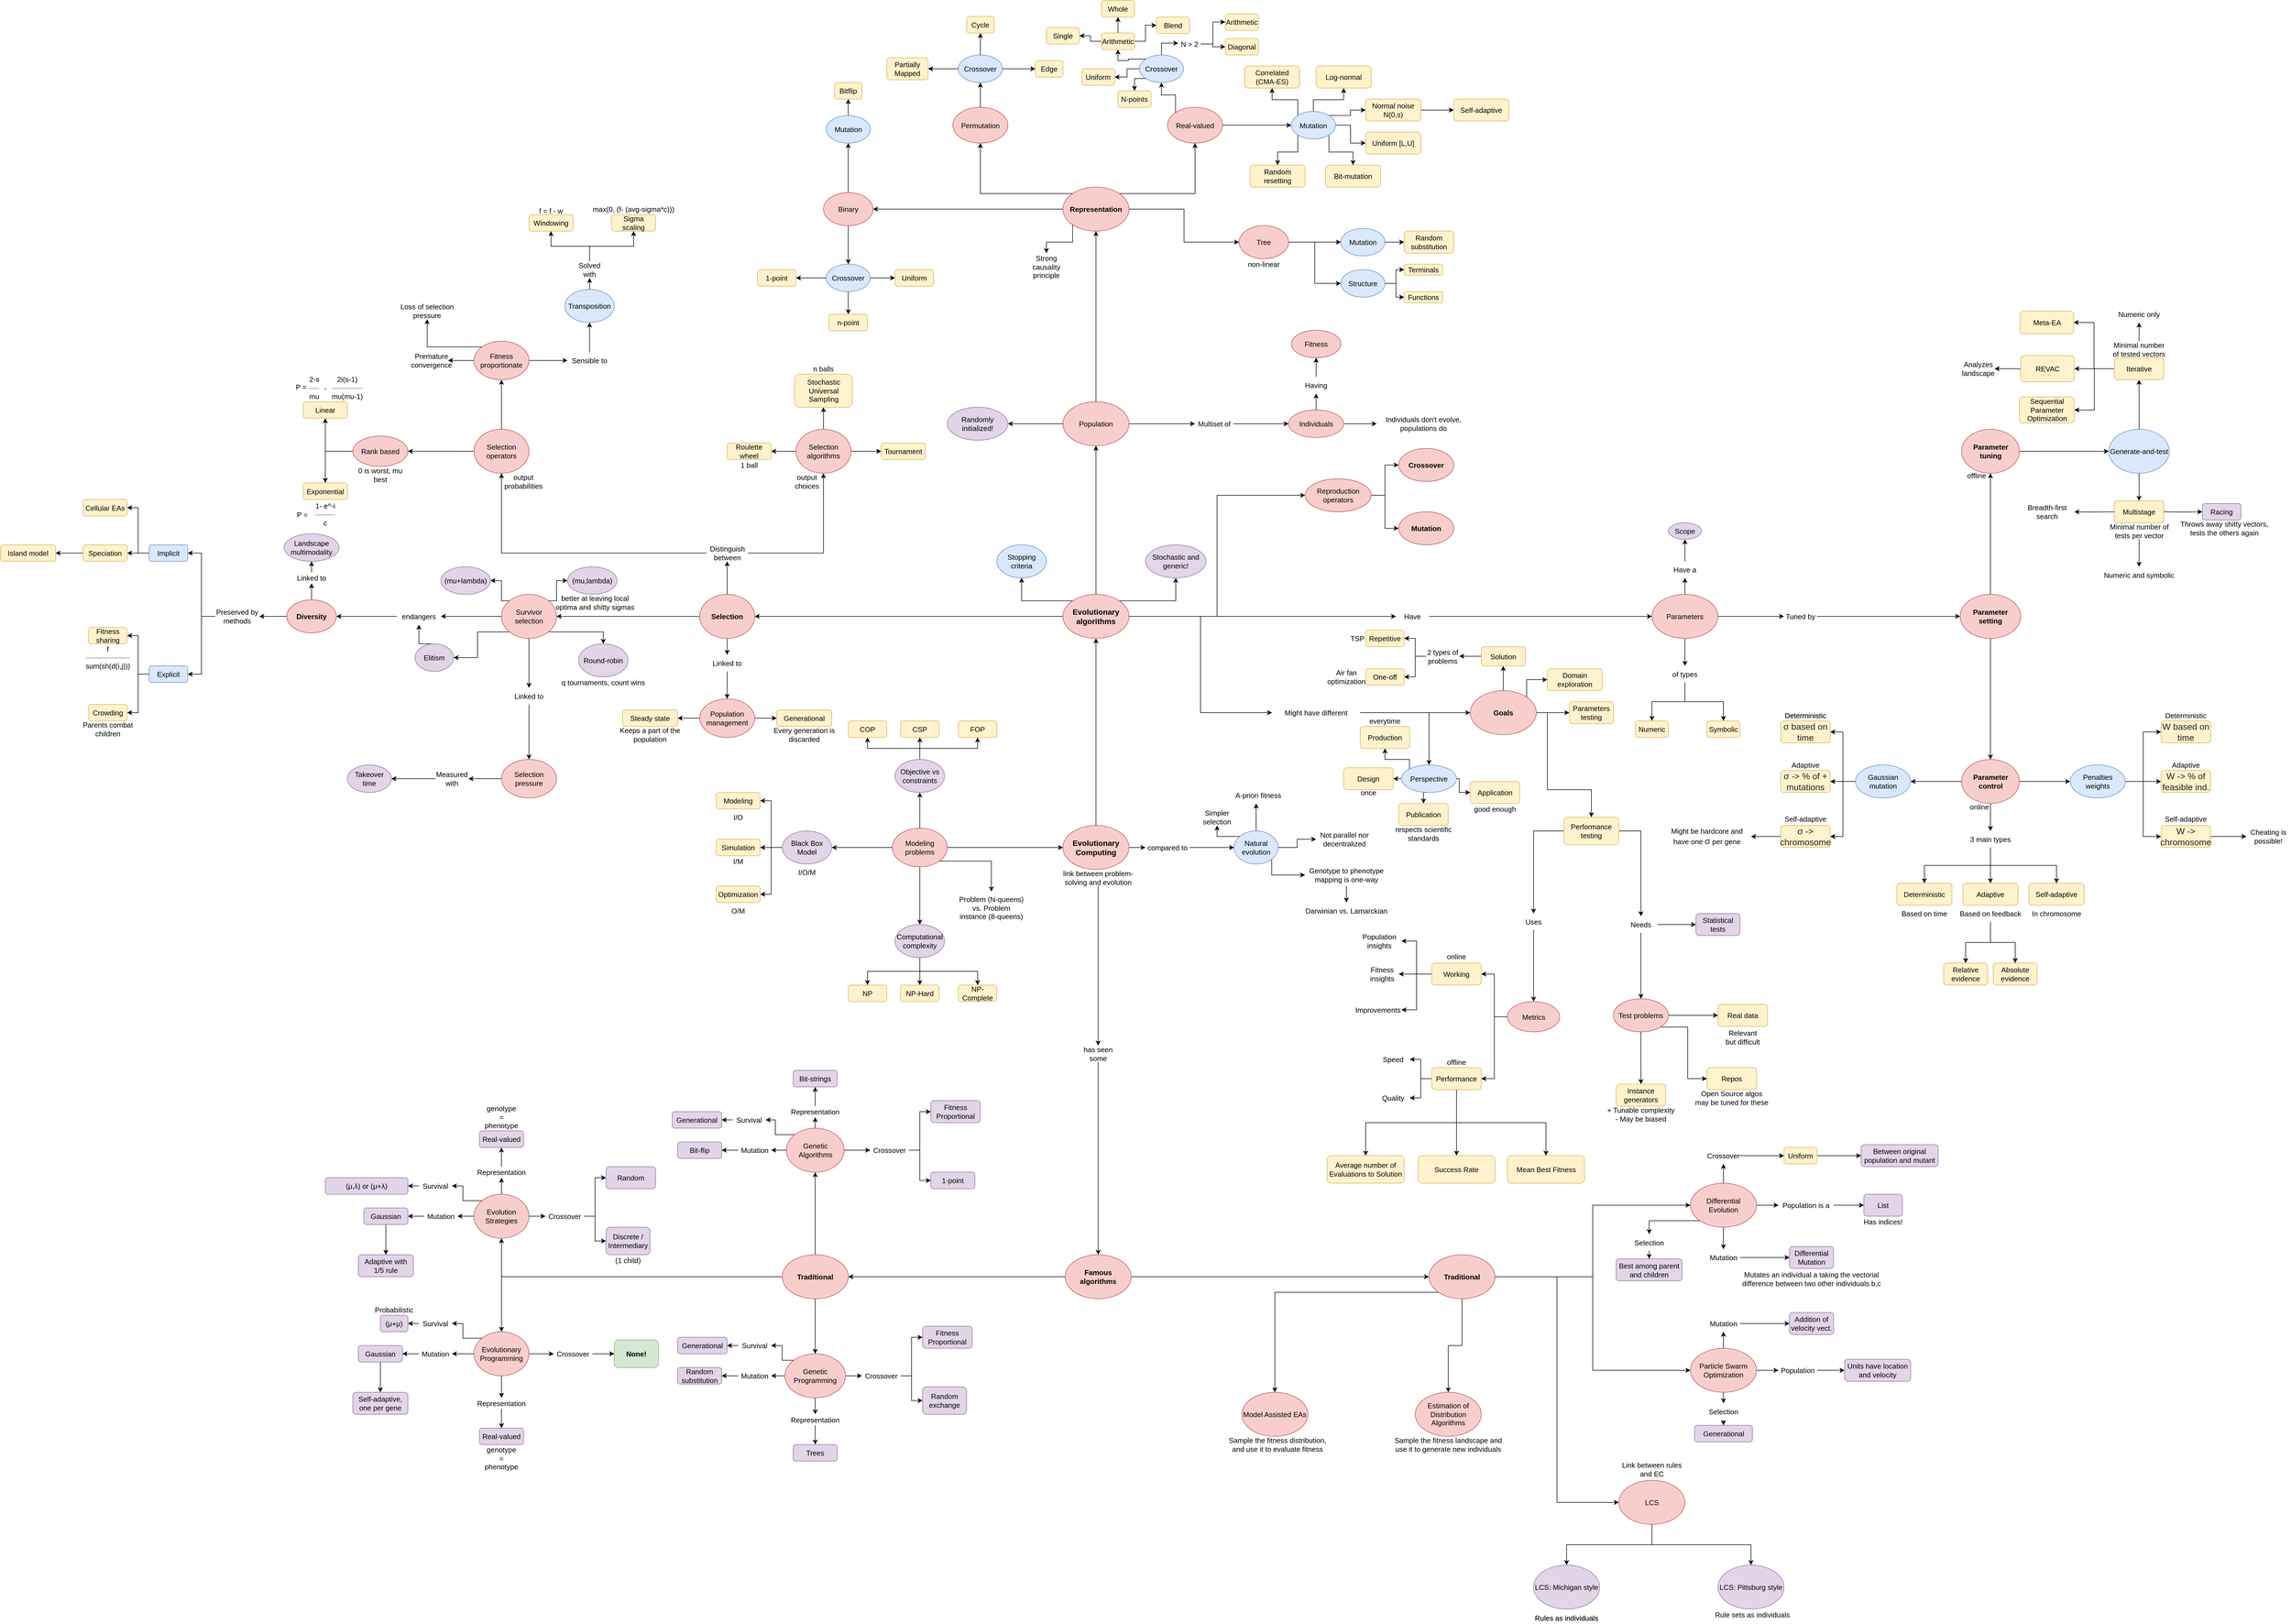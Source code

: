 <mxfile version="15.5.6" type="github">
  <diagram id="mT8CMk4CzDbYUqmRp-Hh" name="Page-1">
    <mxGraphModel dx="3348" dy="2155" grid="1" gridSize="10" guides="1" tooltips="1" connect="1" arrows="1" fold="1" page="1" pageScale="1" pageWidth="827" pageHeight="1169" math="0" shadow="0">
      <root>
        <mxCell id="0" />
        <mxCell id="1" parent="0" />
        <mxCell id="7a6nnCsG4VSltsya_3ms-5" style="edgeStyle=orthogonalEdgeStyle;rounded=0;orthogonalLoop=1;jettySize=auto;html=1;entryX=0;entryY=0.5;entryDx=0;entryDy=0;fontSize=13;" parent="1" source="7a6nnCsG4VSltsya_3ms-1" target="7a6nnCsG4VSltsya_3ms-4" edge="1">
          <mxGeometry relative="1" as="geometry" />
        </mxCell>
        <mxCell id="7a6nnCsG4VSltsya_3ms-19" style="edgeStyle=orthogonalEdgeStyle;rounded=0;orthogonalLoop=1;jettySize=auto;html=1;entryX=0.5;entryY=1;entryDx=0;entryDy=0;fontSize=13;" parent="1" source="7a6nnCsG4VSltsya_3ms-1" target="7a6nnCsG4VSltsya_3ms-18" edge="1">
          <mxGeometry relative="1" as="geometry" />
        </mxCell>
        <mxCell id="7a6nnCsG4VSltsya_3ms-1" value="Evolutionary Computing" style="ellipse;whiteSpace=wrap;html=1;fontStyle=1;fillColor=#f8cecc;strokeColor=#b85450;fontSize=14;" parent="1" vertex="1">
          <mxGeometry x="350" y="330" width="120" height="80" as="geometry" />
        </mxCell>
        <mxCell id="Jc-gLMIbmnvu14HS_8s8-190" style="edgeStyle=orthogonalEdgeStyle;rounded=0;orthogonalLoop=1;jettySize=auto;html=1;entryX=0.5;entryY=0;entryDx=0;entryDy=0;fontSize=13;" edge="1" parent="1" source="7a6nnCsG4VSltsya_3ms-2" target="Jc-gLMIbmnvu14HS_8s8-189">
          <mxGeometry relative="1" as="geometry" />
        </mxCell>
        <mxCell id="7a6nnCsG4VSltsya_3ms-2" value="link between problem-solving and evolution" style="text;html=1;strokeColor=none;fillColor=none;align=center;verticalAlign=middle;whiteSpace=wrap;rounded=0;fontSize=13;" parent="1" vertex="1">
          <mxGeometry x="339" y="410" width="150" height="30" as="geometry" />
        </mxCell>
        <mxCell id="7a6nnCsG4VSltsya_3ms-8" style="edgeStyle=orthogonalEdgeStyle;rounded=0;orthogonalLoop=1;jettySize=auto;html=1;fontSize=13;" parent="1" source="7a6nnCsG4VSltsya_3ms-3" edge="1">
          <mxGeometry relative="1" as="geometry">
            <mxPoint x="701" y="290" as="targetPoint" />
          </mxGeometry>
        </mxCell>
        <mxCell id="7a6nnCsG4VSltsya_3ms-11" style="edgeStyle=orthogonalEdgeStyle;rounded=0;orthogonalLoop=1;jettySize=auto;html=1;exitX=0;exitY=0;exitDx=0;exitDy=0;entryX=0.5;entryY=1;entryDx=0;entryDy=0;fontSize=13;" parent="1" source="7a6nnCsG4VSltsya_3ms-3" target="7a6nnCsG4VSltsya_3ms-9" edge="1">
          <mxGeometry relative="1" as="geometry">
            <Array as="points">
              <mxPoint x="673" y="350" />
              <mxPoint x="630" y="350" />
            </Array>
          </mxGeometry>
        </mxCell>
        <mxCell id="7a6nnCsG4VSltsya_3ms-13" style="edgeStyle=orthogonalEdgeStyle;rounded=0;orthogonalLoop=1;jettySize=auto;html=1;exitX=1;exitY=1;exitDx=0;exitDy=0;entryX=0;entryY=0.5;entryDx=0;entryDy=0;fontSize=13;" parent="1" source="7a6nnCsG4VSltsya_3ms-3" target="7a6nnCsG4VSltsya_3ms-12" edge="1">
          <mxGeometry relative="1" as="geometry">
            <Array as="points">
              <mxPoint x="729" y="420" />
            </Array>
          </mxGeometry>
        </mxCell>
        <mxCell id="7a6nnCsG4VSltsya_3ms-17" style="edgeStyle=orthogonalEdgeStyle;rounded=0;orthogonalLoop=1;jettySize=auto;html=1;entryX=0;entryY=0.5;entryDx=0;entryDy=0;fontSize=13;" parent="1" source="7a6nnCsG4VSltsya_3ms-3" target="7a6nnCsG4VSltsya_3ms-16" edge="1">
          <mxGeometry relative="1" as="geometry" />
        </mxCell>
        <mxCell id="7a6nnCsG4VSltsya_3ms-3" value="Natural evolution" style="ellipse;whiteSpace=wrap;html=1;fontSize=13;fillColor=#dae8fc;strokeColor=#6c8ebf;" parent="1" vertex="1">
          <mxGeometry x="661" y="340" width="80" height="60" as="geometry" />
        </mxCell>
        <mxCell id="7a6nnCsG4VSltsya_3ms-6" style="edgeStyle=orthogonalEdgeStyle;rounded=0;orthogonalLoop=1;jettySize=auto;html=1;exitX=1;exitY=0.5;exitDx=0;exitDy=0;entryX=0;entryY=0.5;entryDx=0;entryDy=0;fontSize=13;" parent="1" source="7a6nnCsG4VSltsya_3ms-4" target="7a6nnCsG4VSltsya_3ms-3" edge="1">
          <mxGeometry relative="1" as="geometry" />
        </mxCell>
        <mxCell id="7a6nnCsG4VSltsya_3ms-4" value="compared to" style="text;html=1;strokeColor=none;fillColor=none;align=center;verticalAlign=middle;whiteSpace=wrap;rounded=0;fontSize=13;" parent="1" vertex="1">
          <mxGeometry x="500" y="355" width="80" height="30" as="geometry" />
        </mxCell>
        <mxCell id="7a6nnCsG4VSltsya_3ms-7" value="A-priori fitness" style="text;html=1;strokeColor=none;fillColor=none;align=center;verticalAlign=middle;whiteSpace=wrap;rounded=0;fontSize=13;" parent="1" vertex="1">
          <mxGeometry x="645" y="260" width="120" height="30" as="geometry" />
        </mxCell>
        <mxCell id="7a6nnCsG4VSltsya_3ms-9" value="Simpler selection" style="text;html=1;strokeColor=none;fillColor=none;align=center;verticalAlign=middle;whiteSpace=wrap;rounded=0;fontSize=13;" parent="1" vertex="1">
          <mxGeometry x="600" y="300" width="60" height="30" as="geometry" />
        </mxCell>
        <mxCell id="7a6nnCsG4VSltsya_3ms-15" style="edgeStyle=orthogonalEdgeStyle;rounded=0;orthogonalLoop=1;jettySize=auto;html=1;entryX=0.5;entryY=0;entryDx=0;entryDy=0;fontSize=13;" parent="1" source="7a6nnCsG4VSltsya_3ms-12" target="7a6nnCsG4VSltsya_3ms-14" edge="1">
          <mxGeometry relative="1" as="geometry" />
        </mxCell>
        <mxCell id="7a6nnCsG4VSltsya_3ms-12" value="Genotype to phenotype mapping is one-way" style="text;html=1;strokeColor=none;fillColor=none;align=center;verticalAlign=middle;whiteSpace=wrap;rounded=0;fontSize=13;" parent="1" vertex="1">
          <mxGeometry x="790" y="400" width="150" height="40" as="geometry" />
        </mxCell>
        <mxCell id="7a6nnCsG4VSltsya_3ms-14" value="Darwinian vs. Lamarckian" style="text;html=1;strokeColor=none;fillColor=none;align=center;verticalAlign=middle;whiteSpace=wrap;rounded=0;fontSize=13;" parent="1" vertex="1">
          <mxGeometry x="775" y="470" width="180" height="30" as="geometry" />
        </mxCell>
        <mxCell id="7a6nnCsG4VSltsya_3ms-16" value="Not parallel nor decentralized" style="text;html=1;strokeColor=none;fillColor=none;align=center;verticalAlign=middle;whiteSpace=wrap;rounded=0;fontSize=13;" parent="1" vertex="1">
          <mxGeometry x="810" y="340" width="103" height="30" as="geometry" />
        </mxCell>
        <mxCell id="7a6nnCsG4VSltsya_3ms-54" style="edgeStyle=orthogonalEdgeStyle;rounded=0;orthogonalLoop=1;jettySize=auto;html=1;exitX=0.5;exitY=0;exitDx=0;exitDy=0;entryX=0.5;entryY=1;entryDx=0;entryDy=0;fontSize=13;" parent="1" source="7a6nnCsG4VSltsya_3ms-18" target="7a6nnCsG4VSltsya_3ms-53" edge="1">
          <mxGeometry relative="1" as="geometry" />
        </mxCell>
        <mxCell id="7a6nnCsG4VSltsya_3ms-67" style="edgeStyle=orthogonalEdgeStyle;rounded=0;orthogonalLoop=1;jettySize=auto;html=1;entryX=0;entryY=0.5;entryDx=0;entryDy=0;fontSize=13;" parent="1" source="7a6nnCsG4VSltsya_3ms-18" target="7a6nnCsG4VSltsya_3ms-66" edge="1">
          <mxGeometry relative="1" as="geometry" />
        </mxCell>
        <mxCell id="7a6nnCsG4VSltsya_3ms-73" style="edgeStyle=orthogonalEdgeStyle;rounded=0;orthogonalLoop=1;jettySize=auto;html=1;entryX=1;entryY=0.5;entryDx=0;entryDy=0;fontSize=13;" parent="1" source="7a6nnCsG4VSltsya_3ms-18" target="7a6nnCsG4VSltsya_3ms-72" edge="1">
          <mxGeometry relative="1" as="geometry" />
        </mxCell>
        <mxCell id="7a6nnCsG4VSltsya_3ms-79" style="edgeStyle=orthogonalEdgeStyle;rounded=0;orthogonalLoop=1;jettySize=auto;html=1;exitX=0;exitY=0;exitDx=0;exitDy=0;entryX=0.5;entryY=1;entryDx=0;entryDy=0;fontSize=13;" parent="1" source="7a6nnCsG4VSltsya_3ms-18" target="7a6nnCsG4VSltsya_3ms-78" edge="1">
          <mxGeometry relative="1" as="geometry" />
        </mxCell>
        <mxCell id="7a6nnCsG4VSltsya_3ms-81" style="edgeStyle=orthogonalEdgeStyle;rounded=0;orthogonalLoop=1;jettySize=auto;html=1;exitX=1;exitY=0;exitDx=0;exitDy=0;entryX=0.5;entryY=1;entryDx=0;entryDy=0;fontSize=13;" parent="1" source="7a6nnCsG4VSltsya_3ms-18" target="7a6nnCsG4VSltsya_3ms-80" edge="1">
          <mxGeometry relative="1" as="geometry" />
        </mxCell>
        <mxCell id="Jc-gLMIbmnvu14HS_8s8-4" style="edgeStyle=orthogonalEdgeStyle;rounded=0;orthogonalLoop=1;jettySize=auto;html=1;entryX=0;entryY=0.5;entryDx=0;entryDy=0;fontSize=13;" edge="1" parent="1" source="7a6nnCsG4VSltsya_3ms-18" target="Jc-gLMIbmnvu14HS_8s8-3">
          <mxGeometry relative="1" as="geometry" />
        </mxCell>
        <mxCell id="Jc-gLMIbmnvu14HS_8s8-105" style="edgeStyle=orthogonalEdgeStyle;rounded=0;orthogonalLoop=1;jettySize=auto;html=1;entryX=0;entryY=0.5;entryDx=0;entryDy=0;fontSize=13;" edge="1" parent="1" source="7a6nnCsG4VSltsya_3ms-18" target="Jc-gLMIbmnvu14HS_8s8-104">
          <mxGeometry relative="1" as="geometry" />
        </mxCell>
        <mxCell id="7a6nnCsG4VSltsya_3ms-18" value="Evolutionary algorithms" style="ellipse;whiteSpace=wrap;html=1;fontStyle=1;fillColor=#f8cecc;strokeColor=#b85450;fontSize=14;" parent="1" vertex="1">
          <mxGeometry x="350" y="-90" width="120" height="80" as="geometry" />
        </mxCell>
        <mxCell id="7a6nnCsG4VSltsya_3ms-21" style="edgeStyle=orthogonalEdgeStyle;rounded=0;orthogonalLoop=1;jettySize=auto;html=1;entryX=0;entryY=0.5;entryDx=0;entryDy=0;fontSize=13;" parent="1" source="7a6nnCsG4VSltsya_3ms-20" target="7a6nnCsG4VSltsya_3ms-1" edge="1">
          <mxGeometry relative="1" as="geometry" />
        </mxCell>
        <mxCell id="7a6nnCsG4VSltsya_3ms-25" style="edgeStyle=orthogonalEdgeStyle;rounded=0;orthogonalLoop=1;jettySize=auto;html=1;entryX=0.5;entryY=0;entryDx=0;entryDy=0;fontSize=13;" parent="1" source="7a6nnCsG4VSltsya_3ms-20" target="7a6nnCsG4VSltsya_3ms-24" edge="1">
          <mxGeometry relative="1" as="geometry" />
        </mxCell>
        <mxCell id="7a6nnCsG4VSltsya_3ms-26" style="edgeStyle=orthogonalEdgeStyle;rounded=0;orthogonalLoop=1;jettySize=auto;html=1;entryX=1;entryY=0.5;entryDx=0;entryDy=0;fontSize=13;" parent="1" source="7a6nnCsG4VSltsya_3ms-20" target="7a6nnCsG4VSltsya_3ms-23" edge="1">
          <mxGeometry relative="1" as="geometry" />
        </mxCell>
        <mxCell id="7a6nnCsG4VSltsya_3ms-27" style="edgeStyle=orthogonalEdgeStyle;rounded=0;orthogonalLoop=1;jettySize=auto;html=1;entryX=0.5;entryY=1;entryDx=0;entryDy=0;fontSize=13;" parent="1" source="7a6nnCsG4VSltsya_3ms-20" target="7a6nnCsG4VSltsya_3ms-22" edge="1">
          <mxGeometry relative="1" as="geometry" />
        </mxCell>
        <mxCell id="7a6nnCsG4VSltsya_3ms-52" style="edgeStyle=orthogonalEdgeStyle;rounded=0;orthogonalLoop=1;jettySize=auto;html=1;exitX=1;exitY=1;exitDx=0;exitDy=0;entryX=0.5;entryY=0;entryDx=0;entryDy=0;fontSize=13;" parent="1" source="7a6nnCsG4VSltsya_3ms-20" target="7a6nnCsG4VSltsya_3ms-51" edge="1">
          <mxGeometry relative="1" as="geometry" />
        </mxCell>
        <mxCell id="7a6nnCsG4VSltsya_3ms-20" value="Modeling problems" style="ellipse;whiteSpace=wrap;html=1;fontSize=13;fillColor=#f8cecc;strokeColor=#b85450;" parent="1" vertex="1">
          <mxGeometry x="40" y="335" width="100" height="70" as="geometry" />
        </mxCell>
        <mxCell id="7a6nnCsG4VSltsya_3ms-42" style="edgeStyle=orthogonalEdgeStyle;rounded=0;orthogonalLoop=1;jettySize=auto;html=1;exitX=0.5;exitY=0;exitDx=0;exitDy=0;entryX=0.5;entryY=1;entryDx=0;entryDy=0;fontSize=13;" parent="1" source="7a6nnCsG4VSltsya_3ms-22" target="7a6nnCsG4VSltsya_3ms-38" edge="1">
          <mxGeometry relative="1" as="geometry" />
        </mxCell>
        <mxCell id="7a6nnCsG4VSltsya_3ms-43" style="edgeStyle=orthogonalEdgeStyle;rounded=0;orthogonalLoop=1;jettySize=auto;html=1;exitX=0.5;exitY=0;exitDx=0;exitDy=0;entryX=0.5;entryY=1;entryDx=0;entryDy=0;fontSize=13;" parent="1" source="7a6nnCsG4VSltsya_3ms-22" target="7a6nnCsG4VSltsya_3ms-40" edge="1">
          <mxGeometry relative="1" as="geometry" />
        </mxCell>
        <mxCell id="7a6nnCsG4VSltsya_3ms-44" style="edgeStyle=orthogonalEdgeStyle;rounded=0;orthogonalLoop=1;jettySize=auto;html=1;exitX=0.5;exitY=0;exitDx=0;exitDy=0;entryX=0.5;entryY=1;entryDx=0;entryDy=0;fontSize=13;" parent="1" source="7a6nnCsG4VSltsya_3ms-22" target="7a6nnCsG4VSltsya_3ms-39" edge="1">
          <mxGeometry relative="1" as="geometry" />
        </mxCell>
        <mxCell id="7a6nnCsG4VSltsya_3ms-22" value="Objective vs constraints" style="ellipse;whiteSpace=wrap;html=1;fontSize=13;fillColor=#e1d5e7;strokeColor=#9673a6;" parent="1" vertex="1">
          <mxGeometry x="45" y="210" width="90" height="60" as="geometry" />
        </mxCell>
        <mxCell id="7a6nnCsG4VSltsya_3ms-32" style="edgeStyle=orthogonalEdgeStyle;rounded=0;orthogonalLoop=1;jettySize=auto;html=1;entryX=1;entryY=0.5;entryDx=0;entryDy=0;fontSize=13;" parent="1" source="7a6nnCsG4VSltsya_3ms-23" target="7a6nnCsG4VSltsya_3ms-30" edge="1">
          <mxGeometry relative="1" as="geometry" />
        </mxCell>
        <mxCell id="7a6nnCsG4VSltsya_3ms-33" style="edgeStyle=orthogonalEdgeStyle;rounded=0;orthogonalLoop=1;jettySize=auto;html=1;entryX=1;entryY=0.5;entryDx=0;entryDy=0;fontSize=13;" parent="1" source="7a6nnCsG4VSltsya_3ms-23" target="7a6nnCsG4VSltsya_3ms-29" edge="1">
          <mxGeometry relative="1" as="geometry" />
        </mxCell>
        <mxCell id="7a6nnCsG4VSltsya_3ms-34" style="edgeStyle=orthogonalEdgeStyle;rounded=0;orthogonalLoop=1;jettySize=auto;html=1;entryX=1;entryY=0.5;entryDx=0;entryDy=0;fontSize=13;" parent="1" source="7a6nnCsG4VSltsya_3ms-23" target="7a6nnCsG4VSltsya_3ms-31" edge="1">
          <mxGeometry relative="1" as="geometry" />
        </mxCell>
        <mxCell id="7a6nnCsG4VSltsya_3ms-23" value="Black Box Model" style="ellipse;whiteSpace=wrap;html=1;fontSize=13;fillColor=#e1d5e7;strokeColor=#9673a6;" parent="1" vertex="1">
          <mxGeometry x="-160" y="340" width="90" height="60" as="geometry" />
        </mxCell>
        <mxCell id="7a6nnCsG4VSltsya_3ms-48" style="edgeStyle=orthogonalEdgeStyle;rounded=0;orthogonalLoop=1;jettySize=auto;html=1;exitX=0.5;exitY=1;exitDx=0;exitDy=0;entryX=0.5;entryY=0;entryDx=0;entryDy=0;fontSize=13;" parent="1" source="7a6nnCsG4VSltsya_3ms-24" target="7a6nnCsG4VSltsya_3ms-45" edge="1">
          <mxGeometry relative="1" as="geometry" />
        </mxCell>
        <mxCell id="7a6nnCsG4VSltsya_3ms-49" style="edgeStyle=orthogonalEdgeStyle;rounded=0;orthogonalLoop=1;jettySize=auto;html=1;exitX=0.5;exitY=1;exitDx=0;exitDy=0;entryX=0.5;entryY=0;entryDx=0;entryDy=0;fontSize=13;" parent="1" source="7a6nnCsG4VSltsya_3ms-24" target="7a6nnCsG4VSltsya_3ms-47" edge="1">
          <mxGeometry relative="1" as="geometry" />
        </mxCell>
        <mxCell id="7a6nnCsG4VSltsya_3ms-50" style="edgeStyle=orthogonalEdgeStyle;rounded=0;orthogonalLoop=1;jettySize=auto;html=1;exitX=0.5;exitY=1;exitDx=0;exitDy=0;entryX=0.5;entryY=0;entryDx=0;entryDy=0;fontSize=13;" parent="1" source="7a6nnCsG4VSltsya_3ms-24" target="7a6nnCsG4VSltsya_3ms-46" edge="1">
          <mxGeometry relative="1" as="geometry" />
        </mxCell>
        <mxCell id="7a6nnCsG4VSltsya_3ms-24" value="Computational complexity" style="ellipse;whiteSpace=wrap;html=1;fontSize=13;fillColor=#e1d5e7;strokeColor=#9673a6;" parent="1" vertex="1">
          <mxGeometry x="45" y="510" width="90" height="60" as="geometry" />
        </mxCell>
        <mxCell id="7a6nnCsG4VSltsya_3ms-28" value="I/O/M" style="text;html=1;strokeColor=none;fillColor=none;align=center;verticalAlign=middle;whiteSpace=wrap;rounded=0;fontSize=13;" parent="1" vertex="1">
          <mxGeometry x="-145" y="400" width="60" height="30" as="geometry" />
        </mxCell>
        <mxCell id="7a6nnCsG4VSltsya_3ms-29" value="Modeling" style="rounded=1;whiteSpace=wrap;html=1;fontSize=13;fillColor=#fff2cc;strokeColor=#d6b656;" parent="1" vertex="1">
          <mxGeometry x="-280" y="270" width="80" height="30" as="geometry" />
        </mxCell>
        <mxCell id="7a6nnCsG4VSltsya_3ms-30" value="Simulation" style="rounded=1;whiteSpace=wrap;html=1;fontSize=13;fillColor=#fff2cc;strokeColor=#d6b656;" parent="1" vertex="1">
          <mxGeometry x="-280" y="355" width="80" height="30" as="geometry" />
        </mxCell>
        <mxCell id="7a6nnCsG4VSltsya_3ms-31" value="Optimization" style="rounded=1;whiteSpace=wrap;html=1;fontSize=13;fillColor=#fff2cc;strokeColor=#d6b656;" parent="1" vertex="1">
          <mxGeometry x="-280" y="440" width="80" height="30" as="geometry" />
        </mxCell>
        <mxCell id="7a6nnCsG4VSltsya_3ms-35" value="I/O" style="text;html=1;strokeColor=none;fillColor=none;align=center;verticalAlign=middle;whiteSpace=wrap;rounded=0;fontSize=13;" parent="1" vertex="1">
          <mxGeometry x="-270" y="300" width="60" height="30" as="geometry" />
        </mxCell>
        <mxCell id="7a6nnCsG4VSltsya_3ms-36" value="I/M" style="text;html=1;strokeColor=none;fillColor=none;align=center;verticalAlign=middle;whiteSpace=wrap;rounded=0;fontSize=13;" parent="1" vertex="1">
          <mxGeometry x="-270" y="380" width="60" height="30" as="geometry" />
        </mxCell>
        <mxCell id="7a6nnCsG4VSltsya_3ms-37" value="O/M" style="text;html=1;strokeColor=none;fillColor=none;align=center;verticalAlign=middle;whiteSpace=wrap;rounded=0;fontSize=13;" parent="1" vertex="1">
          <mxGeometry x="-270" y="470" width="60" height="30" as="geometry" />
        </mxCell>
        <mxCell id="7a6nnCsG4VSltsya_3ms-38" value="COP" style="rounded=1;whiteSpace=wrap;html=1;fontSize=13;fillColor=#fff2cc;strokeColor=#d6b656;" parent="1" vertex="1">
          <mxGeometry x="-40" y="140" width="70" height="30" as="geometry" />
        </mxCell>
        <mxCell id="7a6nnCsG4VSltsya_3ms-39" value="CSP" style="rounded=1;whiteSpace=wrap;html=1;fontSize=13;fillColor=#fff2cc;strokeColor=#d6b656;" parent="1" vertex="1">
          <mxGeometry x="55" y="140" width="70" height="30" as="geometry" />
        </mxCell>
        <mxCell id="7a6nnCsG4VSltsya_3ms-40" value="FOP" style="rounded=1;whiteSpace=wrap;html=1;fontSize=13;fillColor=#fff2cc;strokeColor=#d6b656;" parent="1" vertex="1">
          <mxGeometry x="160" y="140" width="70" height="30" as="geometry" />
        </mxCell>
        <mxCell id="7a6nnCsG4VSltsya_3ms-45" value="NP" style="rounded=1;whiteSpace=wrap;html=1;fontSize=13;fillColor=#fff2cc;strokeColor=#d6b656;" parent="1" vertex="1">
          <mxGeometry x="-40" y="620" width="70" height="30" as="geometry" />
        </mxCell>
        <mxCell id="7a6nnCsG4VSltsya_3ms-46" value="NP-Hard" style="rounded=1;whiteSpace=wrap;html=1;fontSize=13;fillColor=#fff2cc;strokeColor=#d6b656;" parent="1" vertex="1">
          <mxGeometry x="55" y="620" width="70" height="30" as="geometry" />
        </mxCell>
        <mxCell id="7a6nnCsG4VSltsya_3ms-47" value="NP-Complete" style="rounded=1;whiteSpace=wrap;html=1;fontSize=13;fillColor=#fff2cc;strokeColor=#d6b656;" parent="1" vertex="1">
          <mxGeometry x="160" y="620" width="70" height="30" as="geometry" />
        </mxCell>
        <mxCell id="7a6nnCsG4VSltsya_3ms-51" value="Problem (N-queens) vs. Problem instance (8-queens)" style="text;html=1;strokeColor=none;fillColor=none;align=center;verticalAlign=middle;whiteSpace=wrap;rounded=0;fontSize=13;" parent="1" vertex="1">
          <mxGeometry x="160" y="450" width="120" height="60" as="geometry" />
        </mxCell>
        <mxCell id="7a6nnCsG4VSltsya_3ms-57" style="edgeStyle=orthogonalEdgeStyle;rounded=0;orthogonalLoop=1;jettySize=auto;html=1;entryX=0;entryY=0.5;entryDx=0;entryDy=0;fontSize=13;" parent="1" source="7a6nnCsG4VSltsya_3ms-53" target="7a6nnCsG4VSltsya_3ms-55" edge="1">
          <mxGeometry relative="1" as="geometry" />
        </mxCell>
        <mxCell id="7a6nnCsG4VSltsya_3ms-83" style="edgeStyle=orthogonalEdgeStyle;rounded=0;orthogonalLoop=1;jettySize=auto;html=1;entryX=1;entryY=0.5;entryDx=0;entryDy=0;fontSize=13;" parent="1" source="7a6nnCsG4VSltsya_3ms-53" target="7a6nnCsG4VSltsya_3ms-82" edge="1">
          <mxGeometry relative="1" as="geometry" />
        </mxCell>
        <mxCell id="7a6nnCsG4VSltsya_3ms-85" style="edgeStyle=orthogonalEdgeStyle;rounded=0;orthogonalLoop=1;jettySize=auto;html=1;entryX=0.5;entryY=1;entryDx=0;entryDy=0;fontSize=13;" parent="1" source="7a6nnCsG4VSltsya_3ms-53" target="7a6nnCsG4VSltsya_3ms-84" edge="1">
          <mxGeometry relative="1" as="geometry" />
        </mxCell>
        <mxCell id="7a6nnCsG4VSltsya_3ms-53" value="Population" style="ellipse;whiteSpace=wrap;html=1;fontSize=13;fillColor=#f8cecc;strokeColor=#b85450;" parent="1" vertex="1">
          <mxGeometry x="350" y="-440" width="120" height="80" as="geometry" />
        </mxCell>
        <mxCell id="7a6nnCsG4VSltsya_3ms-58" style="edgeStyle=orthogonalEdgeStyle;rounded=0;orthogonalLoop=1;jettySize=auto;html=1;entryX=0;entryY=0.5;entryDx=0;entryDy=0;fontSize=13;" parent="1" source="7a6nnCsG4VSltsya_3ms-55" target="7a6nnCsG4VSltsya_3ms-56" edge="1">
          <mxGeometry relative="1" as="geometry" />
        </mxCell>
        <mxCell id="7a6nnCsG4VSltsya_3ms-55" value="Multiset of" style="text;html=1;strokeColor=none;fillColor=none;align=center;verticalAlign=middle;whiteSpace=wrap;rounded=0;fontSize=13;" parent="1" vertex="1">
          <mxGeometry x="590" y="-415" width="70" height="30" as="geometry" />
        </mxCell>
        <mxCell id="7a6nnCsG4VSltsya_3ms-62" style="edgeStyle=orthogonalEdgeStyle;rounded=0;orthogonalLoop=1;jettySize=auto;html=1;entryX=0.5;entryY=1;entryDx=0;entryDy=0;fontSize=13;" parent="1" source="7a6nnCsG4VSltsya_3ms-56" target="7a6nnCsG4VSltsya_3ms-61" edge="1">
          <mxGeometry relative="1" as="geometry" />
        </mxCell>
        <mxCell id="7a6nnCsG4VSltsya_3ms-65" style="edgeStyle=orthogonalEdgeStyle;rounded=0;orthogonalLoop=1;jettySize=auto;html=1;entryX=0;entryY=0.5;entryDx=0;entryDy=0;fontSize=13;" parent="1" source="7a6nnCsG4VSltsya_3ms-56" target="7a6nnCsG4VSltsya_3ms-64" edge="1">
          <mxGeometry relative="1" as="geometry" />
        </mxCell>
        <mxCell id="7a6nnCsG4VSltsya_3ms-56" value="Individuals" style="ellipse;whiteSpace=wrap;html=1;fontSize=13;fillColor=#f8cecc;strokeColor=#b85450;" parent="1" vertex="1">
          <mxGeometry x="760" y="-425" width="100" height="50" as="geometry" />
        </mxCell>
        <mxCell id="7a6nnCsG4VSltsya_3ms-59" value="Fitness" style="ellipse;whiteSpace=wrap;html=1;fontSize=13;fillColor=#f8cecc;strokeColor=#b85450;" parent="1" vertex="1">
          <mxGeometry x="765" y="-570" width="90" height="50" as="geometry" />
        </mxCell>
        <mxCell id="7a6nnCsG4VSltsya_3ms-63" style="edgeStyle=orthogonalEdgeStyle;rounded=0;orthogonalLoop=1;jettySize=auto;html=1;exitX=0.5;exitY=0;exitDx=0;exitDy=0;entryX=0.5;entryY=1;entryDx=0;entryDy=0;fontSize=13;" parent="1" source="7a6nnCsG4VSltsya_3ms-61" target="7a6nnCsG4VSltsya_3ms-59" edge="1">
          <mxGeometry relative="1" as="geometry" />
        </mxCell>
        <mxCell id="7a6nnCsG4VSltsya_3ms-61" value="Having" style="text;html=1;strokeColor=none;fillColor=none;align=center;verticalAlign=middle;whiteSpace=wrap;rounded=0;fontSize=13;" parent="1" vertex="1">
          <mxGeometry x="780" y="-485" width="60" height="30" as="geometry" />
        </mxCell>
        <mxCell id="7a6nnCsG4VSltsya_3ms-64" value="Individuals don&#39;t evolve, populations do" style="text;html=1;strokeColor=none;fillColor=none;align=center;verticalAlign=middle;whiteSpace=wrap;rounded=0;fontSize=13;" parent="1" vertex="1">
          <mxGeometry x="920" y="-415" width="170" height="30" as="geometry" />
        </mxCell>
        <mxCell id="7a6nnCsG4VSltsya_3ms-70" style="edgeStyle=orthogonalEdgeStyle;rounded=0;orthogonalLoop=1;jettySize=auto;html=1;entryX=0;entryY=0.5;entryDx=0;entryDy=0;fontSize=13;" parent="1" source="7a6nnCsG4VSltsya_3ms-66" target="7a6nnCsG4VSltsya_3ms-68" edge="1">
          <mxGeometry relative="1" as="geometry" />
        </mxCell>
        <mxCell id="7a6nnCsG4VSltsya_3ms-71" style="edgeStyle=orthogonalEdgeStyle;rounded=0;orthogonalLoop=1;jettySize=auto;html=1;entryX=0;entryY=0.5;entryDx=0;entryDy=0;fontSize=13;" parent="1" source="7a6nnCsG4VSltsya_3ms-66" target="7a6nnCsG4VSltsya_3ms-69" edge="1">
          <mxGeometry relative="1" as="geometry" />
        </mxCell>
        <mxCell id="7a6nnCsG4VSltsya_3ms-66" value="Reproduction operators" style="ellipse;whiteSpace=wrap;html=1;fontSize=13;fillColor=#f8cecc;strokeColor=#b85450;" parent="1" vertex="1">
          <mxGeometry x="790" y="-300" width="120" height="60" as="geometry" />
        </mxCell>
        <mxCell id="7a6nnCsG4VSltsya_3ms-68" value="Crossover" style="ellipse;whiteSpace=wrap;html=1;fontSize=13;fontStyle=1;fillColor=#f8cecc;strokeColor=#b85450;" parent="1" vertex="1">
          <mxGeometry x="960" y="-355" width="100" height="60" as="geometry" />
        </mxCell>
        <mxCell id="7a6nnCsG4VSltsya_3ms-69" value="Mutation" style="ellipse;whiteSpace=wrap;html=1;fontSize=13;fontStyle=1;fillColor=#f8cecc;strokeColor=#b85450;" parent="1" vertex="1">
          <mxGeometry x="960" y="-240" width="100" height="60" as="geometry" />
        </mxCell>
        <mxCell id="7a6nnCsG4VSltsya_3ms-77" style="edgeStyle=orthogonalEdgeStyle;rounded=0;orthogonalLoop=1;jettySize=auto;html=1;entryX=1;entryY=0.5;entryDx=0;entryDy=0;fontSize=13;" parent="1" source="7a6nnCsG4VSltsya_3ms-72" target="7a6nnCsG4VSltsya_3ms-74" edge="1">
          <mxGeometry relative="1" as="geometry" />
        </mxCell>
        <mxCell id="TnbIDyFtAxm0MyTFOeCw-17" style="edgeStyle=orthogonalEdgeStyle;rounded=0;orthogonalLoop=1;jettySize=auto;html=1;entryX=0.5;entryY=1;entryDx=0;entryDy=0;fontSize=13;" parent="1" source="7a6nnCsG4VSltsya_3ms-72" target="TnbIDyFtAxm0MyTFOeCw-14" edge="1">
          <mxGeometry relative="1" as="geometry" />
        </mxCell>
        <mxCell id="TnbIDyFtAxm0MyTFOeCw-114" style="edgeStyle=orthogonalEdgeStyle;rounded=0;orthogonalLoop=1;jettySize=auto;html=1;entryX=0.5;entryY=0;entryDx=0;entryDy=0;fontSize=13;" parent="1" source="7a6nnCsG4VSltsya_3ms-72" target="TnbIDyFtAxm0MyTFOeCw-113" edge="1">
          <mxGeometry relative="1" as="geometry" />
        </mxCell>
        <mxCell id="7a6nnCsG4VSltsya_3ms-72" value="Selection" style="ellipse;whiteSpace=wrap;html=1;fontSize=13;fontStyle=1;fillColor=#f8cecc;strokeColor=#b85450;" parent="1" vertex="1">
          <mxGeometry x="-310" y="-90" width="100" height="80" as="geometry" />
        </mxCell>
        <mxCell id="TnbIDyFtAxm0MyTFOeCw-66" style="edgeStyle=orthogonalEdgeStyle;rounded=0;orthogonalLoop=1;jettySize=auto;html=1;entryX=1;entryY=0.5;entryDx=0;entryDy=0;fontSize=13;" parent="1" source="7a6nnCsG4VSltsya_3ms-74" target="TnbIDyFtAxm0MyTFOeCw-64" edge="1">
          <mxGeometry relative="1" as="geometry" />
        </mxCell>
        <mxCell id="TnbIDyFtAxm0MyTFOeCw-94" style="edgeStyle=orthogonalEdgeStyle;rounded=0;orthogonalLoop=1;jettySize=auto;html=1;exitX=0.5;exitY=1;exitDx=0;exitDy=0;entryX=0.5;entryY=0;entryDx=0;entryDy=0;fontSize=13;" parent="1" source="7a6nnCsG4VSltsya_3ms-74" target="TnbIDyFtAxm0MyTFOeCw-93" edge="1">
          <mxGeometry relative="1" as="geometry" />
        </mxCell>
        <mxCell id="TnbIDyFtAxm0MyTFOeCw-102" style="edgeStyle=orthogonalEdgeStyle;rounded=0;orthogonalLoop=1;jettySize=auto;html=1;exitX=0;exitY=1;exitDx=0;exitDy=0;entryX=1;entryY=0.5;entryDx=0;entryDy=0;fontSize=13;" parent="1" source="7a6nnCsG4VSltsya_3ms-74" target="TnbIDyFtAxm0MyTFOeCw-101" edge="1">
          <mxGeometry relative="1" as="geometry" />
        </mxCell>
        <mxCell id="TnbIDyFtAxm0MyTFOeCw-105" style="edgeStyle=orthogonalEdgeStyle;rounded=0;orthogonalLoop=1;jettySize=auto;html=1;exitX=1;exitY=1;exitDx=0;exitDy=0;entryX=0.5;entryY=0;entryDx=0;entryDy=0;fontSize=13;" parent="1" source="7a6nnCsG4VSltsya_3ms-74" target="TnbIDyFtAxm0MyTFOeCw-104" edge="1">
          <mxGeometry relative="1" as="geometry" />
        </mxCell>
        <mxCell id="TnbIDyFtAxm0MyTFOeCw-108" style="edgeStyle=orthogonalEdgeStyle;rounded=0;orthogonalLoop=1;jettySize=auto;html=1;exitX=0;exitY=0;exitDx=0;exitDy=0;entryX=1;entryY=0.5;entryDx=0;entryDy=0;fontSize=13;" parent="1" source="7a6nnCsG4VSltsya_3ms-74" target="TnbIDyFtAxm0MyTFOeCw-107" edge="1">
          <mxGeometry relative="1" as="geometry">
            <Array as="points">
              <mxPoint x="-670" y="-78" />
              <mxPoint x="-670" y="-115" />
            </Array>
          </mxGeometry>
        </mxCell>
        <mxCell id="TnbIDyFtAxm0MyTFOeCw-110" style="edgeStyle=orthogonalEdgeStyle;rounded=0;orthogonalLoop=1;jettySize=auto;html=1;exitX=1;exitY=0;exitDx=0;exitDy=0;entryX=0;entryY=0.5;entryDx=0;entryDy=0;fontSize=13;" parent="1" source="7a6nnCsG4VSltsya_3ms-74" target="TnbIDyFtAxm0MyTFOeCw-109" edge="1">
          <mxGeometry relative="1" as="geometry">
            <Array as="points">
              <mxPoint x="-570" y="-78" />
              <mxPoint x="-570" y="-115" />
            </Array>
          </mxGeometry>
        </mxCell>
        <mxCell id="7a6nnCsG4VSltsya_3ms-74" value="Survivor selection" style="ellipse;whiteSpace=wrap;html=1;fontSize=13;fillColor=#f8cecc;strokeColor=#b85450;" parent="1" vertex="1">
          <mxGeometry x="-670" y="-90" width="100" height="80" as="geometry" />
        </mxCell>
        <mxCell id="7a6nnCsG4VSltsya_3ms-78" value="Stopping criteria" style="ellipse;whiteSpace=wrap;html=1;fontSize=13;fillColor=#dae8fc;strokeColor=#6c8ebf;" parent="1" vertex="1">
          <mxGeometry x="230" y="-180" width="90" height="60" as="geometry" />
        </mxCell>
        <mxCell id="7a6nnCsG4VSltsya_3ms-80" value="Stochastic and generic!" style="ellipse;whiteSpace=wrap;html=1;fontSize=13;fillColor=#e1d5e7;strokeColor=#9673a6;" parent="1" vertex="1">
          <mxGeometry x="500" y="-180" width="110" height="60" as="geometry" />
        </mxCell>
        <mxCell id="7a6nnCsG4VSltsya_3ms-82" value="Randomly initialized!" style="ellipse;whiteSpace=wrap;html=1;fontSize=13;fillColor=#e1d5e7;strokeColor=#9673a6;" parent="1" vertex="1">
          <mxGeometry x="140" y="-430" width="110" height="60" as="geometry" />
        </mxCell>
        <mxCell id="7a6nnCsG4VSltsya_3ms-87" style="edgeStyle=orthogonalEdgeStyle;rounded=0;orthogonalLoop=1;jettySize=auto;html=1;entryX=1;entryY=0.5;entryDx=0;entryDy=0;fontSize=13;" parent="1" source="7a6nnCsG4VSltsya_3ms-84" target="7a6nnCsG4VSltsya_3ms-86" edge="1">
          <mxGeometry relative="1" as="geometry" />
        </mxCell>
        <mxCell id="7a6nnCsG4VSltsya_3ms-101" style="edgeStyle=orthogonalEdgeStyle;rounded=0;orthogonalLoop=1;jettySize=auto;html=1;exitX=0;exitY=0;exitDx=0;exitDy=0;entryX=0.5;entryY=1;entryDx=0;entryDy=0;fontSize=13;" parent="1" source="7a6nnCsG4VSltsya_3ms-84" target="7a6nnCsG4VSltsya_3ms-100" edge="1">
          <mxGeometry relative="1" as="geometry" />
        </mxCell>
        <mxCell id="7a6nnCsG4VSltsya_3ms-111" style="edgeStyle=orthogonalEdgeStyle;rounded=0;orthogonalLoop=1;jettySize=auto;html=1;exitX=0;exitY=1;exitDx=0;exitDy=0;entryX=0.5;entryY=0;entryDx=0;entryDy=0;fontSize=13;" parent="1" source="7a6nnCsG4VSltsya_3ms-84" target="7a6nnCsG4VSltsya_3ms-110" edge="1">
          <mxGeometry relative="1" as="geometry" />
        </mxCell>
        <mxCell id="7a6nnCsG4VSltsya_3ms-113" style="edgeStyle=orthogonalEdgeStyle;rounded=0;orthogonalLoop=1;jettySize=auto;html=1;exitX=1;exitY=0;exitDx=0;exitDy=0;entryX=0.5;entryY=1;entryDx=0;entryDy=0;fontSize=13;" parent="1" source="7a6nnCsG4VSltsya_3ms-84" target="7a6nnCsG4VSltsya_3ms-112" edge="1">
          <mxGeometry relative="1" as="geometry" />
        </mxCell>
        <mxCell id="TnbIDyFtAxm0MyTFOeCw-2" style="edgeStyle=orthogonalEdgeStyle;rounded=0;orthogonalLoop=1;jettySize=auto;html=1;exitX=1;exitY=0.5;exitDx=0;exitDy=0;entryX=0;entryY=0.5;entryDx=0;entryDy=0;fontSize=13;" parent="1" source="7a6nnCsG4VSltsya_3ms-84" target="TnbIDyFtAxm0MyTFOeCw-1" edge="1">
          <mxGeometry relative="1" as="geometry" />
        </mxCell>
        <mxCell id="7a6nnCsG4VSltsya_3ms-84" value="Representation" style="ellipse;whiteSpace=wrap;html=1;fontSize=13;fillColor=#f8cecc;strokeColor=#b85450;fontStyle=1" parent="1" vertex="1">
          <mxGeometry x="350" y="-830" width="120" height="80" as="geometry" />
        </mxCell>
        <mxCell id="7a6nnCsG4VSltsya_3ms-89" style="edgeStyle=orthogonalEdgeStyle;rounded=0;orthogonalLoop=1;jettySize=auto;html=1;entryX=0.5;entryY=0;entryDx=0;entryDy=0;fontSize=13;" parent="1" source="7a6nnCsG4VSltsya_3ms-86" target="7a6nnCsG4VSltsya_3ms-88" edge="1">
          <mxGeometry relative="1" as="geometry" />
        </mxCell>
        <mxCell id="7a6nnCsG4VSltsya_3ms-91" style="edgeStyle=orthogonalEdgeStyle;rounded=0;orthogonalLoop=1;jettySize=auto;html=1;entryX=0.5;entryY=1;entryDx=0;entryDy=0;fontSize=13;" parent="1" source="7a6nnCsG4VSltsya_3ms-86" target="7a6nnCsG4VSltsya_3ms-90" edge="1">
          <mxGeometry relative="1" as="geometry" />
        </mxCell>
        <mxCell id="7a6nnCsG4VSltsya_3ms-86" value="Binary" style="ellipse;whiteSpace=wrap;html=1;fontSize=13;fillColor=#f8cecc;strokeColor=#b85450;" parent="1" vertex="1">
          <mxGeometry x="-85" y="-820" width="90" height="60" as="geometry" />
        </mxCell>
        <mxCell id="7a6nnCsG4VSltsya_3ms-96" style="edgeStyle=orthogonalEdgeStyle;rounded=0;orthogonalLoop=1;jettySize=auto;html=1;entryX=1;entryY=0.5;entryDx=0;entryDy=0;fontSize=13;" parent="1" source="7a6nnCsG4VSltsya_3ms-88" target="7a6nnCsG4VSltsya_3ms-94" edge="1">
          <mxGeometry relative="1" as="geometry" />
        </mxCell>
        <mxCell id="7a6nnCsG4VSltsya_3ms-97" style="edgeStyle=orthogonalEdgeStyle;rounded=0;orthogonalLoop=1;jettySize=auto;html=1;exitX=0.5;exitY=1;exitDx=0;exitDy=0;fontSize=13;" parent="1" source="7a6nnCsG4VSltsya_3ms-88" target="7a6nnCsG4VSltsya_3ms-95" edge="1">
          <mxGeometry relative="1" as="geometry" />
        </mxCell>
        <mxCell id="7a6nnCsG4VSltsya_3ms-99" style="edgeStyle=orthogonalEdgeStyle;rounded=0;orthogonalLoop=1;jettySize=auto;html=1;entryX=0;entryY=0.5;entryDx=0;entryDy=0;fontSize=13;" parent="1" source="7a6nnCsG4VSltsya_3ms-88" target="7a6nnCsG4VSltsya_3ms-98" edge="1">
          <mxGeometry relative="1" as="geometry" />
        </mxCell>
        <mxCell id="7a6nnCsG4VSltsya_3ms-88" value="Crossover" style="ellipse;whiteSpace=wrap;html=1;fontSize=13;fillColor=#dae8fc;strokeColor=#6c8ebf;" parent="1" vertex="1">
          <mxGeometry x="-80" y="-690" width="80" height="50" as="geometry" />
        </mxCell>
        <mxCell id="7a6nnCsG4VSltsya_3ms-93" style="edgeStyle=orthogonalEdgeStyle;rounded=0;orthogonalLoop=1;jettySize=auto;html=1;entryX=0.5;entryY=1;entryDx=0;entryDy=0;fontSize=13;" parent="1" source="7a6nnCsG4VSltsya_3ms-90" target="7a6nnCsG4VSltsya_3ms-92" edge="1">
          <mxGeometry relative="1" as="geometry" />
        </mxCell>
        <mxCell id="7a6nnCsG4VSltsya_3ms-90" value="Mutation" style="ellipse;whiteSpace=wrap;html=1;fontSize=13;fillColor=#dae8fc;strokeColor=#6c8ebf;" parent="1" vertex="1">
          <mxGeometry x="-80" y="-960" width="80" height="50" as="geometry" />
        </mxCell>
        <mxCell id="7a6nnCsG4VSltsya_3ms-92" value="Bitflip" style="rounded=1;whiteSpace=wrap;html=1;fontSize=13;fillColor=#fff2cc;strokeColor=#d6b656;" parent="1" vertex="1">
          <mxGeometry x="-65" y="-1020" width="50" height="30" as="geometry" />
        </mxCell>
        <mxCell id="7a6nnCsG4VSltsya_3ms-94" value="1-point" style="rounded=1;whiteSpace=wrap;html=1;fontSize=13;fillColor=#fff2cc;strokeColor=#d6b656;" parent="1" vertex="1">
          <mxGeometry x="-205" y="-680" width="70" height="30" as="geometry" />
        </mxCell>
        <mxCell id="7a6nnCsG4VSltsya_3ms-95" value="n-point" style="rounded=1;whiteSpace=wrap;html=1;fontSize=13;fillColor=#fff2cc;strokeColor=#d6b656;" parent="1" vertex="1">
          <mxGeometry x="-75" y="-599" width="70" height="30" as="geometry" />
        </mxCell>
        <mxCell id="7a6nnCsG4VSltsya_3ms-98" value="Uniform" style="rounded=1;whiteSpace=wrap;html=1;fontSize=13;fillColor=#fff2cc;strokeColor=#d6b656;" parent="1" vertex="1">
          <mxGeometry x="45" y="-680" width="70" height="30" as="geometry" />
        </mxCell>
        <mxCell id="7a6nnCsG4VSltsya_3ms-103" style="edgeStyle=orthogonalEdgeStyle;rounded=0;orthogonalLoop=1;jettySize=auto;html=1;entryX=0.5;entryY=1;entryDx=0;entryDy=0;fontSize=13;" parent="1" source="7a6nnCsG4VSltsya_3ms-100" target="7a6nnCsG4VSltsya_3ms-102" edge="1">
          <mxGeometry relative="1" as="geometry" />
        </mxCell>
        <mxCell id="7a6nnCsG4VSltsya_3ms-100" value="Permutation" style="ellipse;whiteSpace=wrap;html=1;fontSize=13;fillColor=#f8cecc;strokeColor=#b85450;" parent="1" vertex="1">
          <mxGeometry x="150" y="-975" width="100" height="65" as="geometry" />
        </mxCell>
        <mxCell id="7a6nnCsG4VSltsya_3ms-106" style="edgeStyle=orthogonalEdgeStyle;rounded=0;orthogonalLoop=1;jettySize=auto;html=1;entryX=1;entryY=0.5;entryDx=0;entryDy=0;fontSize=13;" parent="1" source="7a6nnCsG4VSltsya_3ms-102" target="7a6nnCsG4VSltsya_3ms-105" edge="1">
          <mxGeometry relative="1" as="geometry" />
        </mxCell>
        <mxCell id="7a6nnCsG4VSltsya_3ms-107" style="edgeStyle=orthogonalEdgeStyle;rounded=0;orthogonalLoop=1;jettySize=auto;html=1;entryX=0.5;entryY=1;entryDx=0;entryDy=0;fontSize=13;" parent="1" source="7a6nnCsG4VSltsya_3ms-102" target="7a6nnCsG4VSltsya_3ms-104" edge="1">
          <mxGeometry relative="1" as="geometry" />
        </mxCell>
        <mxCell id="7a6nnCsG4VSltsya_3ms-109" style="edgeStyle=orthogonalEdgeStyle;rounded=0;orthogonalLoop=1;jettySize=auto;html=1;entryX=0;entryY=0.5;entryDx=0;entryDy=0;fontSize=13;" parent="1" source="7a6nnCsG4VSltsya_3ms-102" target="7a6nnCsG4VSltsya_3ms-108" edge="1">
          <mxGeometry relative="1" as="geometry" />
        </mxCell>
        <mxCell id="7a6nnCsG4VSltsya_3ms-102" value="Crossover" style="ellipse;whiteSpace=wrap;html=1;fontSize=13;fillColor=#dae8fc;strokeColor=#6c8ebf;" parent="1" vertex="1">
          <mxGeometry x="160" y="-1070" width="80" height="50" as="geometry" />
        </mxCell>
        <mxCell id="7a6nnCsG4VSltsya_3ms-104" value="Cycle" style="rounded=1;whiteSpace=wrap;html=1;fontSize=13;fillColor=#fff2cc;strokeColor=#d6b656;" parent="1" vertex="1">
          <mxGeometry x="175" y="-1140" width="50" height="30" as="geometry" />
        </mxCell>
        <mxCell id="7a6nnCsG4VSltsya_3ms-105" value="Partially Mapped" style="rounded=1;whiteSpace=wrap;html=1;fontSize=13;fillColor=#fff2cc;strokeColor=#d6b656;" parent="1" vertex="1">
          <mxGeometry x="30" y="-1065" width="75" height="40" as="geometry" />
        </mxCell>
        <mxCell id="7a6nnCsG4VSltsya_3ms-108" value="Edge" style="rounded=1;whiteSpace=wrap;html=1;fontSize=13;fillColor=#fff2cc;strokeColor=#d6b656;" parent="1" vertex="1">
          <mxGeometry x="300" y="-1060" width="50" height="30" as="geometry" />
        </mxCell>
        <mxCell id="7a6nnCsG4VSltsya_3ms-110" value="Strong causality principle" style="text;html=1;strokeColor=none;fillColor=none;align=center;verticalAlign=middle;whiteSpace=wrap;rounded=0;fontSize=13;" parent="1" vertex="1">
          <mxGeometry x="290" y="-710" width="60" height="50" as="geometry" />
        </mxCell>
        <mxCell id="7a6nnCsG4VSltsya_3ms-115" style="edgeStyle=orthogonalEdgeStyle;rounded=0;orthogonalLoop=1;jettySize=auto;html=1;entryX=0;entryY=0.5;entryDx=0;entryDy=0;fontSize=13;" parent="1" source="7a6nnCsG4VSltsya_3ms-112" target="7a6nnCsG4VSltsya_3ms-114" edge="1">
          <mxGeometry relative="1" as="geometry" />
        </mxCell>
        <mxCell id="7a6nnCsG4VSltsya_3ms-131" style="edgeStyle=orthogonalEdgeStyle;rounded=0;orthogonalLoop=1;jettySize=auto;html=1;exitX=0;exitY=0;exitDx=0;exitDy=0;entryX=0.5;entryY=1;entryDx=0;entryDy=0;fontSize=13;" parent="1" source="7a6nnCsG4VSltsya_3ms-112" target="7a6nnCsG4VSltsya_3ms-116" edge="1">
          <mxGeometry relative="1" as="geometry" />
        </mxCell>
        <mxCell id="7a6nnCsG4VSltsya_3ms-112" value="Real-valued" style="ellipse;whiteSpace=wrap;html=1;fontSize=13;fillColor=#f8cecc;strokeColor=#b85450;" parent="1" vertex="1">
          <mxGeometry x="540" y="-975" width="100" height="65" as="geometry" />
        </mxCell>
        <mxCell id="7a6nnCsG4VSltsya_3ms-118" style="edgeStyle=orthogonalEdgeStyle;rounded=0;orthogonalLoop=1;jettySize=auto;html=1;exitX=0;exitY=1;exitDx=0;exitDy=0;entryX=0.5;entryY=0;entryDx=0;entryDy=0;fontSize=13;" parent="1" source="7a6nnCsG4VSltsya_3ms-114" target="7a6nnCsG4VSltsya_3ms-117" edge="1">
          <mxGeometry relative="1" as="geometry" />
        </mxCell>
        <mxCell id="7a6nnCsG4VSltsya_3ms-126" style="edgeStyle=orthogonalEdgeStyle;rounded=0;orthogonalLoop=1;jettySize=auto;html=1;exitX=0;exitY=0;exitDx=0;exitDy=0;entryX=0.5;entryY=1;entryDx=0;entryDy=0;fontSize=13;" parent="1" source="7a6nnCsG4VSltsya_3ms-114" target="7a6nnCsG4VSltsya_3ms-125" edge="1">
          <mxGeometry relative="1" as="geometry" />
        </mxCell>
        <mxCell id="7a6nnCsG4VSltsya_3ms-127" style="edgeStyle=orthogonalEdgeStyle;rounded=0;orthogonalLoop=1;jettySize=auto;html=1;exitX=0.5;exitY=0;exitDx=0;exitDy=0;entryX=0.5;entryY=1;entryDx=0;entryDy=0;fontSize=13;" parent="1" source="7a6nnCsG4VSltsya_3ms-114" target="7a6nnCsG4VSltsya_3ms-124" edge="1">
          <mxGeometry relative="1" as="geometry" />
        </mxCell>
        <mxCell id="7a6nnCsG4VSltsya_3ms-128" style="edgeStyle=orthogonalEdgeStyle;rounded=0;orthogonalLoop=1;jettySize=auto;html=1;exitX=1;exitY=0;exitDx=0;exitDy=0;entryX=0;entryY=0.5;entryDx=0;entryDy=0;fontSize=13;" parent="1" source="7a6nnCsG4VSltsya_3ms-114" target="7a6nnCsG4VSltsya_3ms-121" edge="1">
          <mxGeometry relative="1" as="geometry" />
        </mxCell>
        <mxCell id="7a6nnCsG4VSltsya_3ms-129" style="edgeStyle=orthogonalEdgeStyle;rounded=0;orthogonalLoop=1;jettySize=auto;html=1;exitX=1;exitY=0.5;exitDx=0;exitDy=0;entryX=0;entryY=0.5;entryDx=0;entryDy=0;fontSize=13;" parent="1" source="7a6nnCsG4VSltsya_3ms-114" target="7a6nnCsG4VSltsya_3ms-120" edge="1">
          <mxGeometry relative="1" as="geometry" />
        </mxCell>
        <mxCell id="7a6nnCsG4VSltsya_3ms-130" style="edgeStyle=orthogonalEdgeStyle;rounded=0;orthogonalLoop=1;jettySize=auto;html=1;exitX=1;exitY=1;exitDx=0;exitDy=0;entryX=0.5;entryY=0;entryDx=0;entryDy=0;fontSize=13;" parent="1" source="7a6nnCsG4VSltsya_3ms-114" target="7a6nnCsG4VSltsya_3ms-119" edge="1">
          <mxGeometry relative="1" as="geometry" />
        </mxCell>
        <mxCell id="7a6nnCsG4VSltsya_3ms-114" value="Mutation" style="ellipse;whiteSpace=wrap;html=1;fontSize=13;fillColor=#dae8fc;strokeColor=#6c8ebf;" parent="1" vertex="1">
          <mxGeometry x="765" y="-967.5" width="80" height="50" as="geometry" />
        </mxCell>
        <mxCell id="7a6nnCsG4VSltsya_3ms-143" style="edgeStyle=orthogonalEdgeStyle;rounded=0;orthogonalLoop=1;jettySize=auto;html=1;exitX=0;exitY=0;exitDx=0;exitDy=0;entryX=0.5;entryY=1;entryDx=0;entryDy=0;fontSize=13;" parent="1" source="7a6nnCsG4VSltsya_3ms-116" target="7a6nnCsG4VSltsya_3ms-134" edge="1">
          <mxGeometry relative="1" as="geometry" />
        </mxCell>
        <mxCell id="7a6nnCsG4VSltsya_3ms-144" style="edgeStyle=orthogonalEdgeStyle;rounded=0;orthogonalLoop=1;jettySize=auto;html=1;exitX=0;exitY=0.5;exitDx=0;exitDy=0;entryX=1;entryY=0.5;entryDx=0;entryDy=0;fontSize=13;" parent="1" source="7a6nnCsG4VSltsya_3ms-116" target="7a6nnCsG4VSltsya_3ms-133" edge="1">
          <mxGeometry relative="1" as="geometry" />
        </mxCell>
        <mxCell id="7a6nnCsG4VSltsya_3ms-145" style="edgeStyle=orthogonalEdgeStyle;rounded=0;orthogonalLoop=1;jettySize=auto;html=1;exitX=0;exitY=1;exitDx=0;exitDy=0;entryX=0.5;entryY=0;entryDx=0;entryDy=0;fontSize=13;" parent="1" source="7a6nnCsG4VSltsya_3ms-116" target="7a6nnCsG4VSltsya_3ms-132" edge="1">
          <mxGeometry relative="1" as="geometry" />
        </mxCell>
        <mxCell id="7a6nnCsG4VSltsya_3ms-154" style="edgeStyle=orthogonalEdgeStyle;rounded=0;orthogonalLoop=1;jettySize=auto;html=1;exitX=0.5;exitY=0;exitDx=0;exitDy=0;entryX=-0.011;entryY=0.422;entryDx=0;entryDy=0;entryPerimeter=0;fontSize=13;" parent="1" source="7a6nnCsG4VSltsya_3ms-116" target="7a6nnCsG4VSltsya_3ms-146" edge="1">
          <mxGeometry relative="1" as="geometry">
            <Array as="points">
              <mxPoint x="529" y="-1092" />
            </Array>
          </mxGeometry>
        </mxCell>
        <mxCell id="7a6nnCsG4VSltsya_3ms-116" value="Crossover" style="ellipse;whiteSpace=wrap;html=1;fontSize=13;fillColor=#dae8fc;strokeColor=#6c8ebf;" parent="1" vertex="1">
          <mxGeometry x="489" y="-1070" width="80" height="50" as="geometry" />
        </mxCell>
        <mxCell id="7a6nnCsG4VSltsya_3ms-117" value="Random resetting" style="rounded=1;whiteSpace=wrap;html=1;fontSize=13;fillColor=#fff2cc;strokeColor=#d6b656;" parent="1" vertex="1">
          <mxGeometry x="690" y="-870" width="100" height="40" as="geometry" />
        </mxCell>
        <mxCell id="7a6nnCsG4VSltsya_3ms-119" value="Bit-mutation" style="rounded=1;whiteSpace=wrap;html=1;fontSize=13;fillColor=#fff2cc;strokeColor=#d6b656;" parent="1" vertex="1">
          <mxGeometry x="827" y="-870" width="100" height="40" as="geometry" />
        </mxCell>
        <mxCell id="7a6nnCsG4VSltsya_3ms-120" value="Uniform [L,U]" style="rounded=1;whiteSpace=wrap;html=1;fontSize=13;fillColor=#fff2cc;strokeColor=#d6b656;" parent="1" vertex="1">
          <mxGeometry x="900" y="-930" width="100" height="40" as="geometry" />
        </mxCell>
        <mxCell id="7a6nnCsG4VSltsya_3ms-123" style="edgeStyle=orthogonalEdgeStyle;rounded=0;orthogonalLoop=1;jettySize=auto;html=1;entryX=0;entryY=0.5;entryDx=0;entryDy=0;fontSize=13;" parent="1" source="7a6nnCsG4VSltsya_3ms-121" target="7a6nnCsG4VSltsya_3ms-122" edge="1">
          <mxGeometry relative="1" as="geometry" />
        </mxCell>
        <mxCell id="7a6nnCsG4VSltsya_3ms-121" value="Normal noise N(0,s)" style="rounded=1;whiteSpace=wrap;html=1;fontSize=13;fillColor=#fff2cc;strokeColor=#d6b656;" parent="1" vertex="1">
          <mxGeometry x="900" y="-990" width="100" height="40" as="geometry" />
        </mxCell>
        <mxCell id="7a6nnCsG4VSltsya_3ms-122" value="Self-adaptive" style="rounded=1;whiteSpace=wrap;html=1;fontSize=13;fillColor=#fff2cc;strokeColor=#d6b656;" parent="1" vertex="1">
          <mxGeometry x="1060" y="-990" width="100" height="40" as="geometry" />
        </mxCell>
        <mxCell id="7a6nnCsG4VSltsya_3ms-124" value="Log-normal" style="rounded=1;whiteSpace=wrap;html=1;fontSize=13;fillColor=#fff2cc;strokeColor=#d6b656;" parent="1" vertex="1">
          <mxGeometry x="810" y="-1050" width="100" height="40" as="geometry" />
        </mxCell>
        <mxCell id="7a6nnCsG4VSltsya_3ms-125" value="Correlated (CMA-ES)" style="rounded=1;whiteSpace=wrap;html=1;fontSize=13;fillColor=#fff2cc;strokeColor=#d6b656;" parent="1" vertex="1">
          <mxGeometry x="680" y="-1050" width="100" height="40" as="geometry" />
        </mxCell>
        <mxCell id="7a6nnCsG4VSltsya_3ms-132" value="N-points" style="rounded=1;whiteSpace=wrap;html=1;fontSize=13;fillColor=#fff2cc;strokeColor=#d6b656;" parent="1" vertex="1">
          <mxGeometry x="450" y="-1005" width="60" height="30" as="geometry" />
        </mxCell>
        <mxCell id="7a6nnCsG4VSltsya_3ms-133" value="Uniform" style="rounded=1;whiteSpace=wrap;html=1;fontSize=13;fillColor=#fff2cc;strokeColor=#d6b656;" parent="1" vertex="1">
          <mxGeometry x="384" y="-1045" width="60" height="30" as="geometry" />
        </mxCell>
        <mxCell id="7a6nnCsG4VSltsya_3ms-139" style="edgeStyle=orthogonalEdgeStyle;rounded=0;orthogonalLoop=1;jettySize=auto;html=1;exitX=0;exitY=0.5;exitDx=0;exitDy=0;entryX=1;entryY=0.5;entryDx=0;entryDy=0;fontSize=13;" parent="1" source="7a6nnCsG4VSltsya_3ms-134" target="7a6nnCsG4VSltsya_3ms-135" edge="1">
          <mxGeometry relative="1" as="geometry" />
        </mxCell>
        <mxCell id="7a6nnCsG4VSltsya_3ms-140" style="edgeStyle=orthogonalEdgeStyle;rounded=0;orthogonalLoop=1;jettySize=auto;html=1;exitX=0.5;exitY=0;exitDx=0;exitDy=0;entryX=0.5;entryY=1;entryDx=0;entryDy=0;fontSize=13;" parent="1" source="7a6nnCsG4VSltsya_3ms-134" target="7a6nnCsG4VSltsya_3ms-136" edge="1">
          <mxGeometry relative="1" as="geometry" />
        </mxCell>
        <mxCell id="7a6nnCsG4VSltsya_3ms-142" style="edgeStyle=orthogonalEdgeStyle;rounded=0;orthogonalLoop=1;jettySize=auto;html=1;exitX=1;exitY=0.5;exitDx=0;exitDy=0;entryX=0;entryY=0.5;entryDx=0;entryDy=0;fontSize=13;" parent="1" source="7a6nnCsG4VSltsya_3ms-134" target="7a6nnCsG4VSltsya_3ms-137" edge="1">
          <mxGeometry relative="1" as="geometry" />
        </mxCell>
        <mxCell id="7a6nnCsG4VSltsya_3ms-134" value="Arithmetic" style="rounded=1;whiteSpace=wrap;html=1;fontSize=13;fillColor=#fff2cc;strokeColor=#d6b656;" parent="1" vertex="1">
          <mxGeometry x="420" y="-1110" width="60" height="30" as="geometry" />
        </mxCell>
        <mxCell id="7a6nnCsG4VSltsya_3ms-135" value="Single" style="rounded=1;whiteSpace=wrap;html=1;fontSize=13;fillColor=#fff2cc;strokeColor=#d6b656;" parent="1" vertex="1">
          <mxGeometry x="320" y="-1120" width="60" height="30" as="geometry" />
        </mxCell>
        <mxCell id="7a6nnCsG4VSltsya_3ms-136" value="Whole" style="rounded=1;whiteSpace=wrap;html=1;fontSize=13;fillColor=#fff2cc;strokeColor=#d6b656;fontStyle=0" parent="1" vertex="1">
          <mxGeometry x="420" y="-1169" width="60" height="30" as="geometry" />
        </mxCell>
        <mxCell id="7a6nnCsG4VSltsya_3ms-137" value="Blend" style="rounded=1;whiteSpace=wrap;html=1;fontSize=13;fillColor=#fff2cc;strokeColor=#d6b656;" parent="1" vertex="1">
          <mxGeometry x="520" y="-1139" width="60" height="30" as="geometry" />
        </mxCell>
        <mxCell id="7a6nnCsG4VSltsya_3ms-151" style="edgeStyle=orthogonalEdgeStyle;rounded=0;orthogonalLoop=1;jettySize=auto;html=1;exitX=1;exitY=0.5;exitDx=0;exitDy=0;entryX=0;entryY=0.5;entryDx=0;entryDy=0;fontSize=13;" parent="1" source="7a6nnCsG4VSltsya_3ms-146" target="7a6nnCsG4VSltsya_3ms-149" edge="1">
          <mxGeometry relative="1" as="geometry" />
        </mxCell>
        <mxCell id="7a6nnCsG4VSltsya_3ms-153" style="edgeStyle=orthogonalEdgeStyle;rounded=0;orthogonalLoop=1;jettySize=auto;html=1;exitX=1;exitY=0.5;exitDx=0;exitDy=0;entryX=0;entryY=0.5;entryDx=0;entryDy=0;fontSize=13;" parent="1" source="7a6nnCsG4VSltsya_3ms-146" target="7a6nnCsG4VSltsya_3ms-148" edge="1">
          <mxGeometry relative="1" as="geometry" />
        </mxCell>
        <mxCell id="7a6nnCsG4VSltsya_3ms-146" value="N &amp;gt; 2" style="text;html=1;strokeColor=none;fillColor=none;align=center;verticalAlign=middle;whiteSpace=wrap;rounded=0;fontSize=13;" parent="1" vertex="1">
          <mxGeometry x="560" y="-1100" width="40" height="20" as="geometry" />
        </mxCell>
        <mxCell id="7a6nnCsG4VSltsya_3ms-148" value="Diagonal" style="rounded=1;whiteSpace=wrap;html=1;fontSize=13;fillColor=#fff2cc;strokeColor=#d6b656;" parent="1" vertex="1">
          <mxGeometry x="645" y="-1100" width="60" height="30" as="geometry" />
        </mxCell>
        <mxCell id="7a6nnCsG4VSltsya_3ms-149" value="Arithmetic" style="rounded=1;whiteSpace=wrap;html=1;fontSize=13;fillColor=#fff2cc;strokeColor=#d6b656;" parent="1" vertex="1">
          <mxGeometry x="645" y="-1145" width="60" height="30" as="geometry" />
        </mxCell>
        <mxCell id="TnbIDyFtAxm0MyTFOeCw-5" style="edgeStyle=orthogonalEdgeStyle;rounded=0;orthogonalLoop=1;jettySize=auto;html=1;entryX=0;entryY=0.5;entryDx=0;entryDy=0;fontSize=13;" parent="1" source="TnbIDyFtAxm0MyTFOeCw-1" target="TnbIDyFtAxm0MyTFOeCw-4" edge="1">
          <mxGeometry relative="1" as="geometry" />
        </mxCell>
        <mxCell id="TnbIDyFtAxm0MyTFOeCw-9" style="edgeStyle=orthogonalEdgeStyle;rounded=0;orthogonalLoop=1;jettySize=auto;html=1;exitX=1;exitY=0.5;exitDx=0;exitDy=0;entryX=0;entryY=0.5;entryDx=0;entryDy=0;fontSize=13;" parent="1" source="TnbIDyFtAxm0MyTFOeCw-1" target="TnbIDyFtAxm0MyTFOeCw-8" edge="1">
          <mxGeometry relative="1" as="geometry" />
        </mxCell>
        <mxCell id="TnbIDyFtAxm0MyTFOeCw-1" value="Tree" style="ellipse;whiteSpace=wrap;html=1;fontSize=13;fillColor=#f8cecc;strokeColor=#b85450;" parent="1" vertex="1">
          <mxGeometry x="670" y="-760" width="90" height="60" as="geometry" />
        </mxCell>
        <mxCell id="TnbIDyFtAxm0MyTFOeCw-3" value="non-linear" style="text;html=1;strokeColor=none;fillColor=none;align=center;verticalAlign=middle;whiteSpace=wrap;rounded=0;fontSize=13;" parent="1" vertex="1">
          <mxGeometry x="675" y="-700" width="80" height="20" as="geometry" />
        </mxCell>
        <mxCell id="TnbIDyFtAxm0MyTFOeCw-7" style="edgeStyle=orthogonalEdgeStyle;rounded=0;orthogonalLoop=1;jettySize=auto;html=1;entryX=0;entryY=0.5;entryDx=0;entryDy=0;fontSize=13;" parent="1" source="TnbIDyFtAxm0MyTFOeCw-4" target="TnbIDyFtAxm0MyTFOeCw-6" edge="1">
          <mxGeometry relative="1" as="geometry" />
        </mxCell>
        <mxCell id="TnbIDyFtAxm0MyTFOeCw-4" value="Mutation" style="ellipse;whiteSpace=wrap;html=1;fontSize=13;fillColor=#dae8fc;strokeColor=#6c8ebf;" parent="1" vertex="1">
          <mxGeometry x="855" y="-755" width="80" height="50" as="geometry" />
        </mxCell>
        <mxCell id="TnbIDyFtAxm0MyTFOeCw-6" value="Random substitution" style="rounded=1;whiteSpace=wrap;html=1;fontSize=13;fillColor=#fff2cc;strokeColor=#d6b656;" parent="1" vertex="1">
          <mxGeometry x="970" y="-750" width="90" height="40" as="geometry" />
        </mxCell>
        <mxCell id="TnbIDyFtAxm0MyTFOeCw-12" style="edgeStyle=orthogonalEdgeStyle;rounded=0;orthogonalLoop=1;jettySize=auto;html=1;exitX=1;exitY=0.5;exitDx=0;exitDy=0;entryX=0;entryY=0.5;entryDx=0;entryDy=0;fontSize=13;" parent="1" source="TnbIDyFtAxm0MyTFOeCw-8" target="TnbIDyFtAxm0MyTFOeCw-11" edge="1">
          <mxGeometry relative="1" as="geometry" />
        </mxCell>
        <mxCell id="TnbIDyFtAxm0MyTFOeCw-13" style="edgeStyle=orthogonalEdgeStyle;rounded=0;orthogonalLoop=1;jettySize=auto;html=1;exitX=1;exitY=0.5;exitDx=0;exitDy=0;entryX=0;entryY=0.5;entryDx=0;entryDy=0;fontSize=13;" parent="1" source="TnbIDyFtAxm0MyTFOeCw-8" target="TnbIDyFtAxm0MyTFOeCw-10" edge="1">
          <mxGeometry relative="1" as="geometry" />
        </mxCell>
        <mxCell id="TnbIDyFtAxm0MyTFOeCw-8" value="Structure" style="ellipse;whiteSpace=wrap;html=1;fontSize=13;fillColor=#dae8fc;strokeColor=#6c8ebf;" parent="1" vertex="1">
          <mxGeometry x="855" y="-680" width="80" height="50" as="geometry" />
        </mxCell>
        <mxCell id="TnbIDyFtAxm0MyTFOeCw-10" value="Terminals" style="rounded=1;whiteSpace=wrap;html=1;fontSize=13;fillColor=#fff2cc;strokeColor=#d6b656;" parent="1" vertex="1">
          <mxGeometry x="970" y="-690" width="70" height="20" as="geometry" />
        </mxCell>
        <mxCell id="TnbIDyFtAxm0MyTFOeCw-11" value="Functions" style="rounded=1;whiteSpace=wrap;html=1;fontSize=13;fillColor=#fff2cc;strokeColor=#d6b656;" parent="1" vertex="1">
          <mxGeometry x="970" y="-640" width="70" height="20" as="geometry" />
        </mxCell>
        <mxCell id="TnbIDyFtAxm0MyTFOeCw-18" style="edgeStyle=orthogonalEdgeStyle;rounded=0;orthogonalLoop=1;jettySize=auto;html=1;entryX=0.5;entryY=1;entryDx=0;entryDy=0;fontSize=13;" parent="1" source="TnbIDyFtAxm0MyTFOeCw-14" target="TnbIDyFtAxm0MyTFOeCw-15" edge="1">
          <mxGeometry relative="1" as="geometry" />
        </mxCell>
        <mxCell id="TnbIDyFtAxm0MyTFOeCw-19" style="edgeStyle=orthogonalEdgeStyle;rounded=0;orthogonalLoop=1;jettySize=auto;html=1;entryX=0.5;entryY=1;entryDx=0;entryDy=0;fontSize=13;" parent="1" source="TnbIDyFtAxm0MyTFOeCw-14" target="TnbIDyFtAxm0MyTFOeCw-16" edge="1">
          <mxGeometry relative="1" as="geometry" />
        </mxCell>
        <mxCell id="TnbIDyFtAxm0MyTFOeCw-14" value="Distinguish&lt;br&gt;between" style="text;html=1;strokeColor=none;fillColor=none;align=center;verticalAlign=middle;whiteSpace=wrap;rounded=0;fontSize=13;" parent="1" vertex="1">
          <mxGeometry x="-297.5" y="-180" width="75" height="30" as="geometry" />
        </mxCell>
        <mxCell id="TnbIDyFtAxm0MyTFOeCw-23" style="edgeStyle=orthogonalEdgeStyle;rounded=0;orthogonalLoop=1;jettySize=auto;html=1;entryX=0.5;entryY=1;entryDx=0;entryDy=0;fontSize=13;" parent="1" source="TnbIDyFtAxm0MyTFOeCw-15" target="TnbIDyFtAxm0MyTFOeCw-22" edge="1">
          <mxGeometry relative="1" as="geometry" />
        </mxCell>
        <mxCell id="TnbIDyFtAxm0MyTFOeCw-43" style="edgeStyle=orthogonalEdgeStyle;rounded=0;orthogonalLoop=1;jettySize=auto;html=1;entryX=1;entryY=0.5;entryDx=0;entryDy=0;fontSize=13;" parent="1" source="TnbIDyFtAxm0MyTFOeCw-15" target="TnbIDyFtAxm0MyTFOeCw-42" edge="1">
          <mxGeometry relative="1" as="geometry" />
        </mxCell>
        <mxCell id="TnbIDyFtAxm0MyTFOeCw-15" value="Selection operators" style="ellipse;whiteSpace=wrap;html=1;fontSize=13;fillColor=#f8cecc;strokeColor=#b85450;" parent="1" vertex="1">
          <mxGeometry x="-720" y="-390" width="100" height="80" as="geometry" />
        </mxCell>
        <mxCell id="TnbIDyFtAxm0MyTFOeCw-57" style="edgeStyle=orthogonalEdgeStyle;rounded=0;orthogonalLoop=1;jettySize=auto;html=1;entryX=1;entryY=0.5;entryDx=0;entryDy=0;fontSize=13;" parent="1" source="TnbIDyFtAxm0MyTFOeCw-16" target="TnbIDyFtAxm0MyTFOeCw-56" edge="1">
          <mxGeometry relative="1" as="geometry" />
        </mxCell>
        <mxCell id="TnbIDyFtAxm0MyTFOeCw-59" style="edgeStyle=orthogonalEdgeStyle;rounded=0;orthogonalLoop=1;jettySize=auto;html=1;entryX=0;entryY=0.5;entryDx=0;entryDy=0;fontSize=13;" parent="1" source="TnbIDyFtAxm0MyTFOeCw-16" target="TnbIDyFtAxm0MyTFOeCw-58" edge="1">
          <mxGeometry relative="1" as="geometry" />
        </mxCell>
        <mxCell id="TnbIDyFtAxm0MyTFOeCw-61" style="edgeStyle=orthogonalEdgeStyle;rounded=0;orthogonalLoop=1;jettySize=auto;html=1;exitX=0.5;exitY=0;exitDx=0;exitDy=0;entryX=0.5;entryY=1;entryDx=0;entryDy=0;fontSize=13;" parent="1" source="TnbIDyFtAxm0MyTFOeCw-16" target="TnbIDyFtAxm0MyTFOeCw-60" edge="1">
          <mxGeometry relative="1" as="geometry" />
        </mxCell>
        <mxCell id="TnbIDyFtAxm0MyTFOeCw-16" value="Selection algorithms" style="ellipse;whiteSpace=wrap;html=1;fontSize=13;fillColor=#f8cecc;strokeColor=#b85450;" parent="1" vertex="1">
          <mxGeometry x="-135" y="-390" width="100" height="80" as="geometry" />
        </mxCell>
        <mxCell id="TnbIDyFtAxm0MyTFOeCw-20" value="output probabilities" style="text;html=1;strokeColor=none;fillColor=none;align=center;verticalAlign=middle;whiteSpace=wrap;rounded=0;fontSize=13;" parent="1" vertex="1">
          <mxGeometry x="-660" y="-310" width="60" height="30" as="geometry" />
        </mxCell>
        <mxCell id="TnbIDyFtAxm0MyTFOeCw-21" value="output&lt;br&gt;choices" style="text;html=1;strokeColor=none;fillColor=none;align=center;verticalAlign=middle;whiteSpace=wrap;rounded=0;fontSize=13;" parent="1" vertex="1">
          <mxGeometry x="-145" y="-310" width="60" height="30" as="geometry" />
        </mxCell>
        <mxCell id="TnbIDyFtAxm0MyTFOeCw-25" style="edgeStyle=orthogonalEdgeStyle;rounded=0;orthogonalLoop=1;jettySize=auto;html=1;entryX=1;entryY=0.5;entryDx=0;entryDy=0;fontSize=13;" parent="1" source="TnbIDyFtAxm0MyTFOeCw-22" target="TnbIDyFtAxm0MyTFOeCw-24" edge="1">
          <mxGeometry relative="1" as="geometry" />
        </mxCell>
        <mxCell id="TnbIDyFtAxm0MyTFOeCw-27" style="edgeStyle=orthogonalEdgeStyle;rounded=0;orthogonalLoop=1;jettySize=auto;html=1;exitX=0;exitY=0;exitDx=0;exitDy=0;entryX=0.5;entryY=1;entryDx=0;entryDy=0;fontSize=13;" parent="1" source="TnbIDyFtAxm0MyTFOeCw-22" target="TnbIDyFtAxm0MyTFOeCw-26" edge="1">
          <mxGeometry relative="1" as="geometry" />
        </mxCell>
        <mxCell id="TnbIDyFtAxm0MyTFOeCw-30" style="edgeStyle=orthogonalEdgeStyle;rounded=0;orthogonalLoop=1;jettySize=auto;html=1;entryX=0;entryY=0.5;entryDx=0;entryDy=0;fontSize=13;" parent="1" source="TnbIDyFtAxm0MyTFOeCw-22" target="TnbIDyFtAxm0MyTFOeCw-28" edge="1">
          <mxGeometry relative="1" as="geometry" />
        </mxCell>
        <mxCell id="TnbIDyFtAxm0MyTFOeCw-22" value="Fitness proportionate" style="ellipse;whiteSpace=wrap;html=1;fontSize=13;fillColor=#f8cecc;strokeColor=#b85450;" parent="1" vertex="1">
          <mxGeometry x="-720" y="-550" width="100" height="70" as="geometry" />
        </mxCell>
        <mxCell id="TnbIDyFtAxm0MyTFOeCw-24" value="Premature&lt;br&gt;convergence" style="text;html=1;strokeColor=none;fillColor=none;align=center;verticalAlign=middle;whiteSpace=wrap;rounded=0;fontSize=13;" parent="1" vertex="1">
          <mxGeometry x="-827" y="-530" width="60" height="30" as="geometry" />
        </mxCell>
        <mxCell id="TnbIDyFtAxm0MyTFOeCw-26" value="Loss of selection pressure" style="text;html=1;strokeColor=none;fillColor=none;align=center;verticalAlign=middle;whiteSpace=wrap;rounded=0;fontSize=13;" parent="1" vertex="1">
          <mxGeometry x="-860" y="-620" width="110" height="30" as="geometry" />
        </mxCell>
        <mxCell id="TnbIDyFtAxm0MyTFOeCw-31" style="edgeStyle=orthogonalEdgeStyle;rounded=0;orthogonalLoop=1;jettySize=auto;html=1;exitX=0.5;exitY=0;exitDx=0;exitDy=0;fontSize=13;" parent="1" source="TnbIDyFtAxm0MyTFOeCw-28" target="TnbIDyFtAxm0MyTFOeCw-29" edge="1">
          <mxGeometry relative="1" as="geometry" />
        </mxCell>
        <mxCell id="TnbIDyFtAxm0MyTFOeCw-28" value="Sensible to" style="text;html=1;strokeColor=none;fillColor=none;align=center;verticalAlign=middle;whiteSpace=wrap;rounded=0;fontSize=13;" parent="1" vertex="1">
          <mxGeometry x="-550" y="-530" width="80" height="30" as="geometry" />
        </mxCell>
        <mxCell id="TnbIDyFtAxm0MyTFOeCw-33" style="edgeStyle=orthogonalEdgeStyle;rounded=0;orthogonalLoop=1;jettySize=auto;html=1;exitX=0.5;exitY=0;exitDx=0;exitDy=0;entryX=0.5;entryY=1;entryDx=0;entryDy=0;fontSize=13;" parent="1" source="TnbIDyFtAxm0MyTFOeCw-29" target="TnbIDyFtAxm0MyTFOeCw-32" edge="1">
          <mxGeometry relative="1" as="geometry" />
        </mxCell>
        <mxCell id="TnbIDyFtAxm0MyTFOeCw-29" value="Transposition" style="ellipse;whiteSpace=wrap;html=1;fontSize=13;fillColor=#dae8fc;strokeColor=#6c8ebf;" parent="1" vertex="1">
          <mxGeometry x="-555" y="-644" width="90" height="60" as="geometry" />
        </mxCell>
        <mxCell id="TnbIDyFtAxm0MyTFOeCw-36" style="edgeStyle=orthogonalEdgeStyle;rounded=0;orthogonalLoop=1;jettySize=auto;html=1;exitX=0.5;exitY=0;exitDx=0;exitDy=0;entryX=0.5;entryY=1;entryDx=0;entryDy=0;fontSize=13;" parent="1" source="TnbIDyFtAxm0MyTFOeCw-32" target="TnbIDyFtAxm0MyTFOeCw-35" edge="1">
          <mxGeometry relative="1" as="geometry" />
        </mxCell>
        <mxCell id="TnbIDyFtAxm0MyTFOeCw-38" style="edgeStyle=orthogonalEdgeStyle;rounded=0;orthogonalLoop=1;jettySize=auto;html=1;exitX=0.5;exitY=0;exitDx=0;exitDy=0;entryX=0.5;entryY=1;entryDx=0;entryDy=0;fontSize=13;" parent="1" source="TnbIDyFtAxm0MyTFOeCw-32" target="TnbIDyFtAxm0MyTFOeCw-37" edge="1">
          <mxGeometry relative="1" as="geometry" />
        </mxCell>
        <mxCell id="TnbIDyFtAxm0MyTFOeCw-32" value="Solved with" style="text;html=1;strokeColor=none;fillColor=none;align=center;verticalAlign=middle;whiteSpace=wrap;rounded=0;fontSize=13;" parent="1" vertex="1">
          <mxGeometry x="-540" y="-695" width="60" height="30" as="geometry" />
        </mxCell>
        <mxCell id="TnbIDyFtAxm0MyTFOeCw-35" value="Windowing" style="rounded=1;whiteSpace=wrap;html=1;fontSize=13;fillColor=#fff2cc;strokeColor=#d6b656;" parent="1" vertex="1">
          <mxGeometry x="-620" y="-780" width="80" height="30" as="geometry" />
        </mxCell>
        <mxCell id="TnbIDyFtAxm0MyTFOeCw-37" value="Sigma scaling" style="rounded=1;whiteSpace=wrap;html=1;fontSize=13;fillColor=#fff2cc;strokeColor=#d6b656;" parent="1" vertex="1">
          <mxGeometry x="-470" y="-780" width="80" height="30" as="geometry" />
        </mxCell>
        <mxCell id="TnbIDyFtAxm0MyTFOeCw-39" value="f = f - w" style="text;html=1;strokeColor=none;fillColor=none;align=center;verticalAlign=middle;whiteSpace=wrap;rounded=0;fontSize=13;" parent="1" vertex="1">
          <mxGeometry x="-610" y="-795" width="60" height="15" as="geometry" />
        </mxCell>
        <mxCell id="TnbIDyFtAxm0MyTFOeCw-41" value="max(0, (f- (avg-sigma*c)))" style="text;html=1;strokeColor=none;fillColor=none;align=center;verticalAlign=middle;whiteSpace=wrap;rounded=0;fontSize=13;" parent="1" vertex="1">
          <mxGeometry x="-520" y="-805" width="180" height="30" as="geometry" />
        </mxCell>
        <mxCell id="TnbIDyFtAxm0MyTFOeCw-54" style="edgeStyle=orthogonalEdgeStyle;rounded=0;orthogonalLoop=1;jettySize=auto;html=1;exitX=0;exitY=0.5;exitDx=0;exitDy=0;entryX=0.5;entryY=0;entryDx=0;entryDy=0;fontSize=13;" parent="1" source="TnbIDyFtAxm0MyTFOeCw-42" target="TnbIDyFtAxm0MyTFOeCw-47" edge="1">
          <mxGeometry relative="1" as="geometry" />
        </mxCell>
        <mxCell id="TnbIDyFtAxm0MyTFOeCw-55" style="edgeStyle=orthogonalEdgeStyle;rounded=0;orthogonalLoop=1;jettySize=auto;html=1;exitX=0;exitY=0.5;exitDx=0;exitDy=0;entryX=0.5;entryY=1;entryDx=0;entryDy=0;fontSize=13;" parent="1" source="TnbIDyFtAxm0MyTFOeCw-42" target="TnbIDyFtAxm0MyTFOeCw-46" edge="1">
          <mxGeometry relative="1" as="geometry" />
        </mxCell>
        <mxCell id="TnbIDyFtAxm0MyTFOeCw-42" value="Rank based" style="ellipse;whiteSpace=wrap;html=1;fontSize=13;fillColor=#f8cecc;strokeColor=#b85450;" parent="1" vertex="1">
          <mxGeometry x="-940" y="-377.5" width="100" height="55" as="geometry" />
        </mxCell>
        <mxCell id="TnbIDyFtAxm0MyTFOeCw-44" value="0 is worst, mu best" style="text;html=1;strokeColor=none;fillColor=none;align=center;verticalAlign=middle;whiteSpace=wrap;rounded=0;fontSize=13;" parent="1" vertex="1">
          <mxGeometry x="-940" y="-322.5" width="100" height="30" as="geometry" />
        </mxCell>
        <mxCell id="TnbIDyFtAxm0MyTFOeCw-46" value="Linear" style="rounded=1;whiteSpace=wrap;html=1;fontSize=13;fillColor=#fff2cc;strokeColor=#d6b656;" parent="1" vertex="1">
          <mxGeometry x="-1030" y="-440" width="80" height="30" as="geometry" />
        </mxCell>
        <mxCell id="TnbIDyFtAxm0MyTFOeCw-47" value="Exponential" style="rounded=1;whiteSpace=wrap;html=1;fontSize=13;fillColor=#fff2cc;strokeColor=#d6b656;" parent="1" vertex="1">
          <mxGeometry x="-1030" y="-292.5" width="80" height="30" as="geometry" />
        </mxCell>
        <mxCell id="TnbIDyFtAxm0MyTFOeCw-48" value="1- e^-i&lt;hr&gt;c" style="text;html=1;strokeColor=none;fillColor=none;align=center;verticalAlign=middle;whiteSpace=wrap;rounded=0;fontSize=13;" parent="1" vertex="1">
          <mxGeometry x="-1020" y="-250" width="60" height="30" as="geometry" />
        </mxCell>
        <mxCell id="TnbIDyFtAxm0MyTFOeCw-49" value="2-s&lt;hr&gt;mu" style="text;html=1;strokeColor=none;fillColor=none;align=center;verticalAlign=middle;whiteSpace=wrap;rounded=0;fontSize=13;" parent="1" vertex="1">
          <mxGeometry x="-1040" y="-480" width="60" height="30" as="geometry" />
        </mxCell>
        <mxCell id="TnbIDyFtAxm0MyTFOeCw-50" value="-" style="text;html=1;strokeColor=none;fillColor=none;align=center;verticalAlign=middle;whiteSpace=wrap;rounded=0;fontSize=13;" parent="1" vertex="1">
          <mxGeometry x="-1000" y="-480" width="20" height="30" as="geometry" />
        </mxCell>
        <mxCell id="TnbIDyFtAxm0MyTFOeCw-51" value="2i(s-1)&lt;hr&gt;mu(mu-1)" style="text;html=1;strokeColor=none;fillColor=none;align=center;verticalAlign=middle;whiteSpace=wrap;rounded=0;fontSize=13;" parent="1" vertex="1">
          <mxGeometry x="-980" y="-480" width="60" height="30" as="geometry" />
        </mxCell>
        <mxCell id="TnbIDyFtAxm0MyTFOeCw-52" value="P =&amp;nbsp;" style="text;html=1;strokeColor=none;fillColor=none;align=center;verticalAlign=middle;whiteSpace=wrap;rounded=0;fontSize=13;" parent="1" vertex="1">
          <mxGeometry x="-1062" y="-482" width="60" height="30" as="geometry" />
        </mxCell>
        <mxCell id="TnbIDyFtAxm0MyTFOeCw-53" value="P =&amp;nbsp;" style="text;html=1;strokeColor=none;fillColor=none;align=center;verticalAlign=middle;whiteSpace=wrap;rounded=0;fontSize=13;" parent="1" vertex="1">
          <mxGeometry x="-1060" y="-250" width="60" height="30" as="geometry" />
        </mxCell>
        <mxCell id="TnbIDyFtAxm0MyTFOeCw-56" value="Roulette wheel" style="rounded=1;whiteSpace=wrap;html=1;fontSize=13;fillColor=#fff2cc;strokeColor=#d6b656;" parent="1" vertex="1">
          <mxGeometry x="-260" y="-365" width="80" height="30" as="geometry" />
        </mxCell>
        <mxCell id="TnbIDyFtAxm0MyTFOeCw-58" value="Tournament" style="rounded=1;whiteSpace=wrap;html=1;fontSize=13;fillColor=#fff2cc;strokeColor=#d6b656;" parent="1" vertex="1">
          <mxGeometry x="20" y="-365" width="80" height="30" as="geometry" />
        </mxCell>
        <mxCell id="TnbIDyFtAxm0MyTFOeCw-60" value="Stochastic Universal Sampling" style="rounded=1;whiteSpace=wrap;html=1;fontSize=13;fillColor=#fff2cc;strokeColor=#d6b656;" parent="1" vertex="1">
          <mxGeometry x="-137.5" y="-490" width="105" height="60" as="geometry" />
        </mxCell>
        <mxCell id="TnbIDyFtAxm0MyTFOeCw-62" value="1 ball" style="text;html=1;strokeColor=none;fillColor=none;align=center;verticalAlign=middle;whiteSpace=wrap;rounded=0;fontSize=13;" parent="1" vertex="1">
          <mxGeometry x="-250" y="-340" width="60" height="30" as="geometry" />
        </mxCell>
        <mxCell id="TnbIDyFtAxm0MyTFOeCw-63" value="n balls" style="text;html=1;strokeColor=none;fillColor=none;align=center;verticalAlign=middle;whiteSpace=wrap;rounded=0;fontSize=13;" parent="1" vertex="1">
          <mxGeometry x="-115" y="-515" width="60" height="30" as="geometry" />
        </mxCell>
        <mxCell id="TnbIDyFtAxm0MyTFOeCw-67" style="edgeStyle=orthogonalEdgeStyle;rounded=0;orthogonalLoop=1;jettySize=auto;html=1;entryX=1;entryY=0.5;entryDx=0;entryDy=0;fontSize=13;" parent="1" source="TnbIDyFtAxm0MyTFOeCw-64" target="TnbIDyFtAxm0MyTFOeCw-65" edge="1">
          <mxGeometry relative="1" as="geometry" />
        </mxCell>
        <mxCell id="TnbIDyFtAxm0MyTFOeCw-64" value="endangers" style="text;html=1;strokeColor=none;fillColor=none;align=center;verticalAlign=middle;whiteSpace=wrap;rounded=0;fontSize=13;" parent="1" vertex="1">
          <mxGeometry x="-860" y="-65" width="80" height="30" as="geometry" />
        </mxCell>
        <mxCell id="TnbIDyFtAxm0MyTFOeCw-71" style="edgeStyle=orthogonalEdgeStyle;rounded=0;orthogonalLoop=1;jettySize=auto;html=1;exitX=0.5;exitY=0;exitDx=0;exitDy=0;entryX=0.5;entryY=1;entryDx=0;entryDy=0;fontSize=13;" parent="1" source="TnbIDyFtAxm0MyTFOeCw-65" target="TnbIDyFtAxm0MyTFOeCw-68" edge="1">
          <mxGeometry relative="1" as="geometry" />
        </mxCell>
        <mxCell id="TnbIDyFtAxm0MyTFOeCw-74" style="edgeStyle=orthogonalEdgeStyle;rounded=0;orthogonalLoop=1;jettySize=auto;html=1;exitX=0;exitY=0.5;exitDx=0;exitDy=0;entryX=1;entryY=0.5;entryDx=0;entryDy=0;fontSize=13;" parent="1" source="TnbIDyFtAxm0MyTFOeCw-65" target="TnbIDyFtAxm0MyTFOeCw-73" edge="1">
          <mxGeometry relative="1" as="geometry" />
        </mxCell>
        <mxCell id="TnbIDyFtAxm0MyTFOeCw-65" value="Diversity" style="ellipse;whiteSpace=wrap;html=1;fontSize=13;fontStyle=1;fillColor=#f8cecc;strokeColor=#b85450;" parent="1" vertex="1">
          <mxGeometry x="-1060" y="-80" width="90" height="60" as="geometry" />
        </mxCell>
        <mxCell id="TnbIDyFtAxm0MyTFOeCw-72" style="edgeStyle=orthogonalEdgeStyle;rounded=0;orthogonalLoop=1;jettySize=auto;html=1;exitX=0.5;exitY=0;exitDx=0;exitDy=0;entryX=0.5;entryY=1;entryDx=0;entryDy=0;fontSize=13;" parent="1" source="TnbIDyFtAxm0MyTFOeCw-68" target="TnbIDyFtAxm0MyTFOeCw-70" edge="1">
          <mxGeometry relative="1" as="geometry" />
        </mxCell>
        <mxCell id="TnbIDyFtAxm0MyTFOeCw-68" value="Linked to" style="text;html=1;strokeColor=none;fillColor=none;align=center;verticalAlign=middle;whiteSpace=wrap;rounded=0;fontSize=13;" parent="1" vertex="1">
          <mxGeometry x="-1045" y="-130" width="60" height="20" as="geometry" />
        </mxCell>
        <mxCell id="TnbIDyFtAxm0MyTFOeCw-70" value="Landscape multimodality" style="ellipse;whiteSpace=wrap;html=1;fontSize=13;fillColor=#e1d5e7;strokeColor=#9673a6;" parent="1" vertex="1">
          <mxGeometry x="-1065" y="-200" width="100" height="50" as="geometry" />
        </mxCell>
        <mxCell id="TnbIDyFtAxm0MyTFOeCw-78" style="edgeStyle=orthogonalEdgeStyle;rounded=0;orthogonalLoop=1;jettySize=auto;html=1;entryX=1;entryY=0.5;entryDx=0;entryDy=0;fontSize=13;" parent="1" source="TnbIDyFtAxm0MyTFOeCw-73" target="TnbIDyFtAxm0MyTFOeCw-77" edge="1">
          <mxGeometry relative="1" as="geometry" />
        </mxCell>
        <mxCell id="TnbIDyFtAxm0MyTFOeCw-79" style="edgeStyle=orthogonalEdgeStyle;rounded=0;orthogonalLoop=1;jettySize=auto;html=1;entryX=1;entryY=0.5;entryDx=0;entryDy=0;fontSize=13;" parent="1" source="TnbIDyFtAxm0MyTFOeCw-73" target="TnbIDyFtAxm0MyTFOeCw-76" edge="1">
          <mxGeometry relative="1" as="geometry" />
        </mxCell>
        <mxCell id="TnbIDyFtAxm0MyTFOeCw-73" value="Preserved by methods" style="text;html=1;strokeColor=none;fillColor=none;align=center;verticalAlign=middle;whiteSpace=wrap;rounded=0;fontSize=13;" parent="1" vertex="1">
          <mxGeometry x="-1190" y="-65" width="80" height="30" as="geometry" />
        </mxCell>
        <mxCell id="TnbIDyFtAxm0MyTFOeCw-88" style="edgeStyle=orthogonalEdgeStyle;rounded=0;orthogonalLoop=1;jettySize=auto;html=1;entryX=1;entryY=0.5;entryDx=0;entryDy=0;fontSize=13;" parent="1" source="TnbIDyFtAxm0MyTFOeCw-76" target="TnbIDyFtAxm0MyTFOeCw-87" edge="1">
          <mxGeometry relative="1" as="geometry" />
        </mxCell>
        <mxCell id="TnbIDyFtAxm0MyTFOeCw-90" style="edgeStyle=orthogonalEdgeStyle;rounded=0;orthogonalLoop=1;jettySize=auto;html=1;entryX=1;entryY=0.5;entryDx=0;entryDy=0;fontSize=13;" parent="1" source="TnbIDyFtAxm0MyTFOeCw-76" target="TnbIDyFtAxm0MyTFOeCw-89" edge="1">
          <mxGeometry relative="1" as="geometry" />
        </mxCell>
        <mxCell id="TnbIDyFtAxm0MyTFOeCw-76" value="Implicit" style="rounded=1;whiteSpace=wrap;html=1;fontSize=13;fillColor=#dae8fc;strokeColor=#6c8ebf;" parent="1" vertex="1">
          <mxGeometry x="-1310" y="-180" width="70" height="30" as="geometry" />
        </mxCell>
        <mxCell id="TnbIDyFtAxm0MyTFOeCw-83" style="edgeStyle=orthogonalEdgeStyle;rounded=0;orthogonalLoop=1;jettySize=auto;html=1;entryX=1;entryY=0.5;entryDx=0;entryDy=0;fontSize=13;" parent="1" source="TnbIDyFtAxm0MyTFOeCw-77" target="TnbIDyFtAxm0MyTFOeCw-81" edge="1">
          <mxGeometry relative="1" as="geometry" />
        </mxCell>
        <mxCell id="TnbIDyFtAxm0MyTFOeCw-84" style="edgeStyle=orthogonalEdgeStyle;rounded=0;orthogonalLoop=1;jettySize=auto;html=1;entryX=1;entryY=0.5;entryDx=0;entryDy=0;fontSize=13;" parent="1" source="TnbIDyFtAxm0MyTFOeCw-77" target="TnbIDyFtAxm0MyTFOeCw-82" edge="1">
          <mxGeometry relative="1" as="geometry" />
        </mxCell>
        <mxCell id="TnbIDyFtAxm0MyTFOeCw-77" value="Explicit" style="rounded=1;whiteSpace=wrap;html=1;fontSize=13;fillColor=#dae8fc;strokeColor=#6c8ebf;" parent="1" vertex="1">
          <mxGeometry x="-1310" y="40" width="70" height="30" as="geometry" />
        </mxCell>
        <mxCell id="TnbIDyFtAxm0MyTFOeCw-81" value="Crowding" style="rounded=1;whiteSpace=wrap;html=1;fontSize=13;fillColor=#fff2cc;strokeColor=#d6b656;" parent="1" vertex="1">
          <mxGeometry x="-1420" y="110" width="70" height="30" as="geometry" />
        </mxCell>
        <mxCell id="TnbIDyFtAxm0MyTFOeCw-82" value="Fitness sharing" style="rounded=1;whiteSpace=wrap;html=1;fontSize=13;fillColor=#fff2cc;strokeColor=#d6b656;" parent="1" vertex="1">
          <mxGeometry x="-1420" y="-30" width="70" height="30" as="geometry" />
        </mxCell>
        <mxCell id="TnbIDyFtAxm0MyTFOeCw-85" value="f&lt;hr&gt;sum(sh(d(i,j)))" style="text;html=1;strokeColor=none;fillColor=none;align=center;verticalAlign=middle;whiteSpace=wrap;rounded=0;fontSize=13;" parent="1" vertex="1">
          <mxGeometry x="-1415" y="10" width="60" height="30" as="geometry" />
        </mxCell>
        <mxCell id="TnbIDyFtAxm0MyTFOeCw-86" value="Parents combat children" style="text;html=1;strokeColor=none;fillColor=none;align=center;verticalAlign=middle;whiteSpace=wrap;rounded=0;fontSize=13;" parent="1" vertex="1">
          <mxGeometry x="-1440" y="140" width="110" height="30" as="geometry" />
        </mxCell>
        <mxCell id="TnbIDyFtAxm0MyTFOeCw-92" style="edgeStyle=orthogonalEdgeStyle;rounded=0;orthogonalLoop=1;jettySize=auto;html=1;entryX=1;entryY=0.5;entryDx=0;entryDy=0;fontSize=13;" parent="1" source="TnbIDyFtAxm0MyTFOeCw-87" target="TnbIDyFtAxm0MyTFOeCw-91" edge="1">
          <mxGeometry relative="1" as="geometry" />
        </mxCell>
        <mxCell id="TnbIDyFtAxm0MyTFOeCw-87" value="Speciation" style="rounded=1;whiteSpace=wrap;html=1;fontSize=13;fillColor=#fff2cc;strokeColor=#d6b656;" parent="1" vertex="1">
          <mxGeometry x="-1430" y="-180" width="80" height="30" as="geometry" />
        </mxCell>
        <mxCell id="TnbIDyFtAxm0MyTFOeCw-89" value="Cellular EAs" style="rounded=1;whiteSpace=wrap;html=1;fontSize=13;fillColor=#fff2cc;strokeColor=#d6b656;" parent="1" vertex="1">
          <mxGeometry x="-1430" y="-262.5" width="80" height="30" as="geometry" />
        </mxCell>
        <mxCell id="TnbIDyFtAxm0MyTFOeCw-91" value="Island model" style="rounded=1;whiteSpace=wrap;html=1;fontSize=13;fillColor=#fff2cc;strokeColor=#d6b656;" parent="1" vertex="1">
          <mxGeometry x="-1580" y="-180" width="100" height="30" as="geometry" />
        </mxCell>
        <mxCell id="TnbIDyFtAxm0MyTFOeCw-96" style="edgeStyle=orthogonalEdgeStyle;rounded=0;orthogonalLoop=1;jettySize=auto;html=1;exitX=0.5;exitY=1;exitDx=0;exitDy=0;entryX=0.5;entryY=0;entryDx=0;entryDy=0;fontSize=13;" parent="1" source="TnbIDyFtAxm0MyTFOeCw-93" target="TnbIDyFtAxm0MyTFOeCw-95" edge="1">
          <mxGeometry relative="1" as="geometry" />
        </mxCell>
        <mxCell id="TnbIDyFtAxm0MyTFOeCw-93" value="Linked to" style="text;html=1;strokeColor=none;fillColor=none;align=center;verticalAlign=middle;whiteSpace=wrap;rounded=0;fontSize=13;" parent="1" vertex="1">
          <mxGeometry x="-650" y="80" width="60" height="30" as="geometry" />
        </mxCell>
        <mxCell id="TnbIDyFtAxm0MyTFOeCw-99" style="edgeStyle=orthogonalEdgeStyle;rounded=0;orthogonalLoop=1;jettySize=auto;html=1;entryX=1;entryY=0.5;entryDx=0;entryDy=0;fontSize=13;" parent="1" source="TnbIDyFtAxm0MyTFOeCw-95" target="TnbIDyFtAxm0MyTFOeCw-97" edge="1">
          <mxGeometry relative="1" as="geometry" />
        </mxCell>
        <mxCell id="TnbIDyFtAxm0MyTFOeCw-95" value="Selection pressure" style="ellipse;whiteSpace=wrap;html=1;fontSize=13;fillColor=#f8cecc;strokeColor=#b85450;" parent="1" vertex="1">
          <mxGeometry x="-670" y="210" width="100" height="70" as="geometry" />
        </mxCell>
        <mxCell id="TnbIDyFtAxm0MyTFOeCw-100" style="edgeStyle=orthogonalEdgeStyle;rounded=0;orthogonalLoop=1;jettySize=auto;html=1;entryX=1;entryY=0.5;entryDx=0;entryDy=0;fontSize=13;" parent="1" source="TnbIDyFtAxm0MyTFOeCw-97" target="TnbIDyFtAxm0MyTFOeCw-98" edge="1">
          <mxGeometry relative="1" as="geometry" />
        </mxCell>
        <mxCell id="TnbIDyFtAxm0MyTFOeCw-97" value="Measured with" style="text;html=1;strokeColor=none;fillColor=none;align=center;verticalAlign=middle;whiteSpace=wrap;rounded=0;fontSize=13;" parent="1" vertex="1">
          <mxGeometry x="-790" y="230" width="60" height="30" as="geometry" />
        </mxCell>
        <mxCell id="TnbIDyFtAxm0MyTFOeCw-98" value="Takeover time" style="ellipse;whiteSpace=wrap;html=1;fontSize=13;fillColor=#e1d5e7;strokeColor=#9673a6;" parent="1" vertex="1">
          <mxGeometry x="-950" y="220" width="80" height="50" as="geometry" />
        </mxCell>
        <mxCell id="TnbIDyFtAxm0MyTFOeCw-103" style="edgeStyle=orthogonalEdgeStyle;rounded=0;orthogonalLoop=1;jettySize=auto;html=1;exitX=0.5;exitY=0;exitDx=0;exitDy=0;entryX=0.5;entryY=1;entryDx=0;entryDy=0;fontSize=13;" parent="1" source="TnbIDyFtAxm0MyTFOeCw-101" target="TnbIDyFtAxm0MyTFOeCw-64" edge="1">
          <mxGeometry relative="1" as="geometry">
            <Array as="points">
              <mxPoint x="-820" />
            </Array>
          </mxGeometry>
        </mxCell>
        <mxCell id="TnbIDyFtAxm0MyTFOeCw-101" value="Elitism" style="ellipse;whiteSpace=wrap;html=1;fontSize=13;fillColor=#e1d5e7;strokeColor=#9673a6;" parent="1" vertex="1">
          <mxGeometry x="-827" width="70" height="50" as="geometry" />
        </mxCell>
        <mxCell id="TnbIDyFtAxm0MyTFOeCw-104" value="Round-robin" style="ellipse;whiteSpace=wrap;html=1;fontSize=13;fillColor=#e1d5e7;strokeColor=#9673a6;" parent="1" vertex="1">
          <mxGeometry x="-530" width="90" height="60" as="geometry" />
        </mxCell>
        <mxCell id="TnbIDyFtAxm0MyTFOeCw-106" value="q tournaments, count wins" style="text;html=1;strokeColor=none;fillColor=none;align=center;verticalAlign=middle;whiteSpace=wrap;rounded=0;fontSize=13;" parent="1" vertex="1">
          <mxGeometry x="-565" y="60" width="160" height="20" as="geometry" />
        </mxCell>
        <mxCell id="TnbIDyFtAxm0MyTFOeCw-107" value="(mu+lambda)" style="ellipse;whiteSpace=wrap;html=1;fontSize=13;fillColor=#e1d5e7;strokeColor=#9673a6;" parent="1" vertex="1">
          <mxGeometry x="-780" y="-140" width="90" height="50" as="geometry" />
        </mxCell>
        <mxCell id="TnbIDyFtAxm0MyTFOeCw-109" value="(mu,lambda)" style="ellipse;whiteSpace=wrap;html=1;fontSize=13;fillColor=#e1d5e7;strokeColor=#9673a6;" parent="1" vertex="1">
          <mxGeometry x="-550" y="-140" width="90" height="50" as="geometry" />
        </mxCell>
        <mxCell id="TnbIDyFtAxm0MyTFOeCw-111" value="better at leaving local optima and shitty sigmas" style="text;html=1;strokeColor=none;fillColor=none;align=center;verticalAlign=middle;whiteSpace=wrap;rounded=0;fontSize=13;" parent="1" vertex="1">
          <mxGeometry x="-575" y="-90" width="150" height="30" as="geometry" />
        </mxCell>
        <mxCell id="TnbIDyFtAxm0MyTFOeCw-118" style="edgeStyle=orthogonalEdgeStyle;rounded=0;orthogonalLoop=1;jettySize=auto;html=1;entryX=0;entryY=0.5;entryDx=0;entryDy=0;fontSize=13;" parent="1" source="TnbIDyFtAxm0MyTFOeCw-112" target="TnbIDyFtAxm0MyTFOeCw-117" edge="1">
          <mxGeometry relative="1" as="geometry" />
        </mxCell>
        <mxCell id="TnbIDyFtAxm0MyTFOeCw-119" style="edgeStyle=orthogonalEdgeStyle;rounded=0;orthogonalLoop=1;jettySize=auto;html=1;entryX=1;entryY=0.5;entryDx=0;entryDy=0;fontSize=13;" parent="1" source="TnbIDyFtAxm0MyTFOeCw-112" target="TnbIDyFtAxm0MyTFOeCw-116" edge="1">
          <mxGeometry relative="1" as="geometry" />
        </mxCell>
        <mxCell id="TnbIDyFtAxm0MyTFOeCw-112" value="Population management" style="ellipse;whiteSpace=wrap;html=1;fontSize=13;fillColor=#f8cecc;strokeColor=#b85450;" parent="1" vertex="1">
          <mxGeometry x="-310" y="100" width="100" height="70" as="geometry" />
        </mxCell>
        <mxCell id="TnbIDyFtAxm0MyTFOeCw-115" style="edgeStyle=orthogonalEdgeStyle;rounded=0;orthogonalLoop=1;jettySize=auto;html=1;exitX=0.5;exitY=1;exitDx=0;exitDy=0;entryX=0.5;entryY=0;entryDx=0;entryDy=0;fontSize=13;" parent="1" source="TnbIDyFtAxm0MyTFOeCw-113" target="TnbIDyFtAxm0MyTFOeCw-112" edge="1">
          <mxGeometry relative="1" as="geometry" />
        </mxCell>
        <mxCell id="TnbIDyFtAxm0MyTFOeCw-113" value="Linked to" style="text;html=1;strokeColor=none;fillColor=none;align=center;verticalAlign=middle;whiteSpace=wrap;rounded=0;fontSize=13;" parent="1" vertex="1">
          <mxGeometry x="-290" y="20" width="60" height="30" as="geometry" />
        </mxCell>
        <mxCell id="TnbIDyFtAxm0MyTFOeCw-116" value="Steady state" style="rounded=1;whiteSpace=wrap;html=1;fontSize=13;fillColor=#fff2cc;strokeColor=#d6b656;" parent="1" vertex="1">
          <mxGeometry x="-450" y="120" width="100" height="30" as="geometry" />
        </mxCell>
        <mxCell id="TnbIDyFtAxm0MyTFOeCw-117" value="Generational" style="rounded=1;whiteSpace=wrap;html=1;fontSize=13;fillColor=#fff2cc;strokeColor=#d6b656;" parent="1" vertex="1">
          <mxGeometry x="-170" y="120" width="100" height="30" as="geometry" />
        </mxCell>
        <mxCell id="TnbIDyFtAxm0MyTFOeCw-120" value="Every generation is discarded" style="text;html=1;strokeColor=none;fillColor=none;align=center;verticalAlign=middle;whiteSpace=wrap;rounded=0;fontSize=13;" parent="1" vertex="1">
          <mxGeometry x="-180" y="150" width="120" height="30" as="geometry" />
        </mxCell>
        <mxCell id="TnbIDyFtAxm0MyTFOeCw-121" value="Keeps a part of the population" style="text;html=1;strokeColor=none;fillColor=none;align=center;verticalAlign=middle;whiteSpace=wrap;rounded=0;fontSize=13;" parent="1" vertex="1">
          <mxGeometry x="-460" y="150" width="120" height="30" as="geometry" />
        </mxCell>
        <mxCell id="Jc-gLMIbmnvu14HS_8s8-7" style="edgeStyle=orthogonalEdgeStyle;rounded=0;orthogonalLoop=1;jettySize=auto;html=1;entryX=0;entryY=0.5;entryDx=0;entryDy=0;fontSize=13;" edge="1" parent="1" source="Jc-gLMIbmnvu14HS_8s8-1" target="Jc-gLMIbmnvu14HS_8s8-6">
          <mxGeometry relative="1" as="geometry" />
        </mxCell>
        <mxCell id="Jc-gLMIbmnvu14HS_8s8-11" style="edgeStyle=orthogonalEdgeStyle;rounded=0;orthogonalLoop=1;jettySize=auto;html=1;entryX=0.5;entryY=0;entryDx=0;entryDy=0;fontSize=13;" edge="1" parent="1" source="Jc-gLMIbmnvu14HS_8s8-1" target="Jc-gLMIbmnvu14HS_8s8-8">
          <mxGeometry relative="1" as="geometry" />
        </mxCell>
        <mxCell id="Jc-gLMIbmnvu14HS_8s8-16" style="edgeStyle=orthogonalEdgeStyle;rounded=0;orthogonalLoop=1;jettySize=auto;html=1;entryX=0.5;entryY=1;entryDx=0;entryDy=0;fontSize=13;" edge="1" parent="1" source="Jc-gLMIbmnvu14HS_8s8-1" target="Jc-gLMIbmnvu14HS_8s8-14">
          <mxGeometry relative="1" as="geometry" />
        </mxCell>
        <mxCell id="Jc-gLMIbmnvu14HS_8s8-1" value="Parameters" style="ellipse;whiteSpace=wrap;html=1;fontSize=13;fillColor=#f8cecc;strokeColor=#b85450;" vertex="1" parent="1">
          <mxGeometry x="1420" y="-90" width="120" height="80" as="geometry" />
        </mxCell>
        <mxCell id="Jc-gLMIbmnvu14HS_8s8-5" style="edgeStyle=orthogonalEdgeStyle;rounded=0;orthogonalLoop=1;jettySize=auto;html=1;entryX=0;entryY=0.5;entryDx=0;entryDy=0;fontSize=13;" edge="1" parent="1" source="Jc-gLMIbmnvu14HS_8s8-3" target="Jc-gLMIbmnvu14HS_8s8-1">
          <mxGeometry relative="1" as="geometry" />
        </mxCell>
        <mxCell id="Jc-gLMIbmnvu14HS_8s8-3" value="Have" style="text;html=1;strokeColor=none;fillColor=none;align=center;verticalAlign=middle;whiteSpace=wrap;rounded=0;fontSize=13;" vertex="1" parent="1">
          <mxGeometry x="955" y="-65" width="60" height="30" as="geometry" />
        </mxCell>
        <mxCell id="Jc-gLMIbmnvu14HS_8s8-19" style="edgeStyle=orthogonalEdgeStyle;rounded=0;orthogonalLoop=1;jettySize=auto;html=1;entryX=0;entryY=0.5;entryDx=0;entryDy=0;fontSize=13;" edge="1" parent="1" source="Jc-gLMIbmnvu14HS_8s8-6" target="Jc-gLMIbmnvu14HS_8s8-18">
          <mxGeometry relative="1" as="geometry" />
        </mxCell>
        <mxCell id="Jc-gLMIbmnvu14HS_8s8-6" value="Tuned by" style="text;html=1;strokeColor=none;fillColor=none;align=center;verticalAlign=middle;whiteSpace=wrap;rounded=0;fontSize=13;" vertex="1" parent="1">
          <mxGeometry x="1660" y="-65" width="60" height="30" as="geometry" />
        </mxCell>
        <mxCell id="Jc-gLMIbmnvu14HS_8s8-12" style="edgeStyle=orthogonalEdgeStyle;rounded=0;orthogonalLoop=1;jettySize=auto;html=1;exitX=0.5;exitY=1;exitDx=0;exitDy=0;entryX=0.5;entryY=0;entryDx=0;entryDy=0;fontSize=13;" edge="1" parent="1" source="Jc-gLMIbmnvu14HS_8s8-8" target="Jc-gLMIbmnvu14HS_8s8-9">
          <mxGeometry relative="1" as="geometry" />
        </mxCell>
        <mxCell id="Jc-gLMIbmnvu14HS_8s8-13" style="edgeStyle=orthogonalEdgeStyle;rounded=0;orthogonalLoop=1;jettySize=auto;html=1;exitX=0.5;exitY=1;exitDx=0;exitDy=0;entryX=0.5;entryY=0;entryDx=0;entryDy=0;fontSize=13;" edge="1" parent="1" source="Jc-gLMIbmnvu14HS_8s8-8" target="Jc-gLMIbmnvu14HS_8s8-10">
          <mxGeometry relative="1" as="geometry" />
        </mxCell>
        <mxCell id="Jc-gLMIbmnvu14HS_8s8-8" value="of types" style="text;html=1;strokeColor=none;fillColor=none;align=center;verticalAlign=middle;whiteSpace=wrap;rounded=0;fontSize=13;" vertex="1" parent="1">
          <mxGeometry x="1450" y="40" width="60" height="30" as="geometry" />
        </mxCell>
        <mxCell id="Jc-gLMIbmnvu14HS_8s8-9" value="Numeric" style="rounded=1;whiteSpace=wrap;html=1;fontSize=13;fillColor=#fff2cc;strokeColor=#d6b656;" vertex="1" parent="1">
          <mxGeometry x="1390" y="140" width="60" height="30" as="geometry" />
        </mxCell>
        <mxCell id="Jc-gLMIbmnvu14HS_8s8-10" value="Symbolic" style="rounded=1;whiteSpace=wrap;html=1;fontSize=13;fillColor=#fff2cc;strokeColor=#d6b656;" vertex="1" parent="1">
          <mxGeometry x="1520" y="140" width="60" height="30" as="geometry" />
        </mxCell>
        <mxCell id="Jc-gLMIbmnvu14HS_8s8-17" style="edgeStyle=orthogonalEdgeStyle;rounded=0;orthogonalLoop=1;jettySize=auto;html=1;entryX=0.5;entryY=1;entryDx=0;entryDy=0;fontSize=13;" edge="1" parent="1" source="Jc-gLMIbmnvu14HS_8s8-14" target="Jc-gLMIbmnvu14HS_8s8-15">
          <mxGeometry relative="1" as="geometry" />
        </mxCell>
        <mxCell id="Jc-gLMIbmnvu14HS_8s8-14" value="Have a" style="text;html=1;strokeColor=none;fillColor=none;align=center;verticalAlign=middle;whiteSpace=wrap;rounded=0;fontSize=13;" vertex="1" parent="1">
          <mxGeometry x="1450" y="-150" width="60" height="30" as="geometry" />
        </mxCell>
        <mxCell id="Jc-gLMIbmnvu14HS_8s8-15" value="Scope" style="ellipse;whiteSpace=wrap;html=1;fontSize=13;fillColor=#e1d5e7;strokeColor=#9673a6;" vertex="1" parent="1">
          <mxGeometry x="1450" y="-220" width="60" height="30" as="geometry" />
        </mxCell>
        <mxCell id="Jc-gLMIbmnvu14HS_8s8-22" style="edgeStyle=orthogonalEdgeStyle;rounded=0;orthogonalLoop=1;jettySize=auto;html=1;entryX=0.5;entryY=1;entryDx=0;entryDy=0;fontSize=13;" edge="1" parent="1" source="Jc-gLMIbmnvu14HS_8s8-18" target="Jc-gLMIbmnvu14HS_8s8-20">
          <mxGeometry relative="1" as="geometry" />
        </mxCell>
        <mxCell id="Jc-gLMIbmnvu14HS_8s8-23" style="edgeStyle=orthogonalEdgeStyle;rounded=0;orthogonalLoop=1;jettySize=auto;html=1;entryX=0.5;entryY=0;entryDx=0;entryDy=0;fontSize=13;" edge="1" parent="1" source="Jc-gLMIbmnvu14HS_8s8-18" target="Jc-gLMIbmnvu14HS_8s8-21">
          <mxGeometry relative="1" as="geometry" />
        </mxCell>
        <mxCell id="Jc-gLMIbmnvu14HS_8s8-18" value="Parameter setting" style="ellipse;whiteSpace=wrap;html=1;fontSize=13;fontStyle=1;fillColor=#f8cecc;strokeColor=#b85450;" vertex="1" parent="1">
          <mxGeometry x="1980" y="-90" width="110" height="80" as="geometry" />
        </mxCell>
        <mxCell id="Jc-gLMIbmnvu14HS_8s8-25" style="edgeStyle=orthogonalEdgeStyle;rounded=0;orthogonalLoop=1;jettySize=auto;html=1;entryX=0;entryY=0.5;entryDx=0;entryDy=0;fontSize=13;" edge="1" parent="1" source="Jc-gLMIbmnvu14HS_8s8-20" target="Jc-gLMIbmnvu14HS_8s8-24">
          <mxGeometry relative="1" as="geometry" />
        </mxCell>
        <mxCell id="Jc-gLMIbmnvu14HS_8s8-20" value="Parameter tuning" style="ellipse;whiteSpace=wrap;html=1;fontSize=13;fontStyle=1;fillColor=#f8cecc;strokeColor=#b85450;" vertex="1" parent="1">
          <mxGeometry x="1982.5" y="-390" width="105" height="80" as="geometry" />
        </mxCell>
        <mxCell id="Jc-gLMIbmnvu14HS_8s8-53" style="edgeStyle=orthogonalEdgeStyle;rounded=0;orthogonalLoop=1;jettySize=auto;html=1;entryX=0.5;entryY=0;entryDx=0;entryDy=0;fontSize=13;" edge="1" parent="1" source="Jc-gLMIbmnvu14HS_8s8-21" target="Jc-gLMIbmnvu14HS_8s8-52">
          <mxGeometry relative="1" as="geometry" />
        </mxCell>
        <mxCell id="Jc-gLMIbmnvu14HS_8s8-72" style="edgeStyle=orthogonalEdgeStyle;rounded=0;orthogonalLoop=1;jettySize=auto;html=1;entryX=1;entryY=0.5;entryDx=0;entryDy=0;fontSize=13;" edge="1" parent="1" source="Jc-gLMIbmnvu14HS_8s8-21" target="Jc-gLMIbmnvu14HS_8s8-71">
          <mxGeometry relative="1" as="geometry" />
        </mxCell>
        <mxCell id="Jc-gLMIbmnvu14HS_8s8-85" style="edgeStyle=orthogonalEdgeStyle;rounded=0;orthogonalLoop=1;jettySize=auto;html=1;entryX=0;entryY=0.5;entryDx=0;entryDy=0;fontSize=13;" edge="1" parent="1" source="Jc-gLMIbmnvu14HS_8s8-21" target="Jc-gLMIbmnvu14HS_8s8-84">
          <mxGeometry relative="1" as="geometry" />
        </mxCell>
        <mxCell id="Jc-gLMIbmnvu14HS_8s8-21" value="Parameter control" style="ellipse;whiteSpace=wrap;html=1;fontSize=13;fontStyle=1;fillColor=#f8cecc;strokeColor=#b85450;" vertex="1" parent="1">
          <mxGeometry x="1982.5" y="210" width="105" height="80" as="geometry" />
        </mxCell>
        <mxCell id="Jc-gLMIbmnvu14HS_8s8-27" style="edgeStyle=orthogonalEdgeStyle;rounded=0;orthogonalLoop=1;jettySize=auto;html=1;entryX=0.5;entryY=0;entryDx=0;entryDy=0;fontSize=13;" edge="1" parent="1" source="Jc-gLMIbmnvu14HS_8s8-24" target="Jc-gLMIbmnvu14HS_8s8-26">
          <mxGeometry relative="1" as="geometry" />
        </mxCell>
        <mxCell id="Jc-gLMIbmnvu14HS_8s8-31" style="edgeStyle=orthogonalEdgeStyle;rounded=0;orthogonalLoop=1;jettySize=auto;html=1;entryX=0.5;entryY=1;entryDx=0;entryDy=0;fontSize=13;" edge="1" parent="1" source="Jc-gLMIbmnvu14HS_8s8-24" target="Jc-gLMIbmnvu14HS_8s8-30">
          <mxGeometry relative="1" as="geometry" />
        </mxCell>
        <mxCell id="Jc-gLMIbmnvu14HS_8s8-24" value="Generate-and-test" style="ellipse;whiteSpace=wrap;html=1;fontSize=13;fillColor=#dae8fc;strokeColor=#6c8ebf;" vertex="1" parent="1">
          <mxGeometry x="2250" y="-390" width="110" height="80" as="geometry" />
        </mxCell>
        <mxCell id="Jc-gLMIbmnvu14HS_8s8-26" value="Multistage" style="rounded=1;whiteSpace=wrap;html=1;fontSize=13;fillColor=#fff2cc;strokeColor=#d6b656;" vertex="1" parent="1">
          <mxGeometry x="2260" y="-260" width="90" height="40" as="geometry" />
        </mxCell>
        <mxCell id="Jc-gLMIbmnvu14HS_8s8-28" value="Multistage" style="rounded=1;whiteSpace=wrap;html=1;fontSize=13;fillColor=#fff2cc;strokeColor=#d6b656;" vertex="1" parent="1">
          <mxGeometry x="2260" y="-260" width="90" height="40" as="geometry" />
        </mxCell>
        <mxCell id="Jc-gLMIbmnvu14HS_8s8-35" style="edgeStyle=orthogonalEdgeStyle;rounded=0;orthogonalLoop=1;jettySize=auto;html=1;entryX=1;entryY=0.5;entryDx=0;entryDy=0;fontSize=13;" edge="1" parent="1" target="Jc-gLMIbmnvu14HS_8s8-34">
          <mxGeometry relative="1" as="geometry">
            <mxPoint x="2260" y="-240" as="sourcePoint" />
          </mxGeometry>
        </mxCell>
        <mxCell id="Jc-gLMIbmnvu14HS_8s8-37" style="edgeStyle=orthogonalEdgeStyle;rounded=0;orthogonalLoop=1;jettySize=auto;html=1;entryX=0;entryY=0.5;entryDx=0;entryDy=0;fontSize=13;" edge="1" parent="1" target="Jc-gLMIbmnvu14HS_8s8-36">
          <mxGeometry relative="1" as="geometry">
            <mxPoint x="2350" y="-240" as="sourcePoint" />
          </mxGeometry>
        </mxCell>
        <mxCell id="Jc-gLMIbmnvu14HS_8s8-48" style="edgeStyle=orthogonalEdgeStyle;rounded=0;orthogonalLoop=1;jettySize=auto;html=1;exitX=0;exitY=0.5;exitDx=0;exitDy=0;entryX=1;entryY=0.5;entryDx=0;entryDy=0;fontSize=13;" edge="1" parent="1" source="Jc-gLMIbmnvu14HS_8s8-30" target="Jc-gLMIbmnvu14HS_8s8-43">
          <mxGeometry relative="1" as="geometry" />
        </mxCell>
        <mxCell id="Jc-gLMIbmnvu14HS_8s8-49" style="edgeStyle=orthogonalEdgeStyle;rounded=0;orthogonalLoop=1;jettySize=auto;html=1;exitX=0;exitY=0.5;exitDx=0;exitDy=0;entryX=1;entryY=0.5;entryDx=0;entryDy=0;fontSize=13;" edge="1" parent="1" source="Jc-gLMIbmnvu14HS_8s8-30" target="Jc-gLMIbmnvu14HS_8s8-45">
          <mxGeometry relative="1" as="geometry" />
        </mxCell>
        <mxCell id="Jc-gLMIbmnvu14HS_8s8-50" style="edgeStyle=orthogonalEdgeStyle;rounded=0;orthogonalLoop=1;jettySize=auto;html=1;exitX=0;exitY=0.5;exitDx=0;exitDy=0;entryX=1;entryY=0.5;entryDx=0;entryDy=0;fontSize=13;" edge="1" parent="1" source="Jc-gLMIbmnvu14HS_8s8-30" target="Jc-gLMIbmnvu14HS_8s8-44">
          <mxGeometry relative="1" as="geometry" />
        </mxCell>
        <mxCell id="Jc-gLMIbmnvu14HS_8s8-30" value="Iterative" style="rounded=1;whiteSpace=wrap;html=1;fontSize=13;fillColor=#fff2cc;strokeColor=#d6b656;" vertex="1" parent="1">
          <mxGeometry x="2260" y="-520" width="90" height="40" as="geometry" />
        </mxCell>
        <mxCell id="Jc-gLMIbmnvu14HS_8s8-42" style="edgeStyle=orthogonalEdgeStyle;rounded=0;orthogonalLoop=1;jettySize=auto;html=1;entryX=0.5;entryY=1;entryDx=0;entryDy=0;fontSize=13;" edge="1" parent="1" source="Jc-gLMIbmnvu14HS_8s8-32" target="Jc-gLMIbmnvu14HS_8s8-41">
          <mxGeometry relative="1" as="geometry" />
        </mxCell>
        <mxCell id="Jc-gLMIbmnvu14HS_8s8-32" value="Minimal number of tested vectors" style="text;html=1;strokeColor=none;fillColor=none;align=center;verticalAlign=middle;whiteSpace=wrap;rounded=0;fontSize=13;" vertex="1" parent="1">
          <mxGeometry x="2255" y="-550" width="100" height="30" as="geometry" />
        </mxCell>
        <mxCell id="Jc-gLMIbmnvu14HS_8s8-40" style="edgeStyle=orthogonalEdgeStyle;rounded=0;orthogonalLoop=1;jettySize=auto;html=1;entryX=0.5;entryY=0;entryDx=0;entryDy=0;fontSize=13;" edge="1" parent="1" source="Jc-gLMIbmnvu14HS_8s8-33" target="Jc-gLMIbmnvu14HS_8s8-39">
          <mxGeometry relative="1" as="geometry" />
        </mxCell>
        <mxCell id="Jc-gLMIbmnvu14HS_8s8-33" value="Minimal number of tests per vector" style="text;html=1;strokeColor=none;fillColor=none;align=center;verticalAlign=middle;whiteSpace=wrap;rounded=0;fontSize=13;" vertex="1" parent="1">
          <mxGeometry x="2242.5" y="-220" width="125" height="30" as="geometry" />
        </mxCell>
        <mxCell id="Jc-gLMIbmnvu14HS_8s8-34" value="Breadth-first search" style="text;html=1;strokeColor=none;fillColor=none;align=center;verticalAlign=middle;whiteSpace=wrap;rounded=0;fontSize=13;" vertex="1" parent="1">
          <mxGeometry x="2087.5" y="-255" width="100" height="30" as="geometry" />
        </mxCell>
        <mxCell id="Jc-gLMIbmnvu14HS_8s8-36" value="Racing" style="rounded=1;whiteSpace=wrap;html=1;fontSize=13;fillColor=#e1d5e7;strokeColor=#9673a6;" vertex="1" parent="1">
          <mxGeometry x="2420" y="-255" width="70" height="30" as="geometry" />
        </mxCell>
        <mxCell id="Jc-gLMIbmnvu14HS_8s8-38" value="Throws away shitty vectors, tests the others again" style="text;html=1;strokeColor=none;fillColor=none;align=center;verticalAlign=middle;whiteSpace=wrap;rounded=0;fontSize=13;" vertex="1" parent="1">
          <mxGeometry x="2370" y="-225" width="180" height="30" as="geometry" />
        </mxCell>
        <mxCell id="Jc-gLMIbmnvu14HS_8s8-39" value="Numeric and symbolic" style="text;html=1;strokeColor=none;fillColor=none;align=center;verticalAlign=middle;whiteSpace=wrap;rounded=0;fontSize=13;" vertex="1" parent="1">
          <mxGeometry x="2240" y="-140" width="130" height="30" as="geometry" />
        </mxCell>
        <mxCell id="Jc-gLMIbmnvu14HS_8s8-41" value="Numeric only" style="text;html=1;strokeColor=none;fillColor=none;align=center;verticalAlign=middle;whiteSpace=wrap;rounded=0;fontSize=13;" vertex="1" parent="1">
          <mxGeometry x="2265" y="-614" width="80" height="30" as="geometry" />
        </mxCell>
        <mxCell id="Jc-gLMIbmnvu14HS_8s8-43" value="Meta-EA" style="rounded=1;whiteSpace=wrap;html=1;fontSize=13;fillColor=#fff2cc;strokeColor=#d6b656;" vertex="1" parent="1">
          <mxGeometry x="2088.75" y="-604.5" width="97.5" height="41" as="geometry" />
        </mxCell>
        <mxCell id="Jc-gLMIbmnvu14HS_8s8-44" value="Sequential Parameter&lt;br&gt;Optimization" style="rounded=1;whiteSpace=wrap;html=1;fontSize=13;fillColor=#fff2cc;strokeColor=#d6b656;" vertex="1" parent="1">
          <mxGeometry x="2087.5" y="-448.75" width="100" height="47.5" as="geometry" />
        </mxCell>
        <mxCell id="Jc-gLMIbmnvu14HS_8s8-47" style="edgeStyle=orthogonalEdgeStyle;rounded=0;orthogonalLoop=1;jettySize=auto;html=1;entryX=1;entryY=0.5;entryDx=0;entryDy=0;fontSize=13;" edge="1" parent="1" source="Jc-gLMIbmnvu14HS_8s8-45" target="Jc-gLMIbmnvu14HS_8s8-46">
          <mxGeometry relative="1" as="geometry" />
        </mxCell>
        <mxCell id="Jc-gLMIbmnvu14HS_8s8-45" value="REVAC" style="rounded=1;whiteSpace=wrap;html=1;fontSize=13;fillColor=#fff2cc;strokeColor=#d6b656;" vertex="1" parent="1">
          <mxGeometry x="2090" y="-523.75" width="97.5" height="47.5" as="geometry" />
        </mxCell>
        <mxCell id="Jc-gLMIbmnvu14HS_8s8-46" value="Analyzes landscape" style="text;html=1;strokeColor=none;fillColor=none;align=center;verticalAlign=middle;whiteSpace=wrap;rounded=0;fontSize=13;" vertex="1" parent="1">
          <mxGeometry x="1982.5" y="-515" width="60" height="30" as="geometry" />
        </mxCell>
        <mxCell id="Jc-gLMIbmnvu14HS_8s8-55" style="edgeStyle=orthogonalEdgeStyle;rounded=0;orthogonalLoop=1;jettySize=auto;html=1;exitX=0.5;exitY=1;exitDx=0;exitDy=0;entryX=0.5;entryY=0;entryDx=0;entryDy=0;fontSize=13;" edge="1" parent="1" source="Jc-gLMIbmnvu14HS_8s8-52" target="Jc-gLMIbmnvu14HS_8s8-54">
          <mxGeometry relative="1" as="geometry" />
        </mxCell>
        <mxCell id="Jc-gLMIbmnvu14HS_8s8-59" style="edgeStyle=orthogonalEdgeStyle;rounded=0;orthogonalLoop=1;jettySize=auto;html=1;exitX=0.5;exitY=1;exitDx=0;exitDy=0;entryX=0.5;entryY=0;entryDx=0;entryDy=0;fontSize=13;" edge="1" parent="1" source="Jc-gLMIbmnvu14HS_8s8-52" target="Jc-gLMIbmnvu14HS_8s8-56">
          <mxGeometry relative="1" as="geometry" />
        </mxCell>
        <mxCell id="Jc-gLMIbmnvu14HS_8s8-60" style="edgeStyle=orthogonalEdgeStyle;rounded=0;orthogonalLoop=1;jettySize=auto;html=1;exitX=0.5;exitY=1;exitDx=0;exitDy=0;entryX=0.5;entryY=0;entryDx=0;entryDy=0;fontSize=13;" edge="1" parent="1" source="Jc-gLMIbmnvu14HS_8s8-52" target="Jc-gLMIbmnvu14HS_8s8-58">
          <mxGeometry relative="1" as="geometry" />
        </mxCell>
        <mxCell id="Jc-gLMIbmnvu14HS_8s8-52" value="3 main types" style="text;html=1;strokeColor=none;fillColor=none;align=center;verticalAlign=middle;whiteSpace=wrap;rounded=0;fontSize=13;" vertex="1" parent="1">
          <mxGeometry x="1985" y="340" width="100" height="30" as="geometry" />
        </mxCell>
        <mxCell id="Jc-gLMIbmnvu14HS_8s8-54" value="Deterministic" style="rounded=1;whiteSpace=wrap;html=1;fontSize=13;fillColor=#fff2cc;strokeColor=#d6b656;" vertex="1" parent="1">
          <mxGeometry x="1865" y="435" width="100" height="40" as="geometry" />
        </mxCell>
        <mxCell id="Jc-gLMIbmnvu14HS_8s8-56" value="Adaptive" style="rounded=1;whiteSpace=wrap;html=1;fontSize=13;fillColor=#fff2cc;strokeColor=#d6b656;" vertex="1" parent="1">
          <mxGeometry x="1985" y="435" width="100" height="40" as="geometry" />
        </mxCell>
        <mxCell id="Jc-gLMIbmnvu14HS_8s8-58" value="Self-adaptive" style="rounded=1;whiteSpace=wrap;html=1;fontSize=13;fillColor=#fff2cc;strokeColor=#d6b656;" vertex="1" parent="1">
          <mxGeometry x="2105" y="435" width="100" height="40" as="geometry" />
        </mxCell>
        <mxCell id="Jc-gLMIbmnvu14HS_8s8-61" value="Based on time" style="text;html=1;strokeColor=none;fillColor=none;align=center;verticalAlign=middle;whiteSpace=wrap;rounded=0;fontSize=13;" vertex="1" parent="1">
          <mxGeometry x="1870" y="475" width="90" height="30" as="geometry" />
        </mxCell>
        <mxCell id="Jc-gLMIbmnvu14HS_8s8-69" style="edgeStyle=orthogonalEdgeStyle;rounded=0;orthogonalLoop=1;jettySize=auto;html=1;entryX=0.5;entryY=0;entryDx=0;entryDy=0;fontSize=13;" edge="1" parent="1" source="Jc-gLMIbmnvu14HS_8s8-62" target="Jc-gLMIbmnvu14HS_8s8-68">
          <mxGeometry relative="1" as="geometry" />
        </mxCell>
        <mxCell id="Jc-gLMIbmnvu14HS_8s8-70" style="edgeStyle=orthogonalEdgeStyle;rounded=0;orthogonalLoop=1;jettySize=auto;html=1;entryX=0.5;entryY=0;entryDx=0;entryDy=0;fontSize=13;" edge="1" parent="1" source="Jc-gLMIbmnvu14HS_8s8-62" target="Jc-gLMIbmnvu14HS_8s8-67">
          <mxGeometry relative="1" as="geometry" />
        </mxCell>
        <mxCell id="Jc-gLMIbmnvu14HS_8s8-62" value="Based on feedback" style="text;html=1;strokeColor=none;fillColor=none;align=center;verticalAlign=middle;whiteSpace=wrap;rounded=0;fontSize=13;" vertex="1" parent="1">
          <mxGeometry x="1975" y="475" width="120" height="30" as="geometry" />
        </mxCell>
        <mxCell id="Jc-gLMIbmnvu14HS_8s8-63" value="In chromosome" style="text;html=1;strokeColor=none;fillColor=none;align=center;verticalAlign=middle;whiteSpace=wrap;rounded=0;fontSize=13;" vertex="1" parent="1">
          <mxGeometry x="2100" y="475" width="110" height="30" as="geometry" />
        </mxCell>
        <mxCell id="Jc-gLMIbmnvu14HS_8s8-64" value="online" style="text;html=1;strokeColor=none;fillColor=none;align=center;verticalAlign=middle;whiteSpace=wrap;rounded=0;fontSize=13;" vertex="1" parent="1">
          <mxGeometry x="1985" y="281" width="60" height="30" as="geometry" />
        </mxCell>
        <mxCell id="Jc-gLMIbmnvu14HS_8s8-65" value="offline" style="text;html=1;strokeColor=none;fillColor=none;align=center;verticalAlign=middle;whiteSpace=wrap;rounded=0;fontSize=13;" vertex="1" parent="1">
          <mxGeometry x="1980" y="-321.5" width="60" height="30" as="geometry" />
        </mxCell>
        <mxCell id="Jc-gLMIbmnvu14HS_8s8-67" value="Absolute evidence" style="rounded=1;whiteSpace=wrap;html=1;fontSize=13;fillColor=#fff2cc;strokeColor=#d6b656;" vertex="1" parent="1">
          <mxGeometry x="2040" y="580" width="80" height="40" as="geometry" />
        </mxCell>
        <mxCell id="Jc-gLMIbmnvu14HS_8s8-68" value="Relative evidence" style="rounded=1;whiteSpace=wrap;html=1;fontSize=13;fillColor=#fff2cc;strokeColor=#d6b656;" vertex="1" parent="1">
          <mxGeometry x="1950" y="580" width="80" height="40" as="geometry" />
        </mxCell>
        <mxCell id="Jc-gLMIbmnvu14HS_8s8-74" style="edgeStyle=orthogonalEdgeStyle;rounded=0;orthogonalLoop=1;jettySize=auto;html=1;exitX=0;exitY=0.5;exitDx=0;exitDy=0;entryX=1;entryY=0.5;entryDx=0;entryDy=0;fontSize=13;" edge="1" parent="1" source="Jc-gLMIbmnvu14HS_8s8-71" target="Jc-gLMIbmnvu14HS_8s8-73">
          <mxGeometry relative="1" as="geometry" />
        </mxCell>
        <mxCell id="Jc-gLMIbmnvu14HS_8s8-78" style="edgeStyle=orthogonalEdgeStyle;rounded=0;orthogonalLoop=1;jettySize=auto;html=1;entryX=1;entryY=0.5;entryDx=0;entryDy=0;fontSize=13;" edge="1" parent="1" source="Jc-gLMIbmnvu14HS_8s8-71" target="Jc-gLMIbmnvu14HS_8s8-76">
          <mxGeometry relative="1" as="geometry" />
        </mxCell>
        <mxCell id="Jc-gLMIbmnvu14HS_8s8-80" style="edgeStyle=orthogonalEdgeStyle;rounded=0;orthogonalLoop=1;jettySize=auto;html=1;entryX=1;entryY=0.5;entryDx=0;entryDy=0;fontSize=13;" edge="1" parent="1" source="Jc-gLMIbmnvu14HS_8s8-71" target="Jc-gLMIbmnvu14HS_8s8-79">
          <mxGeometry relative="1" as="geometry" />
        </mxCell>
        <mxCell id="Jc-gLMIbmnvu14HS_8s8-71" value="Gaussian mutation" style="ellipse;whiteSpace=wrap;html=1;fontSize=13;fillColor=#dae8fc;strokeColor=#6c8ebf;" vertex="1" parent="1">
          <mxGeometry x="1790" y="220" width="100" height="60" as="geometry" />
        </mxCell>
        <mxCell id="Jc-gLMIbmnvu14HS_8s8-73" value="&lt;span style=&quot;font-size: 16px ; color: rgb(32 , 33 , 36) ; font-family: &amp;quot;arial&amp;quot; , sans-serif ; text-align: left&quot;&gt;σ based on time&lt;/span&gt;" style="rounded=1;whiteSpace=wrap;html=1;fontSize=13;fontStyle=0;fillColor=#fff2cc;strokeColor=#d6b656;" vertex="1" parent="1">
          <mxGeometry x="1654" y="140" width="90" height="40" as="geometry" />
        </mxCell>
        <mxCell id="Jc-gLMIbmnvu14HS_8s8-75" value="Deterministic" style="text;html=1;strokeColor=none;fillColor=none;align=center;verticalAlign=middle;whiteSpace=wrap;rounded=0;fontSize=13;" vertex="1" parent="1">
          <mxGeometry x="1669" y="120" width="60" height="20" as="geometry" />
        </mxCell>
        <mxCell id="Jc-gLMIbmnvu14HS_8s8-76" value="&lt;span style=&quot;font-size: 16px ; color: rgb(32 , 33 , 36) ; font-family: &amp;#34;arial&amp;#34; , sans-serif ; text-align: left&quot;&gt;σ -&amp;gt; % of + mutations&lt;/span&gt;" style="rounded=1;whiteSpace=wrap;html=1;fontSize=13;fontStyle=0;fillColor=#fff2cc;strokeColor=#d6b656;" vertex="1" parent="1">
          <mxGeometry x="1654" y="230" width="90" height="40" as="geometry" />
        </mxCell>
        <mxCell id="Jc-gLMIbmnvu14HS_8s8-77" value="Adaptive" style="text;html=1;strokeColor=none;fillColor=none;align=center;verticalAlign=middle;whiteSpace=wrap;rounded=0;fontSize=13;" vertex="1" parent="1">
          <mxGeometry x="1669" y="210" width="60" height="20" as="geometry" />
        </mxCell>
        <mxCell id="Jc-gLMIbmnvu14HS_8s8-83" style="edgeStyle=orthogonalEdgeStyle;rounded=0;orthogonalLoop=1;jettySize=auto;html=1;entryX=1;entryY=0.5;entryDx=0;entryDy=0;fontSize=13;" edge="1" parent="1" source="Jc-gLMIbmnvu14HS_8s8-79" target="Jc-gLMIbmnvu14HS_8s8-82">
          <mxGeometry relative="1" as="geometry" />
        </mxCell>
        <mxCell id="Jc-gLMIbmnvu14HS_8s8-79" value="&lt;span style=&quot;font-size: 16px ; color: rgb(32 , 33 , 36) ; font-family: &amp;#34;arial&amp;#34; , sans-serif ; text-align: left&quot;&gt;σ -&amp;gt; chromosome&lt;/span&gt;" style="rounded=1;whiteSpace=wrap;html=1;fontSize=13;fontStyle=0;fillColor=#fff2cc;strokeColor=#d6b656;" vertex="1" parent="1">
          <mxGeometry x="1654" y="330" width="90" height="40" as="geometry" />
        </mxCell>
        <mxCell id="Jc-gLMIbmnvu14HS_8s8-81" value="Self-adaptive" style="text;html=1;strokeColor=none;fillColor=none;align=center;verticalAlign=middle;whiteSpace=wrap;rounded=0;fontSize=13;" vertex="1" parent="1">
          <mxGeometry x="1659" y="305" width="80" height="25" as="geometry" />
        </mxCell>
        <mxCell id="Jc-gLMIbmnvu14HS_8s8-82" value="Might be hardcore and have one&amp;nbsp;&lt;span style=&quot;color: rgb(32 , 33 , 36) ; font-family: &amp;#34;arial&amp;#34; , sans-serif ; font-size: 16px ; text-align: left&quot;&gt;σ&lt;/span&gt;&amp;nbsp;per gene" style="text;html=1;strokeColor=none;fillColor=none;align=center;verticalAlign=middle;whiteSpace=wrap;rounded=0;fontSize=13;" vertex="1" parent="1">
          <mxGeometry x="1440" y="335" width="160" height="30" as="geometry" />
        </mxCell>
        <mxCell id="Jc-gLMIbmnvu14HS_8s8-97" style="edgeStyle=orthogonalEdgeStyle;rounded=0;orthogonalLoop=1;jettySize=auto;html=1;exitX=1;exitY=0.5;exitDx=0;exitDy=0;entryX=0;entryY=0.5;entryDx=0;entryDy=0;fontSize=13;" edge="1" parent="1" source="Jc-gLMIbmnvu14HS_8s8-84" target="Jc-gLMIbmnvu14HS_8s8-91">
          <mxGeometry relative="1" as="geometry" />
        </mxCell>
        <mxCell id="Jc-gLMIbmnvu14HS_8s8-98" style="edgeStyle=orthogonalEdgeStyle;rounded=0;orthogonalLoop=1;jettySize=auto;html=1;exitX=1;exitY=0.5;exitDx=0;exitDy=0;entryX=0;entryY=0.5;entryDx=0;entryDy=0;fontSize=13;" edge="1" parent="1" source="Jc-gLMIbmnvu14HS_8s8-84" target="Jc-gLMIbmnvu14HS_8s8-92">
          <mxGeometry relative="1" as="geometry" />
        </mxCell>
        <mxCell id="Jc-gLMIbmnvu14HS_8s8-101" style="edgeStyle=orthogonalEdgeStyle;rounded=0;orthogonalLoop=1;jettySize=auto;html=1;exitX=1;exitY=0.5;exitDx=0;exitDy=0;entryX=0;entryY=0.5;entryDx=0;entryDy=0;fontSize=13;" edge="1" parent="1" source="Jc-gLMIbmnvu14HS_8s8-84" target="Jc-gLMIbmnvu14HS_8s8-94">
          <mxGeometry relative="1" as="geometry" />
        </mxCell>
        <mxCell id="Jc-gLMIbmnvu14HS_8s8-84" value="Penalties weights" style="ellipse;whiteSpace=wrap;html=1;fontSize=13;fillColor=#dae8fc;strokeColor=#6c8ebf;" vertex="1" parent="1">
          <mxGeometry x="2180" y="220" width="100" height="60" as="geometry" />
        </mxCell>
        <mxCell id="Jc-gLMIbmnvu14HS_8s8-90" value="Deterministic" style="text;html=1;strokeColor=none;fillColor=none;align=center;verticalAlign=middle;whiteSpace=wrap;rounded=0;fontSize=13;" vertex="1" parent="1">
          <mxGeometry x="1669" y="120" width="60" height="20" as="geometry" />
        </mxCell>
        <mxCell id="Jc-gLMIbmnvu14HS_8s8-91" value="&lt;span style=&quot;font-size: 16px ; color: rgb(32 , 33 , 36) ; font-family: &amp;#34;arial&amp;#34; , sans-serif ; text-align: left&quot;&gt;W based on time&lt;/span&gt;" style="rounded=1;whiteSpace=wrap;html=1;fontSize=13;fontStyle=0;fillColor=#fff2cc;strokeColor=#d6b656;" vertex="1" parent="1">
          <mxGeometry x="2345" y="140" width="90" height="40" as="geometry" />
        </mxCell>
        <mxCell id="Jc-gLMIbmnvu14HS_8s8-92" value="&lt;span style=&quot;font-size: 16px ; color: rgb(32 , 33 , 36) ; font-family: &amp;#34;arial&amp;#34; , sans-serif ; text-align: left&quot;&gt;W -&amp;gt; % of feasible ind.&lt;/span&gt;" style="rounded=1;whiteSpace=wrap;html=1;fontSize=13;fontStyle=0;fillColor=#fff2cc;strokeColor=#d6b656;" vertex="1" parent="1">
          <mxGeometry x="2345" y="230" width="90" height="40" as="geometry" />
        </mxCell>
        <mxCell id="Jc-gLMIbmnvu14HS_8s8-93" value="Adaptive" style="text;html=1;strokeColor=none;fillColor=none;align=center;verticalAlign=middle;whiteSpace=wrap;rounded=0;fontSize=13;" vertex="1" parent="1">
          <mxGeometry x="2360" y="210" width="60" height="20" as="geometry" />
        </mxCell>
        <mxCell id="Jc-gLMIbmnvu14HS_8s8-100" style="edgeStyle=orthogonalEdgeStyle;rounded=0;orthogonalLoop=1;jettySize=auto;html=1;exitX=1;exitY=0.5;exitDx=0;exitDy=0;entryX=0;entryY=0.5;entryDx=0;entryDy=0;fontSize=13;" edge="1" parent="1" source="Jc-gLMIbmnvu14HS_8s8-94" target="Jc-gLMIbmnvu14HS_8s8-99">
          <mxGeometry relative="1" as="geometry" />
        </mxCell>
        <mxCell id="Jc-gLMIbmnvu14HS_8s8-94" value="&lt;span style=&quot;font-size: 16px ; color: rgb(32 , 33 , 36) ; font-family: &amp;#34;arial&amp;#34; , sans-serif ; text-align: left&quot;&gt;W -&amp;gt; chromosome&lt;/span&gt;" style="rounded=1;whiteSpace=wrap;html=1;fontSize=13;fontStyle=0;fillColor=#fff2cc;strokeColor=#d6b656;" vertex="1" parent="1">
          <mxGeometry x="2345" y="330" width="90" height="40" as="geometry" />
        </mxCell>
        <mxCell id="Jc-gLMIbmnvu14HS_8s8-95" value="Self-adaptive" style="text;html=1;strokeColor=none;fillColor=none;align=center;verticalAlign=middle;whiteSpace=wrap;rounded=0;fontSize=13;" vertex="1" parent="1">
          <mxGeometry x="2350" y="305" width="80" height="25" as="geometry" />
        </mxCell>
        <mxCell id="Jc-gLMIbmnvu14HS_8s8-96" value="Deterministic" style="text;html=1;strokeColor=none;fillColor=none;align=center;verticalAlign=middle;whiteSpace=wrap;rounded=0;fontSize=13;" vertex="1" parent="1">
          <mxGeometry x="2360" y="120" width="60" height="20" as="geometry" />
        </mxCell>
        <mxCell id="Jc-gLMIbmnvu14HS_8s8-99" value="Cheating is possible!" style="text;html=1;strokeColor=none;fillColor=none;align=center;verticalAlign=middle;whiteSpace=wrap;rounded=0;fontSize=13;" vertex="1" parent="1">
          <mxGeometry x="2500" y="335" width="80" height="30" as="geometry" />
        </mxCell>
        <mxCell id="Jc-gLMIbmnvu14HS_8s8-110" style="edgeStyle=orthogonalEdgeStyle;rounded=0;orthogonalLoop=1;jettySize=auto;html=1;entryX=0.5;entryY=1;entryDx=0;entryDy=0;fontSize=13;" edge="1" parent="1" source="Jc-gLMIbmnvu14HS_8s8-102" target="Jc-gLMIbmnvu14HS_8s8-109">
          <mxGeometry relative="1" as="geometry" />
        </mxCell>
        <mxCell id="Jc-gLMIbmnvu14HS_8s8-112" style="edgeStyle=orthogonalEdgeStyle;rounded=0;orthogonalLoop=1;jettySize=auto;html=1;exitX=1;exitY=0;exitDx=0;exitDy=0;entryX=0;entryY=0.5;entryDx=0;entryDy=0;fontSize=13;" edge="1" parent="1" source="Jc-gLMIbmnvu14HS_8s8-102" target="Jc-gLMIbmnvu14HS_8s8-111">
          <mxGeometry relative="1" as="geometry">
            <Array as="points">
              <mxPoint x="1192" y="65" />
            </Array>
          </mxGeometry>
        </mxCell>
        <mxCell id="Jc-gLMIbmnvu14HS_8s8-115" style="edgeStyle=orthogonalEdgeStyle;rounded=0;orthogonalLoop=1;jettySize=auto;html=1;entryX=0.5;entryY=0;entryDx=0;entryDy=0;fontSize=13;" edge="1" parent="1" source="Jc-gLMIbmnvu14HS_8s8-102" target="Jc-gLMIbmnvu14HS_8s8-107">
          <mxGeometry relative="1" as="geometry">
            <Array as="points">
              <mxPoint x="1230" y="125" />
              <mxPoint x="1230" y="265" />
              <mxPoint x="1310" y="265" />
            </Array>
          </mxGeometry>
        </mxCell>
        <mxCell id="Jc-gLMIbmnvu14HS_8s8-143" style="edgeStyle=orthogonalEdgeStyle;rounded=0;orthogonalLoop=1;jettySize=auto;html=1;entryX=0;entryY=0.5;entryDx=0;entryDy=0;fontSize=13;" edge="1" parent="1" source="Jc-gLMIbmnvu14HS_8s8-102" target="Jc-gLMIbmnvu14HS_8s8-113">
          <mxGeometry relative="1" as="geometry" />
        </mxCell>
        <mxCell id="Jc-gLMIbmnvu14HS_8s8-102" value="Goals" style="ellipse;whiteSpace=wrap;html=1;fontSize=13;fontStyle=1;fillColor=#f8cecc;strokeColor=#b85450;" vertex="1" parent="1">
          <mxGeometry x="1090" y="85" width="120" height="80" as="geometry" />
        </mxCell>
        <mxCell id="Jc-gLMIbmnvu14HS_8s8-106" style="edgeStyle=orthogonalEdgeStyle;rounded=0;orthogonalLoop=1;jettySize=auto;html=1;entryX=0;entryY=0.5;entryDx=0;entryDy=0;fontSize=13;" edge="1" parent="1" source="Jc-gLMIbmnvu14HS_8s8-104" target="Jc-gLMIbmnvu14HS_8s8-102">
          <mxGeometry relative="1" as="geometry" />
        </mxCell>
        <mxCell id="Jc-gLMIbmnvu14HS_8s8-126" style="edgeStyle=orthogonalEdgeStyle;rounded=0;orthogonalLoop=1;jettySize=auto;html=1;entryX=0.5;entryY=0;entryDx=0;entryDy=0;fontSize=13;" edge="1" parent="1" source="Jc-gLMIbmnvu14HS_8s8-104" target="Jc-gLMIbmnvu14HS_8s8-125">
          <mxGeometry relative="1" as="geometry" />
        </mxCell>
        <mxCell id="Jc-gLMIbmnvu14HS_8s8-104" value="Might have different" style="text;html=1;strokeColor=none;fillColor=none;align=center;verticalAlign=middle;whiteSpace=wrap;rounded=0;fontSize=13;" vertex="1" parent="1">
          <mxGeometry x="730" y="110" width="160" height="30" as="geometry" />
        </mxCell>
        <mxCell id="Jc-gLMIbmnvu14HS_8s8-140" style="edgeStyle=orthogonalEdgeStyle;rounded=0;orthogonalLoop=1;jettySize=auto;html=1;entryX=0.5;entryY=0;entryDx=0;entryDy=0;fontSize=13;" edge="1" parent="1" source="Jc-gLMIbmnvu14HS_8s8-107" target="Jc-gLMIbmnvu14HS_8s8-139">
          <mxGeometry relative="1" as="geometry" />
        </mxCell>
        <mxCell id="Jc-gLMIbmnvu14HS_8s8-147" style="edgeStyle=orthogonalEdgeStyle;rounded=0;orthogonalLoop=1;jettySize=auto;html=1;entryX=0.5;entryY=0;entryDx=0;entryDy=0;fontSize=13;" edge="1" parent="1" source="Jc-gLMIbmnvu14HS_8s8-107" target="Jc-gLMIbmnvu14HS_8s8-144">
          <mxGeometry relative="1" as="geometry" />
        </mxCell>
        <mxCell id="Jc-gLMIbmnvu14HS_8s8-107" value="Performance testing" style="rounded=1;whiteSpace=wrap;html=1;fontSize=13;fillColor=#fff2cc;strokeColor=#d6b656;" vertex="1" parent="1">
          <mxGeometry x="1260" y="315" width="100" height="50" as="geometry" />
        </mxCell>
        <mxCell id="Jc-gLMIbmnvu14HS_8s8-118" style="edgeStyle=orthogonalEdgeStyle;rounded=0;orthogonalLoop=1;jettySize=auto;html=1;entryX=1;entryY=0.5;entryDx=0;entryDy=0;fontSize=13;" edge="1" parent="1" source="Jc-gLMIbmnvu14HS_8s8-109" target="Jc-gLMIbmnvu14HS_8s8-117">
          <mxGeometry relative="1" as="geometry" />
        </mxCell>
        <mxCell id="Jc-gLMIbmnvu14HS_8s8-109" value="Solution" style="rounded=1;whiteSpace=wrap;html=1;fontSize=13;fillColor=#fff2cc;strokeColor=#d6b656;" vertex="1" parent="1">
          <mxGeometry x="1110" y="5" width="80" height="35" as="geometry" />
        </mxCell>
        <mxCell id="Jc-gLMIbmnvu14HS_8s8-111" value="Domain exploration" style="rounded=1;whiteSpace=wrap;html=1;fontSize=13;fillColor=#fff2cc;strokeColor=#d6b656;" vertex="1" parent="1">
          <mxGeometry x="1230" y="45" width="100" height="40" as="geometry" />
        </mxCell>
        <mxCell id="Jc-gLMIbmnvu14HS_8s8-113" value="Parameters testing" style="rounded=1;whiteSpace=wrap;html=1;fontSize=13;fillColor=#fff2cc;strokeColor=#d6b656;" vertex="1" parent="1">
          <mxGeometry x="1270" y="105" width="80" height="40" as="geometry" />
        </mxCell>
        <mxCell id="Jc-gLMIbmnvu14HS_8s8-121" style="edgeStyle=orthogonalEdgeStyle;rounded=0;orthogonalLoop=1;jettySize=auto;html=1;entryX=1;entryY=0.5;entryDx=0;entryDy=0;fontSize=13;" edge="1" parent="1" source="Jc-gLMIbmnvu14HS_8s8-117" target="Jc-gLMIbmnvu14HS_8s8-119">
          <mxGeometry relative="1" as="geometry" />
        </mxCell>
        <mxCell id="Jc-gLMIbmnvu14HS_8s8-122" style="edgeStyle=orthogonalEdgeStyle;rounded=0;orthogonalLoop=1;jettySize=auto;html=1;entryX=1;entryY=0.5;entryDx=0;entryDy=0;fontSize=13;" edge="1" parent="1" source="Jc-gLMIbmnvu14HS_8s8-117" target="Jc-gLMIbmnvu14HS_8s8-120">
          <mxGeometry relative="1" as="geometry" />
        </mxCell>
        <mxCell id="Jc-gLMIbmnvu14HS_8s8-117" value="2 types of problems" style="text;html=1;strokeColor=none;fillColor=none;align=center;verticalAlign=middle;whiteSpace=wrap;rounded=0;fontSize=13;" vertex="1" parent="1">
          <mxGeometry x="1010" y="7.5" width="60" height="30" as="geometry" />
        </mxCell>
        <mxCell id="Jc-gLMIbmnvu14HS_8s8-119" value="Repetitive" style="rounded=1;whiteSpace=wrap;html=1;fontSize=13;fillColor=#fff2cc;strokeColor=#d6b656;" vertex="1" parent="1">
          <mxGeometry x="900" y="-25" width="70" height="30" as="geometry" />
        </mxCell>
        <mxCell id="Jc-gLMIbmnvu14HS_8s8-120" value="One-off" style="rounded=1;whiteSpace=wrap;html=1;fontSize=13;fillColor=#fff2cc;strokeColor=#d6b656;" vertex="1" parent="1">
          <mxGeometry x="900" y="45" width="70" height="30" as="geometry" />
        </mxCell>
        <mxCell id="Jc-gLMIbmnvu14HS_8s8-123" value="TSP" style="text;html=1;strokeColor=none;fillColor=none;align=center;verticalAlign=middle;whiteSpace=wrap;rounded=0;fontSize=13;" vertex="1" parent="1">
          <mxGeometry x="855" y="-25" width="60" height="30" as="geometry" />
        </mxCell>
        <mxCell id="Jc-gLMIbmnvu14HS_8s8-124" value="Air fan optimization" style="text;html=1;strokeColor=none;fillColor=none;align=center;verticalAlign=middle;whiteSpace=wrap;rounded=0;fontSize=13;" vertex="1" parent="1">
          <mxGeometry x="835" y="45" width="60" height="30" as="geometry" />
        </mxCell>
        <mxCell id="Jc-gLMIbmnvu14HS_8s8-131" style="edgeStyle=orthogonalEdgeStyle;rounded=0;orthogonalLoop=1;jettySize=auto;html=1;exitX=0;exitY=0;exitDx=0;exitDy=0;entryX=0.5;entryY=1;entryDx=0;entryDy=0;fontSize=13;" edge="1" parent="1" source="Jc-gLMIbmnvu14HS_8s8-125" target="Jc-gLMIbmnvu14HS_8s8-128">
          <mxGeometry relative="1" as="geometry">
            <Array as="points">
              <mxPoint x="980" y="210" />
              <mxPoint x="935" y="210" />
            </Array>
          </mxGeometry>
        </mxCell>
        <mxCell id="Jc-gLMIbmnvu14HS_8s8-132" style="edgeStyle=orthogonalEdgeStyle;rounded=0;orthogonalLoop=1;jettySize=auto;html=1;exitX=0;exitY=0.5;exitDx=0;exitDy=0;entryX=1;entryY=0.5;entryDx=0;entryDy=0;fontSize=13;" edge="1" parent="1" source="Jc-gLMIbmnvu14HS_8s8-125" target="Jc-gLMIbmnvu14HS_8s8-127">
          <mxGeometry relative="1" as="geometry" />
        </mxCell>
        <mxCell id="Jc-gLMIbmnvu14HS_8s8-133" style="edgeStyle=orthogonalEdgeStyle;rounded=0;orthogonalLoop=1;jettySize=auto;html=1;exitX=0.5;exitY=1;exitDx=0;exitDy=0;entryX=0.5;entryY=0;entryDx=0;entryDy=0;fontSize=13;" edge="1" parent="1" source="Jc-gLMIbmnvu14HS_8s8-125" target="Jc-gLMIbmnvu14HS_8s8-129">
          <mxGeometry relative="1" as="geometry" />
        </mxCell>
        <mxCell id="Jc-gLMIbmnvu14HS_8s8-134" style="edgeStyle=orthogonalEdgeStyle;rounded=0;orthogonalLoop=1;jettySize=auto;html=1;entryX=0;entryY=0.5;entryDx=0;entryDy=0;fontSize=13;" edge="1" parent="1" source="Jc-gLMIbmnvu14HS_8s8-125" target="Jc-gLMIbmnvu14HS_8s8-130">
          <mxGeometry relative="1" as="geometry">
            <Array as="points">
              <mxPoint x="1070" y="245" />
              <mxPoint x="1070" y="270" />
            </Array>
          </mxGeometry>
        </mxCell>
        <mxCell id="Jc-gLMIbmnvu14HS_8s8-125" value="Perspective" style="ellipse;whiteSpace=wrap;html=1;fontSize=13;fillColor=#dae8fc;strokeColor=#6c8ebf;" vertex="1" parent="1">
          <mxGeometry x="965" y="220" width="100" height="50" as="geometry" />
        </mxCell>
        <mxCell id="Jc-gLMIbmnvu14HS_8s8-127" value="Design" style="rounded=1;whiteSpace=wrap;html=1;fontSize=13;fillColor=#fff2cc;strokeColor=#d6b656;" vertex="1" parent="1">
          <mxGeometry x="860" y="225" width="90" height="40" as="geometry" />
        </mxCell>
        <mxCell id="Jc-gLMIbmnvu14HS_8s8-128" value="Production&lt;span style=&quot;color: rgba(0 , 0 , 0 , 0) ; font-family: monospace ; font-size: 0px&quot;&gt;%3CmxGraphModel%3E%3Croot%3E%3CmxCell%20id%3D%220%22%2F%3E%3CmxCell%20id%3D%221%22%20parent%3D%220%22%2F%3E%3CmxCell%20id%3D%222%22%20value%3D%22Design%22%20style%3D%22rounded%3D1%3BwhiteSpace%3Dwrap%3Bhtml%3D1%3BfontSize%3D13%3B%22%20vertex%3D%221%22%20parent%3D%221%22%3E%3CmxGeometry%20x%3D%22900%22%20y%3D%22240%22%20width%3D%2290%22%20height%3D%2240%22%20as%3D%22geometry%22%2F%3E%3C%2FmxCell%3E%3C%2Froot%3E%3C%2FmxGraphModel%3E&lt;/span&gt;" style="rounded=1;whiteSpace=wrap;html=1;fontSize=13;fillColor=#fff2cc;strokeColor=#d6b656;" vertex="1" parent="1">
          <mxGeometry x="890" y="150" width="90" height="40" as="geometry" />
        </mxCell>
        <mxCell id="Jc-gLMIbmnvu14HS_8s8-129" value="Publication" style="rounded=1;whiteSpace=wrap;html=1;fontSize=13;fillColor=#fff2cc;strokeColor=#d6b656;" vertex="1" parent="1">
          <mxGeometry x="960" y="290" width="90" height="40" as="geometry" />
        </mxCell>
        <mxCell id="Jc-gLMIbmnvu14HS_8s8-130" value="Application" style="rounded=1;whiteSpace=wrap;html=1;fontSize=13;fillColor=#fff2cc;strokeColor=#d6b656;" vertex="1" parent="1">
          <mxGeometry x="1090" y="250" width="90" height="40" as="geometry" />
        </mxCell>
        <mxCell id="Jc-gLMIbmnvu14HS_8s8-135" value="everytime" style="text;html=1;strokeColor=none;fillColor=none;align=center;verticalAlign=middle;whiteSpace=wrap;rounded=0;fontSize=13;" vertex="1" parent="1">
          <mxGeometry x="905" y="130" width="60" height="20" as="geometry" />
        </mxCell>
        <mxCell id="Jc-gLMIbmnvu14HS_8s8-136" value="once" style="text;html=1;strokeColor=none;fillColor=none;align=center;verticalAlign=middle;whiteSpace=wrap;rounded=0;fontSize=13;" vertex="1" parent="1">
          <mxGeometry x="875" y="255" width="60" height="30" as="geometry" />
        </mxCell>
        <mxCell id="Jc-gLMIbmnvu14HS_8s8-137" value="respects scientific standards" style="text;html=1;strokeColor=none;fillColor=none;align=center;verticalAlign=middle;whiteSpace=wrap;rounded=0;fontSize=13;" vertex="1" parent="1">
          <mxGeometry x="950" y="330" width="110" height="30" as="geometry" />
        </mxCell>
        <mxCell id="Jc-gLMIbmnvu14HS_8s8-138" value="good enough" style="text;html=1;strokeColor=none;fillColor=none;align=center;verticalAlign=middle;whiteSpace=wrap;rounded=0;fontSize=13;" vertex="1" parent="1">
          <mxGeometry x="1095" y="285" width="80" height="30" as="geometry" />
        </mxCell>
        <mxCell id="Jc-gLMIbmnvu14HS_8s8-142" style="edgeStyle=orthogonalEdgeStyle;rounded=0;orthogonalLoop=1;jettySize=auto;html=1;exitX=0.5;exitY=1;exitDx=0;exitDy=0;entryX=0.5;entryY=0;entryDx=0;entryDy=0;fontSize=13;" edge="1" parent="1" source="Jc-gLMIbmnvu14HS_8s8-139" target="Jc-gLMIbmnvu14HS_8s8-141">
          <mxGeometry relative="1" as="geometry" />
        </mxCell>
        <mxCell id="Jc-gLMIbmnvu14HS_8s8-178" style="edgeStyle=orthogonalEdgeStyle;rounded=0;orthogonalLoop=1;jettySize=auto;html=1;entryX=0;entryY=0.5;entryDx=0;entryDy=0;fontSize=13;" edge="1" parent="1" source="Jc-gLMIbmnvu14HS_8s8-139" target="Jc-gLMIbmnvu14HS_8s8-177">
          <mxGeometry relative="1" as="geometry" />
        </mxCell>
        <mxCell id="Jc-gLMIbmnvu14HS_8s8-139" value="Needs" style="text;html=1;strokeColor=none;fillColor=none;align=center;verticalAlign=middle;whiteSpace=wrap;rounded=0;fontSize=13;" vertex="1" parent="1">
          <mxGeometry x="1370" y="495" width="60" height="30" as="geometry" />
        </mxCell>
        <mxCell id="Jc-gLMIbmnvu14HS_8s8-180" style="edgeStyle=orthogonalEdgeStyle;rounded=0;orthogonalLoop=1;jettySize=auto;html=1;entryX=0;entryY=0.5;entryDx=0;entryDy=0;fontSize=13;" edge="1" parent="1" source="Jc-gLMIbmnvu14HS_8s8-141" target="Jc-gLMIbmnvu14HS_8s8-179">
          <mxGeometry relative="1" as="geometry" />
        </mxCell>
        <mxCell id="Jc-gLMIbmnvu14HS_8s8-183" style="edgeStyle=orthogonalEdgeStyle;rounded=0;orthogonalLoop=1;jettySize=auto;html=1;exitX=1;exitY=1;exitDx=0;exitDy=0;entryX=0;entryY=0.5;entryDx=0;entryDy=0;fontSize=13;" edge="1" parent="1" source="Jc-gLMIbmnvu14HS_8s8-141" target="Jc-gLMIbmnvu14HS_8s8-181">
          <mxGeometry relative="1" as="geometry" />
        </mxCell>
        <mxCell id="Jc-gLMIbmnvu14HS_8s8-184" style="edgeStyle=orthogonalEdgeStyle;rounded=0;orthogonalLoop=1;jettySize=auto;html=1;exitX=0.5;exitY=1;exitDx=0;exitDy=0;entryX=0.5;entryY=0;entryDx=0;entryDy=0;fontSize=13;" edge="1" parent="1" source="Jc-gLMIbmnvu14HS_8s8-141" target="Jc-gLMIbmnvu14HS_8s8-182">
          <mxGeometry relative="1" as="geometry" />
        </mxCell>
        <mxCell id="Jc-gLMIbmnvu14HS_8s8-141" value="Test problems" style="ellipse;whiteSpace=wrap;html=1;fontSize=13;fillColor=#f8cecc;strokeColor=#b85450;" vertex="1" parent="1">
          <mxGeometry x="1350" y="645" width="100" height="60" as="geometry" />
        </mxCell>
        <mxCell id="Jc-gLMIbmnvu14HS_8s8-149" style="edgeStyle=orthogonalEdgeStyle;rounded=0;orthogonalLoop=1;jettySize=auto;html=1;entryX=0.5;entryY=0;entryDx=0;entryDy=0;fontSize=13;" edge="1" parent="1" source="Jc-gLMIbmnvu14HS_8s8-144" target="Jc-gLMIbmnvu14HS_8s8-148">
          <mxGeometry relative="1" as="geometry" />
        </mxCell>
        <mxCell id="Jc-gLMIbmnvu14HS_8s8-144" value="Uses" style="text;html=1;strokeColor=none;fillColor=none;align=center;verticalAlign=middle;whiteSpace=wrap;rounded=0;fontSize=13;" vertex="1" parent="1">
          <mxGeometry x="1175" y="490" width="60" height="30" as="geometry" />
        </mxCell>
        <mxCell id="Jc-gLMIbmnvu14HS_8s8-153" style="edgeStyle=orthogonalEdgeStyle;rounded=0;orthogonalLoop=1;jettySize=auto;html=1;entryX=1;entryY=0.5;entryDx=0;entryDy=0;fontSize=13;" edge="1" parent="1" source="Jc-gLMIbmnvu14HS_8s8-148" target="Jc-gLMIbmnvu14HS_8s8-151">
          <mxGeometry relative="1" as="geometry" />
        </mxCell>
        <mxCell id="Jc-gLMIbmnvu14HS_8s8-155" style="edgeStyle=orthogonalEdgeStyle;rounded=0;orthogonalLoop=1;jettySize=auto;html=1;entryX=1;entryY=0.5;entryDx=0;entryDy=0;fontSize=13;" edge="1" parent="1" source="Jc-gLMIbmnvu14HS_8s8-148" target="Jc-gLMIbmnvu14HS_8s8-154">
          <mxGeometry relative="1" as="geometry" />
        </mxCell>
        <mxCell id="Jc-gLMIbmnvu14HS_8s8-148" value="Metrics" style="ellipse;whiteSpace=wrap;html=1;fontSize=13;fillColor=#f8cecc;strokeColor=#b85450;" vertex="1" parent="1">
          <mxGeometry x="1157.5" y="650" width="95" height="55" as="geometry" />
        </mxCell>
        <mxCell id="Jc-gLMIbmnvu14HS_8s8-160" style="edgeStyle=orthogonalEdgeStyle;rounded=0;orthogonalLoop=1;jettySize=auto;html=1;exitX=0;exitY=0.5;exitDx=0;exitDy=0;entryX=1;entryY=0.5;entryDx=0;entryDy=0;fontSize=13;" edge="1" parent="1" source="Jc-gLMIbmnvu14HS_8s8-151" target="Jc-gLMIbmnvu14HS_8s8-158">
          <mxGeometry relative="1" as="geometry" />
        </mxCell>
        <mxCell id="Jc-gLMIbmnvu14HS_8s8-161" style="edgeStyle=orthogonalEdgeStyle;rounded=0;orthogonalLoop=1;jettySize=auto;html=1;exitX=0;exitY=0.5;exitDx=0;exitDy=0;entryX=1;entryY=0.5;entryDx=0;entryDy=0;fontSize=13;" edge="1" parent="1" source="Jc-gLMIbmnvu14HS_8s8-151" target="Jc-gLMIbmnvu14HS_8s8-157">
          <mxGeometry relative="1" as="geometry" />
        </mxCell>
        <mxCell id="Jc-gLMIbmnvu14HS_8s8-162" style="edgeStyle=orthogonalEdgeStyle;rounded=0;orthogonalLoop=1;jettySize=auto;html=1;exitX=0;exitY=0.5;exitDx=0;exitDy=0;entryX=1;entryY=0.5;entryDx=0;entryDy=0;fontSize=13;" edge="1" parent="1" source="Jc-gLMIbmnvu14HS_8s8-151" target="Jc-gLMIbmnvu14HS_8s8-159">
          <mxGeometry relative="1" as="geometry" />
        </mxCell>
        <mxCell id="Jc-gLMIbmnvu14HS_8s8-151" value="Working" style="rounded=1;whiteSpace=wrap;html=1;fontSize=13;fillColor=#fff2cc;strokeColor=#d6b656;" vertex="1" parent="1">
          <mxGeometry x="1020" y="580" width="90" height="40" as="geometry" />
        </mxCell>
        <mxCell id="Jc-gLMIbmnvu14HS_8s8-166" style="edgeStyle=orthogonalEdgeStyle;rounded=0;orthogonalLoop=1;jettySize=auto;html=1;entryX=1;entryY=0.5;entryDx=0;entryDy=0;fontSize=13;" edge="1" parent="1" source="Jc-gLMIbmnvu14HS_8s8-154" target="Jc-gLMIbmnvu14HS_8s8-164">
          <mxGeometry relative="1" as="geometry" />
        </mxCell>
        <mxCell id="Jc-gLMIbmnvu14HS_8s8-167" style="edgeStyle=orthogonalEdgeStyle;rounded=0;orthogonalLoop=1;jettySize=auto;html=1;entryX=1;entryY=0.5;entryDx=0;entryDy=0;fontSize=13;" edge="1" parent="1" source="Jc-gLMIbmnvu14HS_8s8-154" target="Jc-gLMIbmnvu14HS_8s8-165">
          <mxGeometry relative="1" as="geometry" />
        </mxCell>
        <mxCell id="Jc-gLMIbmnvu14HS_8s8-172" style="edgeStyle=orthogonalEdgeStyle;rounded=0;orthogonalLoop=1;jettySize=auto;html=1;exitX=0.5;exitY=1;exitDx=0;exitDy=0;entryX=0.5;entryY=0;entryDx=0;entryDy=0;fontSize=13;" edge="1" parent="1" source="Jc-gLMIbmnvu14HS_8s8-154" target="Jc-gLMIbmnvu14HS_8s8-168">
          <mxGeometry relative="1" as="geometry" />
        </mxCell>
        <mxCell id="Jc-gLMIbmnvu14HS_8s8-173" style="edgeStyle=orthogonalEdgeStyle;rounded=0;orthogonalLoop=1;jettySize=auto;html=1;exitX=0.5;exitY=1;exitDx=0;exitDy=0;entryX=0.5;entryY=0;entryDx=0;entryDy=0;fontSize=13;" edge="1" parent="1" source="Jc-gLMIbmnvu14HS_8s8-154" target="Jc-gLMIbmnvu14HS_8s8-169">
          <mxGeometry relative="1" as="geometry" />
        </mxCell>
        <mxCell id="Jc-gLMIbmnvu14HS_8s8-174" style="edgeStyle=orthogonalEdgeStyle;rounded=0;orthogonalLoop=1;jettySize=auto;html=1;exitX=0.5;exitY=1;exitDx=0;exitDy=0;entryX=0.5;entryY=0;entryDx=0;entryDy=0;fontSize=13;" edge="1" parent="1" source="Jc-gLMIbmnvu14HS_8s8-154" target="Jc-gLMIbmnvu14HS_8s8-170">
          <mxGeometry relative="1" as="geometry" />
        </mxCell>
        <mxCell id="Jc-gLMIbmnvu14HS_8s8-154" value="Performance" style="rounded=1;whiteSpace=wrap;html=1;fontSize=13;fillColor=#fff2cc;strokeColor=#d6b656;" vertex="1" parent="1">
          <mxGeometry x="1020" y="770" width="90" height="40" as="geometry" />
        </mxCell>
        <mxCell id="Jc-gLMIbmnvu14HS_8s8-156" value="online" style="text;html=1;strokeColor=none;fillColor=none;align=center;verticalAlign=middle;whiteSpace=wrap;rounded=0;fontSize=13;" vertex="1" parent="1">
          <mxGeometry x="1035" y="555" width="60" height="25" as="geometry" />
        </mxCell>
        <mxCell id="Jc-gLMIbmnvu14HS_8s8-157" value="Population insights" style="text;html=1;strokeColor=none;fillColor=none;align=center;verticalAlign=middle;whiteSpace=wrap;rounded=0;fontSize=13;" vertex="1" parent="1">
          <mxGeometry x="885" y="520" width="80" height="40" as="geometry" />
        </mxCell>
        <mxCell id="Jc-gLMIbmnvu14HS_8s8-158" value="Fitness insights" style="text;html=1;strokeColor=none;fillColor=none;align=center;verticalAlign=middle;whiteSpace=wrap;rounded=0;fontSize=13;" vertex="1" parent="1">
          <mxGeometry x="900" y="585" width="60" height="30" as="geometry" />
        </mxCell>
        <mxCell id="Jc-gLMIbmnvu14HS_8s8-159" value="Improvements" style="text;html=1;strokeColor=none;fillColor=none;align=center;verticalAlign=middle;whiteSpace=wrap;rounded=0;fontSize=13;" vertex="1" parent="1">
          <mxGeometry x="880" y="650" width="85" height="30" as="geometry" />
        </mxCell>
        <mxCell id="Jc-gLMIbmnvu14HS_8s8-163" value="offline" style="text;html=1;strokeColor=none;fillColor=none;align=center;verticalAlign=middle;whiteSpace=wrap;rounded=0;fontSize=13;" vertex="1" parent="1">
          <mxGeometry x="1035" y="750" width="60" height="20" as="geometry" />
        </mxCell>
        <mxCell id="Jc-gLMIbmnvu14HS_8s8-164" value="Speed" style="text;html=1;strokeColor=none;fillColor=none;align=center;verticalAlign=middle;whiteSpace=wrap;rounded=0;fontSize=13;" vertex="1" parent="1">
          <mxGeometry x="920" y="740" width="60" height="30" as="geometry" />
        </mxCell>
        <mxCell id="Jc-gLMIbmnvu14HS_8s8-165" value="Quality" style="text;html=1;strokeColor=none;fillColor=none;align=center;verticalAlign=middle;whiteSpace=wrap;rounded=0;fontSize=13;" vertex="1" parent="1">
          <mxGeometry x="920" y="810" width="60" height="30" as="geometry" />
        </mxCell>
        <mxCell id="Jc-gLMIbmnvu14HS_8s8-168" value="Average number of Evaluations to Solution" style="rounded=1;whiteSpace=wrap;html=1;fontSize=13;fillColor=#fff2cc;strokeColor=#d6b656;" vertex="1" parent="1">
          <mxGeometry x="830" y="930" width="140" height="50" as="geometry" />
        </mxCell>
        <mxCell id="Jc-gLMIbmnvu14HS_8s8-169" value="Success Rate" style="rounded=1;whiteSpace=wrap;html=1;fontSize=13;fillColor=#fff2cc;strokeColor=#d6b656;" vertex="1" parent="1">
          <mxGeometry x="995" y="930" width="140" height="50" as="geometry" />
        </mxCell>
        <mxCell id="Jc-gLMIbmnvu14HS_8s8-170" value="Mean Best Fitness" style="rounded=1;whiteSpace=wrap;html=1;fontSize=13;fillColor=#fff2cc;strokeColor=#d6b656;" vertex="1" parent="1">
          <mxGeometry x="1157.5" y="930" width="140" height="50" as="geometry" />
        </mxCell>
        <mxCell id="Jc-gLMIbmnvu14HS_8s8-177" value="Statistical tests" style="rounded=1;whiteSpace=wrap;html=1;fontSize=13;fillColor=#e1d5e7;strokeColor=#9673a6;" vertex="1" parent="1">
          <mxGeometry x="1500" y="490" width="80" height="40" as="geometry" />
        </mxCell>
        <mxCell id="Jc-gLMIbmnvu14HS_8s8-179" value="Real data" style="rounded=1;whiteSpace=wrap;html=1;fontSize=13;fillColor=#fff2cc;strokeColor=#d6b656;" vertex="1" parent="1">
          <mxGeometry x="1540" y="655" width="90" height="40" as="geometry" />
        </mxCell>
        <mxCell id="Jc-gLMIbmnvu14HS_8s8-181" value="Repos" style="rounded=1;whiteSpace=wrap;html=1;fontSize=13;fillColor=#fff2cc;strokeColor=#d6b656;" vertex="1" parent="1">
          <mxGeometry x="1520" y="770" width="90" height="40" as="geometry" />
        </mxCell>
        <mxCell id="Jc-gLMIbmnvu14HS_8s8-182" value="Instance generators" style="rounded=1;whiteSpace=wrap;html=1;fontSize=13;fillColor=#fff2cc;strokeColor=#d6b656;" vertex="1" parent="1">
          <mxGeometry x="1355" y="800" width="90" height="40" as="geometry" />
        </mxCell>
        <mxCell id="Jc-gLMIbmnvu14HS_8s8-185" value="Relevant but difficult" style="text;html=1;strokeColor=none;fillColor=none;align=center;verticalAlign=middle;whiteSpace=wrap;rounded=0;fontSize=13;" vertex="1" parent="1">
          <mxGeometry x="1550" y="700" width="70" height="30" as="geometry" />
        </mxCell>
        <mxCell id="Jc-gLMIbmnvu14HS_8s8-186" value="Open Source algos may be tuned for these" style="text;html=1;strokeColor=none;fillColor=none;align=center;verticalAlign=middle;whiteSpace=wrap;rounded=0;fontSize=13;" vertex="1" parent="1">
          <mxGeometry x="1495" y="810" width="140" height="30" as="geometry" />
        </mxCell>
        <mxCell id="Jc-gLMIbmnvu14HS_8s8-187" value="+ Tunable complexity&lt;br&gt;- May be biased" style="text;html=1;strokeColor=none;fillColor=none;align=center;verticalAlign=middle;whiteSpace=wrap;rounded=0;fontSize=13;" vertex="1" parent="1">
          <mxGeometry x="1325" y="840" width="150" height="30" as="geometry" />
        </mxCell>
        <mxCell id="Jc-gLMIbmnvu14HS_8s8-193" style="edgeStyle=orthogonalEdgeStyle;rounded=0;orthogonalLoop=1;jettySize=auto;html=1;entryX=1;entryY=0.5;entryDx=0;entryDy=0;fontSize=13;" edge="1" parent="1" source="Jc-gLMIbmnvu14HS_8s8-188" target="Jc-gLMIbmnvu14HS_8s8-192">
          <mxGeometry relative="1" as="geometry" />
        </mxCell>
        <mxCell id="Jc-gLMIbmnvu14HS_8s8-311" style="edgeStyle=orthogonalEdgeStyle;rounded=0;orthogonalLoop=1;jettySize=auto;html=1;entryX=0;entryY=0.5;entryDx=0;entryDy=0;fontSize=13;fontColor=#000000;" edge="1" parent="1" source="Jc-gLMIbmnvu14HS_8s8-188" target="Jc-gLMIbmnvu14HS_8s8-310">
          <mxGeometry relative="1" as="geometry" />
        </mxCell>
        <mxCell id="Jc-gLMIbmnvu14HS_8s8-188" value="Famous algorithms" style="ellipse;whiteSpace=wrap;html=1;fontSize=13;fontStyle=1;fillColor=#f8cecc;strokeColor=#b85450;" vertex="1" parent="1">
          <mxGeometry x="354" y="1110" width="120" height="80" as="geometry" />
        </mxCell>
        <mxCell id="Jc-gLMIbmnvu14HS_8s8-191" style="edgeStyle=orthogonalEdgeStyle;rounded=0;orthogonalLoop=1;jettySize=auto;html=1;entryX=0.5;entryY=0;entryDx=0;entryDy=0;fontSize=13;" edge="1" parent="1" source="Jc-gLMIbmnvu14HS_8s8-189" target="Jc-gLMIbmnvu14HS_8s8-188">
          <mxGeometry relative="1" as="geometry" />
        </mxCell>
        <mxCell id="Jc-gLMIbmnvu14HS_8s8-189" value="has seen some" style="text;html=1;strokeColor=none;fillColor=none;align=center;verticalAlign=middle;whiteSpace=wrap;rounded=0;fontSize=13;" vertex="1" parent="1">
          <mxGeometry x="384" y="730" width="60" height="30" as="geometry" />
        </mxCell>
        <mxCell id="Jc-gLMIbmnvu14HS_8s8-195" style="edgeStyle=orthogonalEdgeStyle;rounded=0;orthogonalLoop=1;jettySize=auto;html=1;exitX=0.5;exitY=0;exitDx=0;exitDy=0;entryX=0.5;entryY=1;entryDx=0;entryDy=0;fontSize=13;" edge="1" parent="1" source="Jc-gLMIbmnvu14HS_8s8-192" target="Jc-gLMIbmnvu14HS_8s8-194">
          <mxGeometry relative="1" as="geometry" />
        </mxCell>
        <mxCell id="Jc-gLMIbmnvu14HS_8s8-199" style="edgeStyle=orthogonalEdgeStyle;rounded=0;orthogonalLoop=1;jettySize=auto;html=1;entryX=0.5;entryY=0;entryDx=0;entryDy=0;fontSize=13;" edge="1" parent="1" source="Jc-gLMIbmnvu14HS_8s8-192" target="Jc-gLMIbmnvu14HS_8s8-198">
          <mxGeometry relative="1" as="geometry" />
        </mxCell>
        <mxCell id="Jc-gLMIbmnvu14HS_8s8-202" style="edgeStyle=orthogonalEdgeStyle;rounded=0;orthogonalLoop=1;jettySize=auto;html=1;entryX=0.5;entryY=1;entryDx=0;entryDy=0;fontSize=13;" edge="1" parent="1" source="Jc-gLMIbmnvu14HS_8s8-192" target="Jc-gLMIbmnvu14HS_8s8-196">
          <mxGeometry relative="1" as="geometry" />
        </mxCell>
        <mxCell id="Jc-gLMIbmnvu14HS_8s8-203" style="edgeStyle=orthogonalEdgeStyle;rounded=0;orthogonalLoop=1;jettySize=auto;html=1;entryX=0.5;entryY=0;entryDx=0;entryDy=0;fontSize=13;" edge="1" parent="1" source="Jc-gLMIbmnvu14HS_8s8-192" target="Jc-gLMIbmnvu14HS_8s8-197">
          <mxGeometry relative="1" as="geometry" />
        </mxCell>
        <mxCell id="Jc-gLMIbmnvu14HS_8s8-192" value="Traditional" style="ellipse;whiteSpace=wrap;html=1;fontSize=13;fillColor=#f8cecc;strokeColor=#b85450;fontStyle=1" vertex="1" parent="1">
          <mxGeometry x="-160" y="1110" width="120" height="80" as="geometry" />
        </mxCell>
        <mxCell id="Jc-gLMIbmnvu14HS_8s8-205" style="edgeStyle=orthogonalEdgeStyle;rounded=0;orthogonalLoop=1;jettySize=auto;html=1;exitX=0.5;exitY=0;exitDx=0;exitDy=0;entryX=0.5;entryY=1;entryDx=0;entryDy=0;fontSize=13;" edge="1" parent="1" source="Jc-gLMIbmnvu14HS_8s8-194" target="Jc-gLMIbmnvu14HS_8s8-204">
          <mxGeometry relative="1" as="geometry" />
        </mxCell>
        <mxCell id="Jc-gLMIbmnvu14HS_8s8-209" style="edgeStyle=orthogonalEdgeStyle;rounded=0;orthogonalLoop=1;jettySize=auto;html=1;entryX=0;entryY=0.5;entryDx=0;entryDy=0;fontSize=13;" edge="1" parent="1" source="Jc-gLMIbmnvu14HS_8s8-194" target="Jc-gLMIbmnvu14HS_8s8-208">
          <mxGeometry relative="1" as="geometry" />
        </mxCell>
        <mxCell id="Jc-gLMIbmnvu14HS_8s8-215" style="edgeStyle=orthogonalEdgeStyle;rounded=0;orthogonalLoop=1;jettySize=auto;html=1;entryX=1;entryY=0.5;entryDx=0;entryDy=0;fontSize=13;" edge="1" parent="1" source="Jc-gLMIbmnvu14HS_8s8-194" target="Jc-gLMIbmnvu14HS_8s8-214">
          <mxGeometry relative="1" as="geometry" />
        </mxCell>
        <mxCell id="Jc-gLMIbmnvu14HS_8s8-221" style="edgeStyle=orthogonalEdgeStyle;rounded=0;orthogonalLoop=1;jettySize=auto;html=1;exitX=0;exitY=0;exitDx=0;exitDy=0;entryX=1;entryY=0.5;entryDx=0;entryDy=0;fontSize=13;" edge="1" parent="1" source="Jc-gLMIbmnvu14HS_8s8-194" target="Jc-gLMIbmnvu14HS_8s8-218">
          <mxGeometry relative="1" as="geometry" />
        </mxCell>
        <mxCell id="Jc-gLMIbmnvu14HS_8s8-194" value="Genetic Algorithms" style="ellipse;whiteSpace=wrap;html=1;fontSize=13;fillColor=#f8cecc;strokeColor=#b85450;" vertex="1" parent="1">
          <mxGeometry x="-152.5" y="880" width="105" height="80" as="geometry" />
        </mxCell>
        <mxCell id="Jc-gLMIbmnvu14HS_8s8-231" style="edgeStyle=orthogonalEdgeStyle;rounded=0;orthogonalLoop=1;jettySize=auto;html=1;entryX=1;entryY=0.5;entryDx=0;entryDy=0;fontSize=13;" edge="1" parent="1" source="Jc-gLMIbmnvu14HS_8s8-196" target="Jc-gLMIbmnvu14HS_8s8-226">
          <mxGeometry relative="1" as="geometry" />
        </mxCell>
        <mxCell id="Jc-gLMIbmnvu14HS_8s8-232" style="edgeStyle=orthogonalEdgeStyle;rounded=0;orthogonalLoop=1;jettySize=auto;html=1;exitX=0;exitY=0;exitDx=0;exitDy=0;entryX=1;entryY=0.5;entryDx=0;entryDy=0;fontSize=13;" edge="1" parent="1" source="Jc-gLMIbmnvu14HS_8s8-196" target="Jc-gLMIbmnvu14HS_8s8-229">
          <mxGeometry relative="1" as="geometry" />
        </mxCell>
        <mxCell id="Jc-gLMIbmnvu14HS_8s8-236" style="edgeStyle=orthogonalEdgeStyle;rounded=0;orthogonalLoop=1;jettySize=auto;html=1;exitX=0.5;exitY=0;exitDx=0;exitDy=0;entryX=0.5;entryY=1;entryDx=0;entryDy=0;fontSize=13;" edge="1" parent="1" source="Jc-gLMIbmnvu14HS_8s8-196" target="Jc-gLMIbmnvu14HS_8s8-234">
          <mxGeometry relative="1" as="geometry" />
        </mxCell>
        <mxCell id="Jc-gLMIbmnvu14HS_8s8-242" style="edgeStyle=orthogonalEdgeStyle;rounded=0;orthogonalLoop=1;jettySize=auto;html=1;entryX=0;entryY=0.5;entryDx=0;entryDy=0;fontSize=13;" edge="1" parent="1" source="Jc-gLMIbmnvu14HS_8s8-196" target="Jc-gLMIbmnvu14HS_8s8-239">
          <mxGeometry relative="1" as="geometry" />
        </mxCell>
        <mxCell id="Jc-gLMIbmnvu14HS_8s8-196" value="Evolution Strategies" style="ellipse;whiteSpace=wrap;html=1;fontSize=13;fillColor=#f8cecc;strokeColor=#b85450;" vertex="1" parent="1">
          <mxGeometry x="-720" y="1000" width="100" height="80" as="geometry" />
        </mxCell>
        <mxCell id="Jc-gLMIbmnvu14HS_8s8-261" style="edgeStyle=orthogonalEdgeStyle;rounded=0;orthogonalLoop=1;jettySize=auto;html=1;entryX=0;entryY=0.5;entryDx=0;entryDy=0;fontSize=13;fontColor=#000000;" edge="1" parent="1" source="Jc-gLMIbmnvu14HS_8s8-197" target="Jc-gLMIbmnvu14HS_8s8-258">
          <mxGeometry relative="1" as="geometry" />
        </mxCell>
        <mxCell id="Jc-gLMIbmnvu14HS_8s8-265" style="edgeStyle=orthogonalEdgeStyle;rounded=0;orthogonalLoop=1;jettySize=auto;html=1;entryX=1;entryY=0.5;entryDx=0;entryDy=0;fontSize=13;fontColor=#000000;" edge="1" parent="1" source="Jc-gLMIbmnvu14HS_8s8-197" target="Jc-gLMIbmnvu14HS_8s8-262">
          <mxGeometry relative="1" as="geometry" />
        </mxCell>
        <mxCell id="Jc-gLMIbmnvu14HS_8s8-276" style="edgeStyle=orthogonalEdgeStyle;rounded=0;orthogonalLoop=1;jettySize=auto;html=1;entryX=0.5;entryY=0;entryDx=0;entryDy=0;fontSize=13;fontColor=#000000;" edge="1" parent="1" source="Jc-gLMIbmnvu14HS_8s8-197" target="Jc-gLMIbmnvu14HS_8s8-270">
          <mxGeometry relative="1" as="geometry" />
        </mxCell>
        <mxCell id="Jc-gLMIbmnvu14HS_8s8-280" style="edgeStyle=orthogonalEdgeStyle;rounded=0;orthogonalLoop=1;jettySize=auto;html=1;exitX=0;exitY=0;exitDx=0;exitDy=0;entryX=1;entryY=0.5;entryDx=0;entryDy=0;fontSize=13;fontColor=#000000;" edge="1" parent="1" source="Jc-gLMIbmnvu14HS_8s8-197" target="Jc-gLMIbmnvu14HS_8s8-278">
          <mxGeometry relative="1" as="geometry" />
        </mxCell>
        <mxCell id="Jc-gLMIbmnvu14HS_8s8-197" value="Evolutionary Programming" style="ellipse;whiteSpace=wrap;html=1;fontSize=13;fillColor=#f8cecc;strokeColor=#b85450;" vertex="1" parent="1">
          <mxGeometry x="-720" y="1250" width="100" height="80" as="geometry" />
        </mxCell>
        <mxCell id="Jc-gLMIbmnvu14HS_8s8-287" style="edgeStyle=orthogonalEdgeStyle;rounded=0;orthogonalLoop=1;jettySize=auto;html=1;entryX=0.5;entryY=0;entryDx=0;entryDy=0;fontSize=13;fontColor=#000000;" edge="1" parent="1" source="Jc-gLMIbmnvu14HS_8s8-198" target="Jc-gLMIbmnvu14HS_8s8-284">
          <mxGeometry relative="1" as="geometry" />
        </mxCell>
        <mxCell id="Jc-gLMIbmnvu14HS_8s8-298" style="edgeStyle=orthogonalEdgeStyle;rounded=0;orthogonalLoop=1;jettySize=auto;html=1;entryX=0;entryY=0.5;entryDx=0;entryDy=0;fontSize=13;fontColor=#000000;" edge="1" parent="1" source="Jc-gLMIbmnvu14HS_8s8-198" target="Jc-gLMIbmnvu14HS_8s8-294">
          <mxGeometry relative="1" as="geometry" />
        </mxCell>
        <mxCell id="Jc-gLMIbmnvu14HS_8s8-304" style="edgeStyle=orthogonalEdgeStyle;rounded=0;orthogonalLoop=1;jettySize=auto;html=1;exitX=0;exitY=0.5;exitDx=0;exitDy=0;entryX=1;entryY=0.5;entryDx=0;entryDy=0;fontSize=13;fontColor=#000000;" edge="1" parent="1" source="Jc-gLMIbmnvu14HS_8s8-198" target="Jc-gLMIbmnvu14HS_8s8-300">
          <mxGeometry relative="1" as="geometry" />
        </mxCell>
        <mxCell id="Jc-gLMIbmnvu14HS_8s8-309" style="edgeStyle=orthogonalEdgeStyle;rounded=0;orthogonalLoop=1;jettySize=auto;html=1;exitX=0;exitY=0;exitDx=0;exitDy=0;entryX=1;entryY=0.5;entryDx=0;entryDy=0;fontSize=13;fontColor=#000000;" edge="1" parent="1" source="Jc-gLMIbmnvu14HS_8s8-198" target="Jc-gLMIbmnvu14HS_8s8-306">
          <mxGeometry relative="1" as="geometry">
            <Array as="points">
              <mxPoint x="-160" y="1301" />
              <mxPoint x="-160" y="1275" />
            </Array>
          </mxGeometry>
        </mxCell>
        <mxCell id="Jc-gLMIbmnvu14HS_8s8-198" value="Genetic Programming" style="ellipse;whiteSpace=wrap;html=1;fontSize=13;fillColor=#f8cecc;strokeColor=#b85450;" vertex="1" parent="1">
          <mxGeometry x="-155" y="1290" width="110" height="80" as="geometry" />
        </mxCell>
        <mxCell id="Jc-gLMIbmnvu14HS_8s8-207" style="edgeStyle=orthogonalEdgeStyle;rounded=0;orthogonalLoop=1;jettySize=auto;html=1;entryX=0.5;entryY=1;entryDx=0;entryDy=0;fontSize=13;" edge="1" parent="1" source="Jc-gLMIbmnvu14HS_8s8-204" target="Jc-gLMIbmnvu14HS_8s8-206">
          <mxGeometry relative="1" as="geometry" />
        </mxCell>
        <mxCell id="Jc-gLMIbmnvu14HS_8s8-204" value="Representation" style="text;html=1;strokeColor=none;fillColor=none;align=center;verticalAlign=middle;whiteSpace=wrap;rounded=0;fontSize=13;" vertex="1" parent="1">
          <mxGeometry x="-130" y="840" width="60" height="20" as="geometry" />
        </mxCell>
        <mxCell id="Jc-gLMIbmnvu14HS_8s8-206" value="Bit-strings" style="rounded=1;whiteSpace=wrap;html=1;fontSize=13;fillColor=#e1d5e7;strokeColor=#9673a6;" vertex="1" parent="1">
          <mxGeometry x="-140" y="775" width="80" height="30" as="geometry" />
        </mxCell>
        <mxCell id="Jc-gLMIbmnvu14HS_8s8-212" style="edgeStyle=orthogonalEdgeStyle;rounded=0;orthogonalLoop=1;jettySize=auto;html=1;entryX=0;entryY=0.5;entryDx=0;entryDy=0;fontSize=13;" edge="1" parent="1" source="Jc-gLMIbmnvu14HS_8s8-208" target="Jc-gLMIbmnvu14HS_8s8-211">
          <mxGeometry relative="1" as="geometry" />
        </mxCell>
        <mxCell id="Jc-gLMIbmnvu14HS_8s8-213" style="edgeStyle=orthogonalEdgeStyle;rounded=0;orthogonalLoop=1;jettySize=auto;html=1;entryX=0;entryY=0.5;entryDx=0;entryDy=0;fontSize=13;" edge="1" parent="1" source="Jc-gLMIbmnvu14HS_8s8-208" target="Jc-gLMIbmnvu14HS_8s8-210">
          <mxGeometry relative="1" as="geometry" />
        </mxCell>
        <mxCell id="Jc-gLMIbmnvu14HS_8s8-208" value="Crossover" style="text;html=1;strokeColor=none;fillColor=none;align=center;verticalAlign=middle;whiteSpace=wrap;rounded=0;fontSize=13;" vertex="1" parent="1">
          <mxGeometry y="905" width="70" height="30" as="geometry" />
        </mxCell>
        <mxCell id="Jc-gLMIbmnvu14HS_8s8-210" value="Fitness Proportional" style="rounded=1;whiteSpace=wrap;html=1;fontSize=13;fillColor=#e1d5e7;strokeColor=#9673a6;" vertex="1" parent="1">
          <mxGeometry x="110" y="830" width="90" height="40" as="geometry" />
        </mxCell>
        <mxCell id="Jc-gLMIbmnvu14HS_8s8-211" value="1-point" style="rounded=1;whiteSpace=wrap;html=1;fontSize=13;fillColor=#e1d5e7;strokeColor=#9673a6;" vertex="1" parent="1">
          <mxGeometry x="110" y="960" width="80" height="30" as="geometry" />
        </mxCell>
        <mxCell id="Jc-gLMIbmnvu14HS_8s8-217" style="edgeStyle=orthogonalEdgeStyle;rounded=0;orthogonalLoop=1;jettySize=auto;html=1;exitX=0;exitY=0.5;exitDx=0;exitDy=0;entryX=1;entryY=0.5;entryDx=0;entryDy=0;fontSize=13;" edge="1" parent="1" source="Jc-gLMIbmnvu14HS_8s8-214" target="Jc-gLMIbmnvu14HS_8s8-216">
          <mxGeometry relative="1" as="geometry" />
        </mxCell>
        <mxCell id="Jc-gLMIbmnvu14HS_8s8-214" value="Mutation" style="text;html=1;strokeColor=none;fillColor=none;align=center;verticalAlign=middle;whiteSpace=wrap;rounded=0;fontSize=13;" vertex="1" parent="1">
          <mxGeometry x="-240" y="905" width="60" height="30" as="geometry" />
        </mxCell>
        <mxCell id="Jc-gLMIbmnvu14HS_8s8-216" value="Bit-flip" style="rounded=1;whiteSpace=wrap;html=1;fontSize=13;fillColor=#e1d5e7;strokeColor=#9673a6;" vertex="1" parent="1">
          <mxGeometry x="-350" y="905" width="80" height="30" as="geometry" />
        </mxCell>
        <mxCell id="Jc-gLMIbmnvu14HS_8s8-223" style="edgeStyle=orthogonalEdgeStyle;rounded=0;orthogonalLoop=1;jettySize=auto;html=1;exitX=0;exitY=0.5;exitDx=0;exitDy=0;entryX=1;entryY=0.5;entryDx=0;entryDy=0;fontSize=13;" edge="1" parent="1" source="Jc-gLMIbmnvu14HS_8s8-218" target="Jc-gLMIbmnvu14HS_8s8-222">
          <mxGeometry relative="1" as="geometry" />
        </mxCell>
        <mxCell id="Jc-gLMIbmnvu14HS_8s8-218" value="Survival" style="text;html=1;strokeColor=none;fillColor=none;align=center;verticalAlign=middle;whiteSpace=wrap;rounded=0;fontSize=13;" vertex="1" parent="1">
          <mxGeometry x="-250" y="850" width="60" height="30" as="geometry" />
        </mxCell>
        <mxCell id="Jc-gLMIbmnvu14HS_8s8-222" value="Generational" style="rounded=1;whiteSpace=wrap;html=1;fontSize=13;fillColor=#e1d5e7;strokeColor=#9673a6;" vertex="1" parent="1">
          <mxGeometry x="-360" y="850" width="90" height="30" as="geometry" />
        </mxCell>
        <mxCell id="Jc-gLMIbmnvu14HS_8s8-225" style="edgeStyle=orthogonalEdgeStyle;rounded=0;orthogonalLoop=1;jettySize=auto;html=1;exitX=0;exitY=0.5;exitDx=0;exitDy=0;entryX=1;entryY=0.5;entryDx=0;entryDy=0;fontSize=13;" edge="1" parent="1" source="Jc-gLMIbmnvu14HS_8s8-226" target="Jc-gLMIbmnvu14HS_8s8-227">
          <mxGeometry relative="1" as="geometry" />
        </mxCell>
        <mxCell id="Jc-gLMIbmnvu14HS_8s8-226" value="Mutation" style="text;html=1;strokeColor=none;fillColor=none;align=center;verticalAlign=middle;whiteSpace=wrap;rounded=0;fontSize=13;" vertex="1" parent="1">
          <mxGeometry x="-810" y="1025" width="60" height="30" as="geometry" />
        </mxCell>
        <mxCell id="Jc-gLMIbmnvu14HS_8s8-246" style="edgeStyle=orthogonalEdgeStyle;rounded=0;orthogonalLoop=1;jettySize=auto;html=1;entryX=0.5;entryY=0;entryDx=0;entryDy=0;fontSize=13;" edge="1" parent="1" source="Jc-gLMIbmnvu14HS_8s8-227" target="Jc-gLMIbmnvu14HS_8s8-245">
          <mxGeometry relative="1" as="geometry" />
        </mxCell>
        <mxCell id="Jc-gLMIbmnvu14HS_8s8-227" value="Gaussian" style="rounded=1;whiteSpace=wrap;html=1;fontSize=13;fillColor=#e1d5e7;strokeColor=#9673a6;" vertex="1" parent="1">
          <mxGeometry x="-920" y="1025" width="80" height="30" as="geometry" />
        </mxCell>
        <mxCell id="Jc-gLMIbmnvu14HS_8s8-228" style="edgeStyle=orthogonalEdgeStyle;rounded=0;orthogonalLoop=1;jettySize=auto;html=1;exitX=0;exitY=0.5;exitDx=0;exitDy=0;entryX=1;entryY=0.5;entryDx=0;entryDy=0;fontSize=13;" edge="1" parent="1" source="Jc-gLMIbmnvu14HS_8s8-229" target="Jc-gLMIbmnvu14HS_8s8-230">
          <mxGeometry relative="1" as="geometry" />
        </mxCell>
        <mxCell id="Jc-gLMIbmnvu14HS_8s8-229" value="Survival" style="text;html=1;strokeColor=none;fillColor=none;align=center;verticalAlign=middle;whiteSpace=wrap;rounded=0;fontSize=13;" vertex="1" parent="1">
          <mxGeometry x="-820" y="970" width="60" height="30" as="geometry" />
        </mxCell>
        <mxCell id="Jc-gLMIbmnvu14HS_8s8-230" value="&lt;font style=&quot;font-size: 13px&quot;&gt;&lt;span style=&quot;font-family: &amp;#34;arial&amp;#34; , sans-serif ; text-align: left&quot;&gt;(μ,&lt;/span&gt;&lt;span style=&quot;font-family: &amp;#34;arial&amp;#34; , sans-serif ; text-align: left&quot;&gt;λ&lt;/span&gt;&lt;span style=&quot;font-family: &amp;#34;arial&amp;#34; , sans-serif ; text-align: left&quot;&gt;) or (&lt;/span&gt;&lt;span style=&quot;font-family: &amp;#34;arial&amp;#34; , sans-serif ; text-align: left&quot;&gt;μ+&lt;/span&gt;&lt;span style=&quot;font-family: &amp;#34;arial&amp;#34; , sans-serif ; text-align: left&quot;&gt;λ&lt;/span&gt;&lt;span style=&quot;font-family: &amp;#34;arial&amp;#34; , sans-serif ; text-align: left&quot;&gt;)&lt;/span&gt;&lt;/font&gt;" style="rounded=1;whiteSpace=wrap;html=1;fontSize=13;fillColor=#e1d5e7;strokeColor=#9673a6;" vertex="1" parent="1">
          <mxGeometry x="-990" y="970" width="150" height="30" as="geometry" />
        </mxCell>
        <mxCell id="Jc-gLMIbmnvu14HS_8s8-233" style="edgeStyle=orthogonalEdgeStyle;rounded=0;orthogonalLoop=1;jettySize=auto;html=1;entryX=0.5;entryY=1;entryDx=0;entryDy=0;fontSize=13;" edge="1" parent="1" source="Jc-gLMIbmnvu14HS_8s8-234" target="Jc-gLMIbmnvu14HS_8s8-235">
          <mxGeometry relative="1" as="geometry" />
        </mxCell>
        <mxCell id="Jc-gLMIbmnvu14HS_8s8-234" value="Representation" style="text;html=1;strokeColor=none;fillColor=none;align=center;verticalAlign=middle;whiteSpace=wrap;rounded=0;fontSize=13;" vertex="1" parent="1">
          <mxGeometry x="-700" y="950" width="60" height="20" as="geometry" />
        </mxCell>
        <mxCell id="Jc-gLMIbmnvu14HS_8s8-235" value="Real-valued" style="rounded=1;whiteSpace=wrap;html=1;fontSize=13;fillColor=#e1d5e7;strokeColor=#9673a6;" vertex="1" parent="1">
          <mxGeometry x="-710" y="885" width="80" height="30" as="geometry" />
        </mxCell>
        <mxCell id="Jc-gLMIbmnvu14HS_8s8-237" style="edgeStyle=orthogonalEdgeStyle;rounded=0;orthogonalLoop=1;jettySize=auto;html=1;entryX=0;entryY=0.5;entryDx=0;entryDy=0;fontSize=13;" edge="1" parent="1" source="Jc-gLMIbmnvu14HS_8s8-239" target="Jc-gLMIbmnvu14HS_8s8-241">
          <mxGeometry relative="1" as="geometry" />
        </mxCell>
        <mxCell id="Jc-gLMIbmnvu14HS_8s8-238" style="edgeStyle=orthogonalEdgeStyle;rounded=0;orthogonalLoop=1;jettySize=auto;html=1;entryX=0;entryY=0.5;entryDx=0;entryDy=0;fontSize=13;" edge="1" parent="1" source="Jc-gLMIbmnvu14HS_8s8-239" target="Jc-gLMIbmnvu14HS_8s8-240">
          <mxGeometry relative="1" as="geometry" />
        </mxCell>
        <mxCell id="Jc-gLMIbmnvu14HS_8s8-239" value="Crossover" style="text;html=1;strokeColor=none;fillColor=none;align=center;verticalAlign=middle;whiteSpace=wrap;rounded=0;fontSize=13;" vertex="1" parent="1">
          <mxGeometry x="-590" y="1025" width="70" height="30" as="geometry" />
        </mxCell>
        <mxCell id="Jc-gLMIbmnvu14HS_8s8-240" value="Random" style="rounded=1;whiteSpace=wrap;html=1;fontSize=13;fillColor=#e1d5e7;strokeColor=#9673a6;" vertex="1" parent="1">
          <mxGeometry x="-480" y="950" width="90" height="40" as="geometry" />
        </mxCell>
        <mxCell id="Jc-gLMIbmnvu14HS_8s8-241" value="Discrete / Intermediary" style="rounded=1;whiteSpace=wrap;html=1;fontSize=13;fillColor=#e1d5e7;strokeColor=#9673a6;" vertex="1" parent="1">
          <mxGeometry x="-480" y="1060" width="80" height="50" as="geometry" />
        </mxCell>
        <mxCell id="Jc-gLMIbmnvu14HS_8s8-243" value="genotype = phenotype" style="text;html=1;strokeColor=none;fillColor=none;align=center;verticalAlign=middle;whiteSpace=wrap;rounded=0;fontSize=13;" vertex="1" parent="1">
          <mxGeometry x="-700" y="840" width="60" height="40" as="geometry" />
        </mxCell>
        <mxCell id="Jc-gLMIbmnvu14HS_8s8-244" value="(1 child)" style="text;html=1;strokeColor=none;fillColor=none;align=center;verticalAlign=middle;whiteSpace=wrap;rounded=0;fontSize=13;" vertex="1" parent="1">
          <mxGeometry x="-470" y="1110" width="60" height="20" as="geometry" />
        </mxCell>
        <mxCell id="Jc-gLMIbmnvu14HS_8s8-245" value="Adaptive with 1/5 rule" style="rounded=1;whiteSpace=wrap;html=1;fontSize=13;fillColor=#e1d5e7;strokeColor=#9673a6;" vertex="1" parent="1">
          <mxGeometry x="-930" y="1110" width="100" height="40" as="geometry" />
        </mxCell>
        <mxCell id="Jc-gLMIbmnvu14HS_8s8-256" style="edgeStyle=orthogonalEdgeStyle;rounded=0;orthogonalLoop=1;jettySize=auto;html=1;entryX=0;entryY=0.5;entryDx=0;entryDy=0;fontSize=13;" edge="1" parent="1" source="Jc-gLMIbmnvu14HS_8s8-258" target="Jc-gLMIbmnvu14HS_8s8-260">
          <mxGeometry relative="1" as="geometry" />
        </mxCell>
        <mxCell id="Jc-gLMIbmnvu14HS_8s8-258" value="Crossover" style="text;html=1;strokeColor=none;fillColor=none;align=center;verticalAlign=middle;whiteSpace=wrap;rounded=0;fontSize=13;" vertex="1" parent="1">
          <mxGeometry x="-575" y="1275" width="70" height="30" as="geometry" />
        </mxCell>
        <mxCell id="Jc-gLMIbmnvu14HS_8s8-260" value="None!" style="rounded=1;whiteSpace=wrap;html=1;fontSize=13;fillColor=#d5e8d4;strokeColor=#82b366;fontStyle=1" vertex="1" parent="1">
          <mxGeometry x="-465" y="1265" width="80" height="50" as="geometry" />
        </mxCell>
        <mxCell id="Jc-gLMIbmnvu14HS_8s8-267" style="edgeStyle=orthogonalEdgeStyle;rounded=0;orthogonalLoop=1;jettySize=auto;html=1;entryX=1;entryY=0.5;entryDx=0;entryDy=0;fontSize=13;fontColor=#000000;" edge="1" parent="1" source="Jc-gLMIbmnvu14HS_8s8-262" target="Jc-gLMIbmnvu14HS_8s8-263">
          <mxGeometry relative="1" as="geometry" />
        </mxCell>
        <mxCell id="Jc-gLMIbmnvu14HS_8s8-262" value="Mutation" style="text;html=1;strokeColor=none;fillColor=none;align=center;verticalAlign=middle;whiteSpace=wrap;rounded=0;fontSize=13;" vertex="1" parent="1">
          <mxGeometry x="-820" y="1275" width="60" height="30" as="geometry" />
        </mxCell>
        <mxCell id="Jc-gLMIbmnvu14HS_8s8-268" style="edgeStyle=orthogonalEdgeStyle;rounded=0;orthogonalLoop=1;jettySize=auto;html=1;entryX=0.5;entryY=0;entryDx=0;entryDy=0;fontSize=13;fontColor=#000000;" edge="1" parent="1" source="Jc-gLMIbmnvu14HS_8s8-263" target="Jc-gLMIbmnvu14HS_8s8-264">
          <mxGeometry relative="1" as="geometry" />
        </mxCell>
        <mxCell id="Jc-gLMIbmnvu14HS_8s8-263" value="Gaussian" style="rounded=1;whiteSpace=wrap;html=1;fontSize=13;fillColor=#e1d5e7;strokeColor=#9673a6;" vertex="1" parent="1">
          <mxGeometry x="-930" y="1275" width="80" height="30" as="geometry" />
        </mxCell>
        <mxCell id="Jc-gLMIbmnvu14HS_8s8-264" value="Self-adaptive, one per gene" style="rounded=1;whiteSpace=wrap;html=1;fontSize=13;fillColor=#e1d5e7;strokeColor=#9673a6;" vertex="1" parent="1">
          <mxGeometry x="-940" y="1360" width="100" height="40" as="geometry" />
        </mxCell>
        <mxCell id="Jc-gLMIbmnvu14HS_8s8-277" style="edgeStyle=orthogonalEdgeStyle;rounded=0;orthogonalLoop=1;jettySize=auto;html=1;entryX=0.5;entryY=0;entryDx=0;entryDy=0;fontSize=13;fontColor=#000000;" edge="1" parent="1" source="Jc-gLMIbmnvu14HS_8s8-270" target="Jc-gLMIbmnvu14HS_8s8-271">
          <mxGeometry relative="1" as="geometry" />
        </mxCell>
        <mxCell id="Jc-gLMIbmnvu14HS_8s8-270" value="Representation" style="text;html=1;strokeColor=none;fillColor=none;align=center;verticalAlign=middle;whiteSpace=wrap;rounded=0;fontSize=13;" vertex="1" parent="1">
          <mxGeometry x="-700" y="1370" width="60" height="20" as="geometry" />
        </mxCell>
        <mxCell id="Jc-gLMIbmnvu14HS_8s8-271" value="Real-valued" style="rounded=1;whiteSpace=wrap;html=1;fontSize=13;fillColor=#e1d5e7;strokeColor=#9673a6;" vertex="1" parent="1">
          <mxGeometry x="-710" y="1425" width="80" height="30" as="geometry" />
        </mxCell>
        <mxCell id="Jc-gLMIbmnvu14HS_8s8-272" value="genotype = phenotype" style="text;html=1;strokeColor=none;fillColor=none;align=center;verticalAlign=middle;whiteSpace=wrap;rounded=0;fontSize=13;" vertex="1" parent="1">
          <mxGeometry x="-700" y="1460" width="60" height="40" as="geometry" />
        </mxCell>
        <mxCell id="Jc-gLMIbmnvu14HS_8s8-281" style="edgeStyle=orthogonalEdgeStyle;rounded=0;orthogonalLoop=1;jettySize=auto;html=1;exitX=0;exitY=0.5;exitDx=0;exitDy=0;entryX=1;entryY=0.5;entryDx=0;entryDy=0;fontSize=13;fontColor=#000000;" edge="1" parent="1" source="Jc-gLMIbmnvu14HS_8s8-278" target="Jc-gLMIbmnvu14HS_8s8-279">
          <mxGeometry relative="1" as="geometry" />
        </mxCell>
        <mxCell id="Jc-gLMIbmnvu14HS_8s8-278" value="Survival" style="text;html=1;strokeColor=none;fillColor=none;align=center;verticalAlign=middle;whiteSpace=wrap;rounded=0;fontSize=13;" vertex="1" parent="1">
          <mxGeometry x="-820" y="1220" width="60" height="30" as="geometry" />
        </mxCell>
        <mxCell id="Jc-gLMIbmnvu14HS_8s8-279" value="&lt;font style=&quot;font-size: 13px&quot;&gt;&lt;span style=&quot;font-family: &amp;#34;arial&amp;#34; , sans-serif ; text-align: left&quot;&gt;(μ+&lt;/span&gt;&lt;span style=&quot;font-family: &amp;#34;arial&amp;#34; , sans-serif ; text-align: left&quot;&gt;μ&lt;/span&gt;&lt;span style=&quot;font-family: &amp;#34;arial&amp;#34; , sans-serif ; text-align: left&quot;&gt;)&lt;/span&gt;&lt;/font&gt;" style="rounded=1;whiteSpace=wrap;html=1;fontSize=13;fillColor=#e1d5e7;strokeColor=#9673a6;" vertex="1" parent="1">
          <mxGeometry x="-890" y="1220" width="50" height="30" as="geometry" />
        </mxCell>
        <mxCell id="Jc-gLMIbmnvu14HS_8s8-282" value="Probabilistic" style="text;html=1;strokeColor=none;fillColor=none;align=center;verticalAlign=middle;whiteSpace=wrap;rounded=0;labelBackgroundColor=none;fontSize=13;fontColor=#000000;" vertex="1" parent="1">
          <mxGeometry x="-895" y="1200" width="60" height="20" as="geometry" />
        </mxCell>
        <mxCell id="Jc-gLMIbmnvu14HS_8s8-283" style="edgeStyle=orthogonalEdgeStyle;rounded=0;orthogonalLoop=1;jettySize=auto;html=1;entryX=0.5;entryY=0;entryDx=0;entryDy=0;fontSize=13;fontColor=#000000;" edge="1" parent="1" source="Jc-gLMIbmnvu14HS_8s8-284" target="Jc-gLMIbmnvu14HS_8s8-285">
          <mxGeometry relative="1" as="geometry" />
        </mxCell>
        <mxCell id="Jc-gLMIbmnvu14HS_8s8-284" value="Representation" style="text;html=1;strokeColor=none;fillColor=none;align=center;verticalAlign=middle;whiteSpace=wrap;rounded=0;fontSize=13;" vertex="1" parent="1">
          <mxGeometry x="-130" y="1400" width="60" height="20" as="geometry" />
        </mxCell>
        <mxCell id="Jc-gLMIbmnvu14HS_8s8-285" value="Trees" style="rounded=1;whiteSpace=wrap;html=1;fontSize=13;fillColor=#e1d5e7;strokeColor=#9673a6;" vertex="1" parent="1">
          <mxGeometry x="-140" y="1455" width="80" height="30" as="geometry" />
        </mxCell>
        <mxCell id="Jc-gLMIbmnvu14HS_8s8-292" style="edgeStyle=orthogonalEdgeStyle;rounded=0;orthogonalLoop=1;jettySize=auto;html=1;entryX=0;entryY=0.5;entryDx=0;entryDy=0;fontSize=13;" edge="1" parent="1" source="Jc-gLMIbmnvu14HS_8s8-294" target="Jc-gLMIbmnvu14HS_8s8-296">
          <mxGeometry relative="1" as="geometry" />
        </mxCell>
        <mxCell id="Jc-gLMIbmnvu14HS_8s8-293" style="edgeStyle=orthogonalEdgeStyle;rounded=0;orthogonalLoop=1;jettySize=auto;html=1;entryX=0;entryY=0.5;entryDx=0;entryDy=0;fontSize=13;" edge="1" parent="1" source="Jc-gLMIbmnvu14HS_8s8-294" target="Jc-gLMIbmnvu14HS_8s8-295">
          <mxGeometry relative="1" as="geometry" />
        </mxCell>
        <mxCell id="Jc-gLMIbmnvu14HS_8s8-294" value="Crossover" style="text;html=1;strokeColor=none;fillColor=none;align=center;verticalAlign=middle;whiteSpace=wrap;rounded=0;fontSize=13;" vertex="1" parent="1">
          <mxGeometry x="-15" y="1315" width="70" height="30" as="geometry" />
        </mxCell>
        <mxCell id="Jc-gLMIbmnvu14HS_8s8-295" value="Fitness Proportional" style="rounded=1;whiteSpace=wrap;html=1;fontSize=13;fillColor=#e1d5e7;strokeColor=#9673a6;" vertex="1" parent="1">
          <mxGeometry x="95" y="1240" width="90" height="40" as="geometry" />
        </mxCell>
        <mxCell id="Jc-gLMIbmnvu14HS_8s8-296" value="Random exchange" style="rounded=1;whiteSpace=wrap;html=1;fontSize=13;fillColor=#e1d5e7;strokeColor=#9673a6;" vertex="1" parent="1">
          <mxGeometry x="95" y="1350" width="80" height="50" as="geometry" />
        </mxCell>
        <mxCell id="Jc-gLMIbmnvu14HS_8s8-299" style="edgeStyle=orthogonalEdgeStyle;rounded=0;orthogonalLoop=1;jettySize=auto;html=1;entryX=1;entryY=0.5;entryDx=0;entryDy=0;fontSize=13;fontColor=#000000;" edge="1" parent="1" source="Jc-gLMIbmnvu14HS_8s8-300" target="Jc-gLMIbmnvu14HS_8s8-302">
          <mxGeometry relative="1" as="geometry" />
        </mxCell>
        <mxCell id="Jc-gLMIbmnvu14HS_8s8-300" value="Mutation" style="text;html=1;strokeColor=none;fillColor=none;align=center;verticalAlign=middle;whiteSpace=wrap;rounded=0;fontSize=13;" vertex="1" parent="1">
          <mxGeometry x="-240" y="1315" width="60" height="30" as="geometry" />
        </mxCell>
        <mxCell id="Jc-gLMIbmnvu14HS_8s8-302" value="Random substitution" style="rounded=1;whiteSpace=wrap;html=1;fontSize=13;fillColor=#e1d5e7;strokeColor=#9673a6;" vertex="1" parent="1">
          <mxGeometry x="-350" y="1315" width="80" height="30" as="geometry" />
        </mxCell>
        <mxCell id="Jc-gLMIbmnvu14HS_8s8-305" style="edgeStyle=orthogonalEdgeStyle;rounded=0;orthogonalLoop=1;jettySize=auto;html=1;exitX=0;exitY=0.5;exitDx=0;exitDy=0;entryX=1;entryY=0.5;entryDx=0;entryDy=0;fontSize=13;fontColor=#000000;" edge="1" parent="1" source="Jc-gLMIbmnvu14HS_8s8-306" target="Jc-gLMIbmnvu14HS_8s8-307">
          <mxGeometry relative="1" as="geometry" />
        </mxCell>
        <mxCell id="Jc-gLMIbmnvu14HS_8s8-306" value="Survival" style="text;html=1;strokeColor=none;fillColor=none;align=center;verticalAlign=middle;whiteSpace=wrap;rounded=0;fontSize=13;" vertex="1" parent="1">
          <mxGeometry x="-240" y="1260" width="60" height="30" as="geometry" />
        </mxCell>
        <mxCell id="Jc-gLMIbmnvu14HS_8s8-307" value="&lt;div style=&quot;text-align: left&quot;&gt;&lt;font face=&quot;arial, sans-serif&quot;&gt;Generational&lt;/font&gt;&lt;/div&gt;" style="rounded=1;whiteSpace=wrap;html=1;fontSize=13;fillColor=#e1d5e7;strokeColor=#9673a6;" vertex="1" parent="1">
          <mxGeometry x="-350" y="1260" width="90" height="30" as="geometry" />
        </mxCell>
        <mxCell id="Jc-gLMIbmnvu14HS_8s8-317" style="edgeStyle=orthogonalEdgeStyle;rounded=0;orthogonalLoop=1;jettySize=auto;html=1;entryX=0;entryY=0.5;entryDx=0;entryDy=0;fontSize=13;fontColor=#000000;" edge="1" parent="1" source="Jc-gLMIbmnvu14HS_8s8-310" target="Jc-gLMIbmnvu14HS_8s8-312">
          <mxGeometry relative="1" as="geometry" />
        </mxCell>
        <mxCell id="Jc-gLMIbmnvu14HS_8s8-318" style="edgeStyle=orthogonalEdgeStyle;rounded=0;orthogonalLoop=1;jettySize=auto;html=1;entryX=0;entryY=0.5;entryDx=0;entryDy=0;fontSize=13;fontColor=#000000;" edge="1" parent="1" source="Jc-gLMIbmnvu14HS_8s8-310" target="Jc-gLMIbmnvu14HS_8s8-313">
          <mxGeometry relative="1" as="geometry" />
        </mxCell>
        <mxCell id="Jc-gLMIbmnvu14HS_8s8-319" style="edgeStyle=orthogonalEdgeStyle;rounded=0;orthogonalLoop=1;jettySize=auto;html=1;entryX=0;entryY=0.5;entryDx=0;entryDy=0;fontSize=13;fontColor=#000000;" edge="1" parent="1" source="Jc-gLMIbmnvu14HS_8s8-310" target="Jc-gLMIbmnvu14HS_8s8-316">
          <mxGeometry relative="1" as="geometry" />
        </mxCell>
        <mxCell id="Jc-gLMIbmnvu14HS_8s8-320" style="edgeStyle=orthogonalEdgeStyle;rounded=0;orthogonalLoop=1;jettySize=auto;html=1;entryX=0.5;entryY=0;entryDx=0;entryDy=0;fontSize=13;fontColor=#000000;" edge="1" parent="1" source="Jc-gLMIbmnvu14HS_8s8-310" target="Jc-gLMIbmnvu14HS_8s8-314">
          <mxGeometry relative="1" as="geometry" />
        </mxCell>
        <mxCell id="Jc-gLMIbmnvu14HS_8s8-322" style="edgeStyle=orthogonalEdgeStyle;rounded=0;orthogonalLoop=1;jettySize=auto;html=1;exitX=0;exitY=1;exitDx=0;exitDy=0;entryX=0.5;entryY=0;entryDx=0;entryDy=0;fontSize=13;fontColor=#000000;" edge="1" parent="1" source="Jc-gLMIbmnvu14HS_8s8-310" target="Jc-gLMIbmnvu14HS_8s8-315">
          <mxGeometry relative="1" as="geometry" />
        </mxCell>
        <mxCell id="Jc-gLMIbmnvu14HS_8s8-310" value="Traditional" style="ellipse;whiteSpace=wrap;html=1;fontSize=13;fillColor=#f8cecc;strokeColor=#b85450;fontStyle=1" vertex="1" parent="1">
          <mxGeometry x="1015" y="1110" width="120" height="80" as="geometry" />
        </mxCell>
        <mxCell id="Jc-gLMIbmnvu14HS_8s8-325" style="edgeStyle=orthogonalEdgeStyle;rounded=0;orthogonalLoop=1;jettySize=auto;html=1;entryX=0;entryY=0.5;entryDx=0;entryDy=0;fontSize=13;fontColor=#000000;" edge="1" parent="1" source="Jc-gLMIbmnvu14HS_8s8-312" target="Jc-gLMIbmnvu14HS_8s8-324">
          <mxGeometry relative="1" as="geometry" />
        </mxCell>
        <mxCell id="Jc-gLMIbmnvu14HS_8s8-329" style="edgeStyle=orthogonalEdgeStyle;rounded=0;orthogonalLoop=1;jettySize=auto;html=1;entryX=0.5;entryY=0;entryDx=0;entryDy=0;fontSize=13;fontColor=#000000;" edge="1" parent="1" source="Jc-gLMIbmnvu14HS_8s8-312" target="Jc-gLMIbmnvu14HS_8s8-328">
          <mxGeometry relative="1" as="geometry" />
        </mxCell>
        <mxCell id="Jc-gLMIbmnvu14HS_8s8-334" style="edgeStyle=orthogonalEdgeStyle;rounded=0;orthogonalLoop=1;jettySize=auto;html=1;exitX=0.5;exitY=0;exitDx=0;exitDy=0;entryX=0.5;entryY=1;entryDx=0;entryDy=0;fontSize=13;fontColor=#000000;" edge="1" parent="1" source="Jc-gLMIbmnvu14HS_8s8-312" target="Jc-gLMIbmnvu14HS_8s8-333">
          <mxGeometry relative="1" as="geometry" />
        </mxCell>
        <mxCell id="Jc-gLMIbmnvu14HS_8s8-342" style="edgeStyle=orthogonalEdgeStyle;rounded=0;orthogonalLoop=1;jettySize=auto;html=1;exitX=0;exitY=1;exitDx=0;exitDy=0;entryX=0.5;entryY=0;entryDx=0;entryDy=0;fontSize=13;fontColor=#000000;" edge="1" parent="1" source="Jc-gLMIbmnvu14HS_8s8-312" target="Jc-gLMIbmnvu14HS_8s8-341">
          <mxGeometry relative="1" as="geometry">
            <Array as="points">
              <mxPoint x="1415" y="1048" />
            </Array>
          </mxGeometry>
        </mxCell>
        <mxCell id="Jc-gLMIbmnvu14HS_8s8-312" value="Differential Evolution" style="ellipse;whiteSpace=wrap;html=1;labelBackgroundColor=none;fontSize=13;fillColor=#f8cecc;strokeColor=#b85450;" vertex="1" parent="1">
          <mxGeometry x="1490" y="980" width="120" height="80" as="geometry" />
        </mxCell>
        <mxCell id="Jc-gLMIbmnvu14HS_8s8-346" style="edgeStyle=orthogonalEdgeStyle;rounded=0;orthogonalLoop=1;jettySize=auto;html=1;entryX=0;entryY=0.5;entryDx=0;entryDy=0;fontSize=13;fontColor=#000000;" edge="1" parent="1" source="Jc-gLMIbmnvu14HS_8s8-313" target="Jc-gLMIbmnvu14HS_8s8-345">
          <mxGeometry relative="1" as="geometry" />
        </mxCell>
        <mxCell id="Jc-gLMIbmnvu14HS_8s8-350" style="edgeStyle=orthogonalEdgeStyle;rounded=0;orthogonalLoop=1;jettySize=auto;html=1;exitX=0.5;exitY=0;exitDx=0;exitDy=0;entryX=0.5;entryY=1;entryDx=0;entryDy=0;fontSize=13;fontColor=#000000;" edge="1" parent="1" source="Jc-gLMIbmnvu14HS_8s8-313" target="Jc-gLMIbmnvu14HS_8s8-348">
          <mxGeometry relative="1" as="geometry" />
        </mxCell>
        <mxCell id="Jc-gLMIbmnvu14HS_8s8-355" style="edgeStyle=orthogonalEdgeStyle;rounded=0;orthogonalLoop=1;jettySize=auto;html=1;exitX=0.5;exitY=1;exitDx=0;exitDy=0;entryX=0.5;entryY=0;entryDx=0;entryDy=0;fontSize=13;fontColor=#000000;" edge="1" parent="1" source="Jc-gLMIbmnvu14HS_8s8-313" target="Jc-gLMIbmnvu14HS_8s8-353">
          <mxGeometry relative="1" as="geometry" />
        </mxCell>
        <mxCell id="Jc-gLMIbmnvu14HS_8s8-313" value="Particle Swarm Optimization" style="ellipse;whiteSpace=wrap;html=1;labelBackgroundColor=none;fontSize=13;fillColor=#f8cecc;strokeColor=#b85450;" vertex="1" parent="1">
          <mxGeometry x="1490" y="1280" width="120" height="80" as="geometry" />
        </mxCell>
        <mxCell id="Jc-gLMIbmnvu14HS_8s8-314" value="Estimation of Distribution Algorithms" style="ellipse;whiteSpace=wrap;html=1;labelBackgroundColor=none;fontSize=13;fillColor=#f8cecc;strokeColor=#b85450;" vertex="1" parent="1">
          <mxGeometry x="990" y="1360" width="120" height="80" as="geometry" />
        </mxCell>
        <mxCell id="Jc-gLMIbmnvu14HS_8s8-315" value="Model Assisted EAs" style="ellipse;whiteSpace=wrap;html=1;labelBackgroundColor=none;fontSize=13;fillColor=#f8cecc;strokeColor=#b85450;" vertex="1" parent="1">
          <mxGeometry x="675" y="1360" width="120" height="80" as="geometry" />
        </mxCell>
        <mxCell id="Jc-gLMIbmnvu14HS_8s8-364" style="edgeStyle=orthogonalEdgeStyle;rounded=0;orthogonalLoop=1;jettySize=auto;html=1;exitX=0.5;exitY=1;exitDx=0;exitDy=0;entryX=0.5;entryY=0;entryDx=0;entryDy=0;fontSize=13;fontColor=#000000;" edge="1" parent="1" source="Jc-gLMIbmnvu14HS_8s8-316" target="Jc-gLMIbmnvu14HS_8s8-360">
          <mxGeometry relative="1" as="geometry" />
        </mxCell>
        <mxCell id="Jc-gLMIbmnvu14HS_8s8-365" style="edgeStyle=orthogonalEdgeStyle;rounded=0;orthogonalLoop=1;jettySize=auto;html=1;exitX=0.5;exitY=1;exitDx=0;exitDy=0;entryX=0.5;entryY=0;entryDx=0;entryDy=0;fontSize=13;fontColor=#000000;" edge="1" parent="1" source="Jc-gLMIbmnvu14HS_8s8-316" target="Jc-gLMIbmnvu14HS_8s8-361">
          <mxGeometry relative="1" as="geometry" />
        </mxCell>
        <mxCell id="Jc-gLMIbmnvu14HS_8s8-316" value="LCS" style="ellipse;whiteSpace=wrap;html=1;labelBackgroundColor=none;fontSize=13;fillColor=#f8cecc;strokeColor=#b85450;" vertex="1" parent="1">
          <mxGeometry x="1360" y="1520" width="120" height="80" as="geometry" />
        </mxCell>
        <mxCell id="Jc-gLMIbmnvu14HS_8s8-323" value="List" style="rounded=1;whiteSpace=wrap;html=1;labelBackgroundColor=none;fontSize=13;fillColor=#e1d5e7;strokeColor=#9673a6;" vertex="1" parent="1">
          <mxGeometry x="1805" y="1000" width="70" height="40" as="geometry" />
        </mxCell>
        <mxCell id="Jc-gLMIbmnvu14HS_8s8-326" style="edgeStyle=orthogonalEdgeStyle;rounded=0;orthogonalLoop=1;jettySize=auto;html=1;exitX=1;exitY=0.5;exitDx=0;exitDy=0;entryX=0;entryY=0.5;entryDx=0;entryDy=0;fontSize=13;fontColor=#000000;" edge="1" parent="1" source="Jc-gLMIbmnvu14HS_8s8-324" target="Jc-gLMIbmnvu14HS_8s8-323">
          <mxGeometry relative="1" as="geometry" />
        </mxCell>
        <mxCell id="Jc-gLMIbmnvu14HS_8s8-324" value="Population is a" style="text;html=1;strokeColor=none;fillColor=none;align=center;verticalAlign=middle;whiteSpace=wrap;rounded=0;labelBackgroundColor=none;fontSize=13;fontColor=#000000;" vertex="1" parent="1">
          <mxGeometry x="1650" y="1005" width="100" height="30" as="geometry" />
        </mxCell>
        <mxCell id="Jc-gLMIbmnvu14HS_8s8-327" value="Has indices!" style="text;html=1;strokeColor=none;fillColor=none;align=center;verticalAlign=middle;whiteSpace=wrap;rounded=0;labelBackgroundColor=none;fontSize=13;fontColor=#000000;" vertex="1" parent="1">
          <mxGeometry x="1790" y="1040" width="100" height="20" as="geometry" />
        </mxCell>
        <mxCell id="Jc-gLMIbmnvu14HS_8s8-332" style="edgeStyle=orthogonalEdgeStyle;rounded=0;orthogonalLoop=1;jettySize=auto;html=1;entryX=0;entryY=0.5;entryDx=0;entryDy=0;fontSize=13;fontColor=#000000;" edge="1" parent="1" source="Jc-gLMIbmnvu14HS_8s8-328" target="Jc-gLMIbmnvu14HS_8s8-330">
          <mxGeometry relative="1" as="geometry" />
        </mxCell>
        <mxCell id="Jc-gLMIbmnvu14HS_8s8-328" value="Mutation" style="text;html=1;strokeColor=none;fillColor=none;align=center;verticalAlign=middle;whiteSpace=wrap;rounded=0;labelBackgroundColor=none;fontSize=13;fontColor=#000000;" vertex="1" parent="1">
          <mxGeometry x="1520" y="1100" width="60" height="30" as="geometry" />
        </mxCell>
        <mxCell id="Jc-gLMIbmnvu14HS_8s8-330" value="Differential Mutation" style="rounded=1;whiteSpace=wrap;html=1;labelBackgroundColor=none;fontSize=13;fillColor=#e1d5e7;strokeColor=#9673a6;" vertex="1" parent="1">
          <mxGeometry x="1670" y="1095" width="80" height="40" as="geometry" />
        </mxCell>
        <mxCell id="Jc-gLMIbmnvu14HS_8s8-331" value="Mutates an individual a taking the vectorial difference between two other individuals b,c" style="text;html=1;strokeColor=none;fillColor=none;align=center;verticalAlign=middle;whiteSpace=wrap;rounded=0;labelBackgroundColor=none;fontSize=13;fontColor=#000000;" vertex="1" parent="1">
          <mxGeometry x="1575" y="1139" width="270" height="30" as="geometry" />
        </mxCell>
        <mxCell id="Jc-gLMIbmnvu14HS_8s8-338" style="edgeStyle=orthogonalEdgeStyle;rounded=0;orthogonalLoop=1;jettySize=auto;html=1;entryX=0;entryY=0.5;entryDx=0;entryDy=0;fontSize=13;fontColor=#000000;" edge="1" parent="1" source="Jc-gLMIbmnvu14HS_8s8-333" target="Jc-gLMIbmnvu14HS_8s8-337">
          <mxGeometry relative="1" as="geometry" />
        </mxCell>
        <mxCell id="Jc-gLMIbmnvu14HS_8s8-333" value="Crossover" style="text;html=1;strokeColor=none;fillColor=none;align=center;verticalAlign=middle;whiteSpace=wrap;rounded=0;labelBackgroundColor=none;fontSize=13;fontColor=#000000;" vertex="1" parent="1">
          <mxGeometry x="1520" y="915" width="60" height="30" as="geometry" />
        </mxCell>
        <mxCell id="Jc-gLMIbmnvu14HS_8s8-335" value="Between original population and mutant" style="rounded=1;whiteSpace=wrap;html=1;labelBackgroundColor=none;fontSize=13;fillColor=#e1d5e7;strokeColor=#9673a6;" vertex="1" parent="1">
          <mxGeometry x="1800" y="910" width="140" height="40" as="geometry" />
        </mxCell>
        <mxCell id="Jc-gLMIbmnvu14HS_8s8-339" style="edgeStyle=orthogonalEdgeStyle;rounded=0;orthogonalLoop=1;jettySize=auto;html=1;entryX=0;entryY=0.5;entryDx=0;entryDy=0;fontSize=13;fontColor=#000000;" edge="1" parent="1" source="Jc-gLMIbmnvu14HS_8s8-337" target="Jc-gLMIbmnvu14HS_8s8-335">
          <mxGeometry relative="1" as="geometry" />
        </mxCell>
        <mxCell id="Jc-gLMIbmnvu14HS_8s8-337" value="Uniform" style="rounded=1;whiteSpace=wrap;html=1;labelBackgroundColor=none;fontSize=13;fillColor=#fff2cc;strokeColor=#d6b656;" vertex="1" parent="1">
          <mxGeometry x="1660" y="915" width="60" height="30" as="geometry" />
        </mxCell>
        <mxCell id="Jc-gLMIbmnvu14HS_8s8-340" value="Best among parent and children" style="rounded=1;whiteSpace=wrap;html=1;labelBackgroundColor=none;fontSize=13;fillColor=#e1d5e7;strokeColor=#9673a6;" vertex="1" parent="1">
          <mxGeometry x="1355" y="1117.5" width="120" height="40" as="geometry" />
        </mxCell>
        <mxCell id="Jc-gLMIbmnvu14HS_8s8-343" style="edgeStyle=orthogonalEdgeStyle;rounded=0;orthogonalLoop=1;jettySize=auto;html=1;exitX=0.5;exitY=1;exitDx=0;exitDy=0;entryX=0.5;entryY=0;entryDx=0;entryDy=0;fontSize=13;fontColor=#000000;" edge="1" parent="1" source="Jc-gLMIbmnvu14HS_8s8-341" target="Jc-gLMIbmnvu14HS_8s8-340">
          <mxGeometry relative="1" as="geometry" />
        </mxCell>
        <mxCell id="Jc-gLMIbmnvu14HS_8s8-341" value="Selection" style="text;html=1;strokeColor=none;fillColor=none;align=center;verticalAlign=middle;whiteSpace=wrap;rounded=0;labelBackgroundColor=none;fontSize=13;fontColor=#000000;" vertex="1" parent="1">
          <mxGeometry x="1385" y="1072.5" width="60" height="30" as="geometry" />
        </mxCell>
        <mxCell id="Jc-gLMIbmnvu14HS_8s8-344" value="Units have location and velocity" style="rounded=1;whiteSpace=wrap;html=1;labelBackgroundColor=none;fontSize=13;fillColor=#e1d5e7;strokeColor=#9673a6;" vertex="1" parent="1">
          <mxGeometry x="1770" y="1300" width="120" height="40" as="geometry" />
        </mxCell>
        <mxCell id="Jc-gLMIbmnvu14HS_8s8-347" style="edgeStyle=orthogonalEdgeStyle;rounded=0;orthogonalLoop=1;jettySize=auto;html=1;entryX=0;entryY=0.5;entryDx=0;entryDy=0;fontSize=13;fontColor=#000000;" edge="1" parent="1" source="Jc-gLMIbmnvu14HS_8s8-345" target="Jc-gLMIbmnvu14HS_8s8-344">
          <mxGeometry relative="1" as="geometry" />
        </mxCell>
        <mxCell id="Jc-gLMIbmnvu14HS_8s8-345" value="Population" style="text;html=1;strokeColor=none;fillColor=none;align=center;verticalAlign=middle;whiteSpace=wrap;rounded=0;labelBackgroundColor=none;fontSize=13;fontColor=#000000;" vertex="1" parent="1">
          <mxGeometry x="1650" y="1305" width="70" height="30" as="geometry" />
        </mxCell>
        <mxCell id="Jc-gLMIbmnvu14HS_8s8-351" style="edgeStyle=orthogonalEdgeStyle;rounded=0;orthogonalLoop=1;jettySize=auto;html=1;entryX=0;entryY=0.5;entryDx=0;entryDy=0;fontSize=13;fontColor=#000000;" edge="1" parent="1" source="Jc-gLMIbmnvu14HS_8s8-348" target="Jc-gLMIbmnvu14HS_8s8-349">
          <mxGeometry relative="1" as="geometry" />
        </mxCell>
        <mxCell id="Jc-gLMIbmnvu14HS_8s8-348" value="Mutation" style="text;html=1;strokeColor=none;fillColor=none;align=center;verticalAlign=middle;whiteSpace=wrap;rounded=0;labelBackgroundColor=none;fontSize=13;fontColor=#000000;" vertex="1" parent="1">
          <mxGeometry x="1520" y="1220" width="60" height="30" as="geometry" />
        </mxCell>
        <mxCell id="Jc-gLMIbmnvu14HS_8s8-349" value="Addition of velocity vect." style="rounded=1;whiteSpace=wrap;html=1;labelBackgroundColor=none;fontSize=13;fillColor=#e1d5e7;strokeColor=#9673a6;" vertex="1" parent="1">
          <mxGeometry x="1670" y="1215" width="80" height="40" as="geometry" />
        </mxCell>
        <mxCell id="Jc-gLMIbmnvu14HS_8s8-356" style="edgeStyle=orthogonalEdgeStyle;rounded=0;orthogonalLoop=1;jettySize=auto;html=1;exitX=0.5;exitY=1;exitDx=0;exitDy=0;entryX=0.5;entryY=0;entryDx=0;entryDy=0;fontSize=13;fontColor=#000000;" edge="1" parent="1" source="Jc-gLMIbmnvu14HS_8s8-353" target="Jc-gLMIbmnvu14HS_8s8-354">
          <mxGeometry relative="1" as="geometry" />
        </mxCell>
        <mxCell id="Jc-gLMIbmnvu14HS_8s8-353" value="Selection" style="text;html=1;strokeColor=none;fillColor=none;align=center;verticalAlign=middle;whiteSpace=wrap;rounded=0;labelBackgroundColor=none;fontSize=13;fontColor=#000000;" vertex="1" parent="1">
          <mxGeometry x="1520" y="1380" width="60" height="30" as="geometry" />
        </mxCell>
        <mxCell id="Jc-gLMIbmnvu14HS_8s8-354" value="Generational" style="rounded=1;whiteSpace=wrap;html=1;labelBackgroundColor=none;fontSize=13;fillColor=#e1d5e7;strokeColor=#9673a6;" vertex="1" parent="1">
          <mxGeometry x="1497.5" y="1420" width="105" height="30" as="geometry" />
        </mxCell>
        <mxCell id="Jc-gLMIbmnvu14HS_8s8-357" value="Sample the fitness landscape and use it to generate new individuals" style="text;html=1;strokeColor=none;fillColor=none;align=center;verticalAlign=middle;whiteSpace=wrap;rounded=0;labelBackgroundColor=none;fontSize=13;fontColor=#000000;" vertex="1" parent="1">
          <mxGeometry x="945" y="1440" width="210" height="30" as="geometry" />
        </mxCell>
        <mxCell id="Jc-gLMIbmnvu14HS_8s8-358" value="Sample the fitness distribution, and use it to evaluate fitness" style="text;html=1;strokeColor=none;fillColor=none;align=center;verticalAlign=middle;whiteSpace=wrap;rounded=0;labelBackgroundColor=none;fontSize=13;fontColor=#000000;" vertex="1" parent="1">
          <mxGeometry x="645" y="1440" width="190" height="30" as="geometry" />
        </mxCell>
        <mxCell id="Jc-gLMIbmnvu14HS_8s8-359" value="Link between rules and EC" style="text;html=1;strokeColor=none;fillColor=none;align=center;verticalAlign=middle;whiteSpace=wrap;rounded=0;labelBackgroundColor=none;fontSize=13;fontColor=#000000;" vertex="1" parent="1">
          <mxGeometry x="1355" y="1485" width="130" height="30" as="geometry" />
        </mxCell>
        <mxCell id="Jc-gLMIbmnvu14HS_8s8-360" value="LCS: Michigan style" style="ellipse;whiteSpace=wrap;html=1;labelBackgroundColor=none;fontSize=13;fillColor=#e1d5e7;strokeColor=#9673a6;" vertex="1" parent="1">
          <mxGeometry x="1205" y="1674" width="120" height="80" as="geometry" />
        </mxCell>
        <mxCell id="Jc-gLMIbmnvu14HS_8s8-361" value="LCS: Pittsburg style" style="ellipse;whiteSpace=wrap;html=1;labelBackgroundColor=none;fontSize=13;fillColor=#e1d5e7;strokeColor=#9673a6;" vertex="1" parent="1">
          <mxGeometry x="1540" y="1674" width="120" height="80" as="geometry" />
        </mxCell>
        <mxCell id="Jc-gLMIbmnvu14HS_8s8-366" value="Rules as individuals" style="text;html=1;strokeColor=none;fillColor=none;align=center;verticalAlign=middle;whiteSpace=wrap;rounded=0;labelBackgroundColor=none;fontSize=13;fontColor=#000000;" vertex="1" parent="1">
          <mxGeometry x="1205" y="1760" width="120" height="20" as="geometry" />
        </mxCell>
        <mxCell id="Jc-gLMIbmnvu14HS_8s8-367" value="Rules as individuals" style="text;html=1;strokeColor=none;fillColor=none;align=center;verticalAlign=middle;whiteSpace=wrap;rounded=0;labelBackgroundColor=none;fontSize=13;fontColor=#000000;" vertex="1" parent="1">
          <mxGeometry x="1205" y="1760" width="120" height="20" as="geometry" />
        </mxCell>
        <mxCell id="Jc-gLMIbmnvu14HS_8s8-368" value="Rule sets as individuals" style="text;html=1;strokeColor=none;fillColor=none;align=center;verticalAlign=middle;whiteSpace=wrap;rounded=0;labelBackgroundColor=none;fontSize=13;fontColor=#000000;" vertex="1" parent="1">
          <mxGeometry x="1520" y="1754" width="165" height="20" as="geometry" />
        </mxCell>
      </root>
    </mxGraphModel>
  </diagram>
</mxfile>
